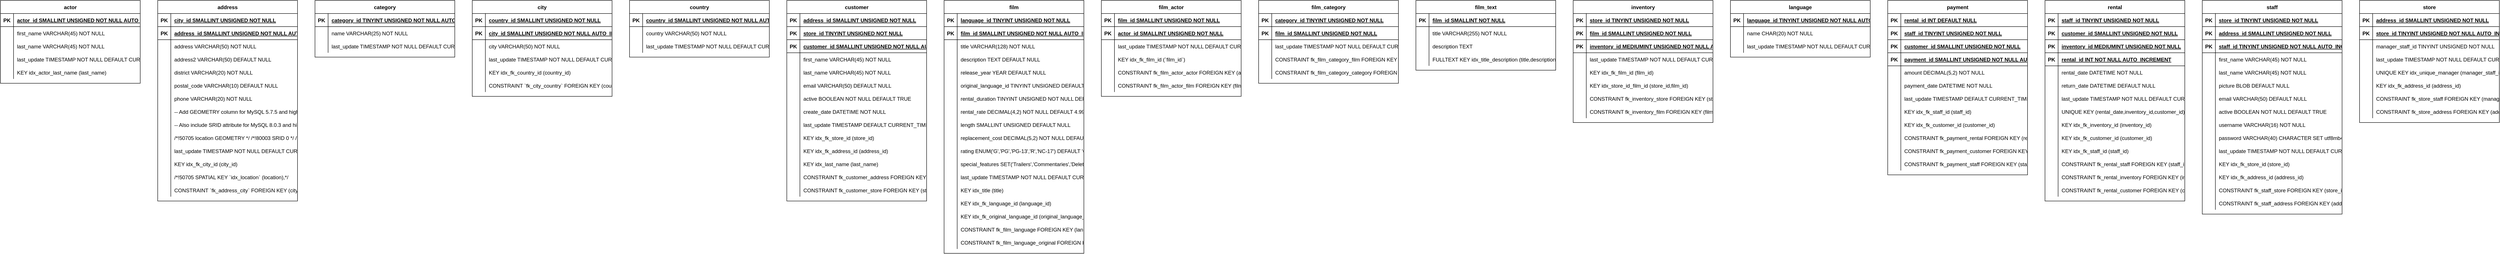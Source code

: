 <mxfile version="15.7.3" type="github">
  <diagram id="Nj-n2tvVAcBkhpzAVFHO" name="Page-1">
    <mxGraphModel dx="5492" dy="1065" grid="1" gridSize="10" guides="1" tooltips="1" connect="1" arrows="1" fold="1" page="1" pageScale="1" pageWidth="850" pageHeight="1100" math="0" shadow="0">
      <root>
        <mxCell id="0" />
        <mxCell id="1" parent="0" />
        <mxCell id="G9k0DcC7i68lAsKlDCug-1" value="actor" style="shape=table;startSize=30;container=1;collapsible=1;childLayout=tableLayout;fixedRows=1;rowLines=0;fontStyle=1;align=center;resizeLast=1;" vertex="1" parent="1">
          <mxGeometry x="-2440" y="250" width="320" height="190" as="geometry" />
        </mxCell>
        <mxCell id="G9k0DcC7i68lAsKlDCug-2" value="" style="shape=partialRectangle;collapsible=0;dropTarget=0;pointerEvents=0;fillColor=none;points=[[0,0.5],[1,0.5]];portConstraint=eastwest;top=0;left=0;right=0;bottom=1;" vertex="1" parent="G9k0DcC7i68lAsKlDCug-1">
          <mxGeometry y="30" width="320" height="30" as="geometry" />
        </mxCell>
        <mxCell id="G9k0DcC7i68lAsKlDCug-3" value="PK" style="shape=partialRectangle;overflow=hidden;connectable=0;fillColor=none;top=0;left=0;bottom=0;right=0;fontStyle=1;" vertex="1" parent="G9k0DcC7i68lAsKlDCug-2">
          <mxGeometry width="30" height="30" as="geometry">
            <mxRectangle width="30" height="30" as="alternateBounds" />
          </mxGeometry>
        </mxCell>
        <mxCell id="G9k0DcC7i68lAsKlDCug-4" value="actor_id SMALLINT UNSIGNED NOT NULL AUTO_INCREMENT" style="shape=partialRectangle;overflow=hidden;connectable=0;fillColor=none;top=0;left=0;bottom=0;right=0;align=left;spacingLeft=6;fontStyle=5;" vertex="1" parent="G9k0DcC7i68lAsKlDCug-2">
          <mxGeometry x="30" width="290" height="30" as="geometry">
            <mxRectangle width="290" height="30" as="alternateBounds" />
          </mxGeometry>
        </mxCell>
        <mxCell id="G9k0DcC7i68lAsKlDCug-5" value="" style="shape=partialRectangle;collapsible=0;dropTarget=0;pointerEvents=0;fillColor=none;points=[[0,0.5],[1,0.5]];portConstraint=eastwest;top=0;left=0;right=0;bottom=0;" vertex="1" parent="G9k0DcC7i68lAsKlDCug-1">
          <mxGeometry y="60" width="320" height="30" as="geometry" />
        </mxCell>
        <mxCell id="G9k0DcC7i68lAsKlDCug-6" value="" style="shape=partialRectangle;overflow=hidden;connectable=0;fillColor=none;top=0;left=0;bottom=0;right=0;" vertex="1" parent="G9k0DcC7i68lAsKlDCug-5">
          <mxGeometry width="30" height="30" as="geometry">
            <mxRectangle width="30" height="30" as="alternateBounds" />
          </mxGeometry>
        </mxCell>
        <mxCell id="G9k0DcC7i68lAsKlDCug-7" value="first_name VARCHAR(45) NOT NULL" style="shape=partialRectangle;overflow=hidden;connectable=0;fillColor=none;top=0;left=0;bottom=0;right=0;align=left;spacingLeft=6;" vertex="1" parent="G9k0DcC7i68lAsKlDCug-5">
          <mxGeometry x="30" width="290" height="30" as="geometry">
            <mxRectangle width="290" height="30" as="alternateBounds" />
          </mxGeometry>
        </mxCell>
        <mxCell id="G9k0DcC7i68lAsKlDCug-8" value="" style="shape=partialRectangle;collapsible=0;dropTarget=0;pointerEvents=0;fillColor=none;points=[[0,0.5],[1,0.5]];portConstraint=eastwest;top=0;left=0;right=0;bottom=0;" vertex="1" parent="G9k0DcC7i68lAsKlDCug-1">
          <mxGeometry y="90" width="320" height="30" as="geometry" />
        </mxCell>
        <mxCell id="G9k0DcC7i68lAsKlDCug-9" value="" style="shape=partialRectangle;overflow=hidden;connectable=0;fillColor=none;top=0;left=0;bottom=0;right=0;" vertex="1" parent="G9k0DcC7i68lAsKlDCug-8">
          <mxGeometry width="30" height="30" as="geometry">
            <mxRectangle width="30" height="30" as="alternateBounds" />
          </mxGeometry>
        </mxCell>
        <mxCell id="G9k0DcC7i68lAsKlDCug-10" value="last_name VARCHAR(45) NOT NULL" style="shape=partialRectangle;overflow=hidden;connectable=0;fillColor=none;top=0;left=0;bottom=0;right=0;align=left;spacingLeft=6;" vertex="1" parent="G9k0DcC7i68lAsKlDCug-8">
          <mxGeometry x="30" width="290" height="30" as="geometry">
            <mxRectangle width="290" height="30" as="alternateBounds" />
          </mxGeometry>
        </mxCell>
        <mxCell id="G9k0DcC7i68lAsKlDCug-11" value="" style="shape=partialRectangle;collapsible=0;dropTarget=0;pointerEvents=0;fillColor=none;points=[[0,0.5],[1,0.5]];portConstraint=eastwest;top=0;left=0;right=0;bottom=0;" vertex="1" parent="G9k0DcC7i68lAsKlDCug-1">
          <mxGeometry y="120" width="320" height="30" as="geometry" />
        </mxCell>
        <mxCell id="G9k0DcC7i68lAsKlDCug-12" value="" style="shape=partialRectangle;overflow=hidden;connectable=0;fillColor=none;top=0;left=0;bottom=0;right=0;" vertex="1" parent="G9k0DcC7i68lAsKlDCug-11">
          <mxGeometry width="30" height="30" as="geometry">
            <mxRectangle width="30" height="30" as="alternateBounds" />
          </mxGeometry>
        </mxCell>
        <mxCell id="G9k0DcC7i68lAsKlDCug-13" value="last_update TIMESTAMP NOT NULL DEFAULT CURRENT_TIMESTAMP ON UPDATE CURRENT_TIMESTAMP" style="shape=partialRectangle;overflow=hidden;connectable=0;fillColor=none;top=0;left=0;bottom=0;right=0;align=left;spacingLeft=6;" vertex="1" parent="G9k0DcC7i68lAsKlDCug-11">
          <mxGeometry x="30" width="290" height="30" as="geometry">
            <mxRectangle width="290" height="30" as="alternateBounds" />
          </mxGeometry>
        </mxCell>
        <mxCell id="G9k0DcC7i68lAsKlDCug-14" value="" style="shape=partialRectangle;collapsible=0;dropTarget=0;pointerEvents=0;fillColor=none;points=[[0,0.5],[1,0.5]];portConstraint=eastwest;top=0;left=0;right=0;bottom=0;" vertex="1" parent="G9k0DcC7i68lAsKlDCug-1">
          <mxGeometry y="150" width="320" height="30" as="geometry" />
        </mxCell>
        <mxCell id="G9k0DcC7i68lAsKlDCug-15" value="" style="shape=partialRectangle;overflow=hidden;connectable=0;fillColor=none;top=0;left=0;bottom=0;right=0;" vertex="1" parent="G9k0DcC7i68lAsKlDCug-14">
          <mxGeometry width="30" height="30" as="geometry">
            <mxRectangle width="30" height="30" as="alternateBounds" />
          </mxGeometry>
        </mxCell>
        <mxCell id="G9k0DcC7i68lAsKlDCug-16" value="KEY idx_actor_last_name (last_name)" style="shape=partialRectangle;overflow=hidden;connectable=0;fillColor=none;top=0;left=0;bottom=0;right=0;align=left;spacingLeft=6;" vertex="1" parent="G9k0DcC7i68lAsKlDCug-14">
          <mxGeometry x="30" width="290" height="30" as="geometry">
            <mxRectangle width="290" height="30" as="alternateBounds" />
          </mxGeometry>
        </mxCell>
        <mxCell id="G9k0DcC7i68lAsKlDCug-17" value="address" style="shape=table;startSize=30;container=1;collapsible=1;childLayout=tableLayout;fixedRows=1;rowLines=0;fontStyle=1;align=center;resizeLast=1;" vertex="1" parent="1">
          <mxGeometry x="-2080" y="250" width="320" height="460" as="geometry" />
        </mxCell>
        <mxCell id="G9k0DcC7i68lAsKlDCug-18" value="" style="shape=partialRectangle;collapsible=0;dropTarget=0;pointerEvents=0;fillColor=none;points=[[0,0.5],[1,0.5]];portConstraint=eastwest;top=0;left=0;right=0;bottom=1;" vertex="1" parent="G9k0DcC7i68lAsKlDCug-17">
          <mxGeometry y="30" width="320" height="30" as="geometry" />
        </mxCell>
        <mxCell id="G9k0DcC7i68lAsKlDCug-19" value="PK" style="shape=partialRectangle;overflow=hidden;connectable=0;fillColor=none;top=0;left=0;bottom=0;right=0;fontStyle=1;" vertex="1" parent="G9k0DcC7i68lAsKlDCug-18">
          <mxGeometry width="30" height="30" as="geometry">
            <mxRectangle width="30" height="30" as="alternateBounds" />
          </mxGeometry>
        </mxCell>
        <mxCell id="G9k0DcC7i68lAsKlDCug-20" value="city_id SMALLINT UNSIGNED NOT NULL" style="shape=partialRectangle;overflow=hidden;connectable=0;fillColor=none;top=0;left=0;bottom=0;right=0;align=left;spacingLeft=6;fontStyle=5;" vertex="1" parent="G9k0DcC7i68lAsKlDCug-18">
          <mxGeometry x="30" width="290" height="30" as="geometry">
            <mxRectangle width="290" height="30" as="alternateBounds" />
          </mxGeometry>
        </mxCell>
        <mxCell id="G9k0DcC7i68lAsKlDCug-21" value="" style="shape=partialRectangle;collapsible=0;dropTarget=0;pointerEvents=0;fillColor=none;points=[[0,0.5],[1,0.5]];portConstraint=eastwest;top=0;left=0;right=0;bottom=1;" vertex="1" parent="G9k0DcC7i68lAsKlDCug-17">
          <mxGeometry y="60" width="320" height="30" as="geometry" />
        </mxCell>
        <mxCell id="G9k0DcC7i68lAsKlDCug-22" value="PK" style="shape=partialRectangle;overflow=hidden;connectable=0;fillColor=none;top=0;left=0;bottom=0;right=0;fontStyle=1;" vertex="1" parent="G9k0DcC7i68lAsKlDCug-21">
          <mxGeometry width="30" height="30" as="geometry">
            <mxRectangle width="30" height="30" as="alternateBounds" />
          </mxGeometry>
        </mxCell>
        <mxCell id="G9k0DcC7i68lAsKlDCug-23" value="address_id SMALLINT UNSIGNED NOT NULL AUTO_INCREMENT" style="shape=partialRectangle;overflow=hidden;connectable=0;fillColor=none;top=0;left=0;bottom=0;right=0;align=left;spacingLeft=6;fontStyle=5;" vertex="1" parent="G9k0DcC7i68lAsKlDCug-21">
          <mxGeometry x="30" width="290" height="30" as="geometry">
            <mxRectangle width="290" height="30" as="alternateBounds" />
          </mxGeometry>
        </mxCell>
        <mxCell id="G9k0DcC7i68lAsKlDCug-24" value="" style="shape=partialRectangle;collapsible=0;dropTarget=0;pointerEvents=0;fillColor=none;points=[[0,0.5],[1,0.5]];portConstraint=eastwest;top=0;left=0;right=0;bottom=0;" vertex="1" parent="G9k0DcC7i68lAsKlDCug-17">
          <mxGeometry y="90" width="320" height="30" as="geometry" />
        </mxCell>
        <mxCell id="G9k0DcC7i68lAsKlDCug-25" value="" style="shape=partialRectangle;overflow=hidden;connectable=0;fillColor=none;top=0;left=0;bottom=0;right=0;" vertex="1" parent="G9k0DcC7i68lAsKlDCug-24">
          <mxGeometry width="30" height="30" as="geometry">
            <mxRectangle width="30" height="30" as="alternateBounds" />
          </mxGeometry>
        </mxCell>
        <mxCell id="G9k0DcC7i68lAsKlDCug-26" value="address VARCHAR(50) NOT NULL" style="shape=partialRectangle;overflow=hidden;connectable=0;fillColor=none;top=0;left=0;bottom=0;right=0;align=left;spacingLeft=6;" vertex="1" parent="G9k0DcC7i68lAsKlDCug-24">
          <mxGeometry x="30" width="290" height="30" as="geometry">
            <mxRectangle width="290" height="30" as="alternateBounds" />
          </mxGeometry>
        </mxCell>
        <mxCell id="G9k0DcC7i68lAsKlDCug-27" value="" style="shape=partialRectangle;collapsible=0;dropTarget=0;pointerEvents=0;fillColor=none;points=[[0,0.5],[1,0.5]];portConstraint=eastwest;top=0;left=0;right=0;bottom=0;" vertex="1" parent="G9k0DcC7i68lAsKlDCug-17">
          <mxGeometry y="120" width="320" height="30" as="geometry" />
        </mxCell>
        <mxCell id="G9k0DcC7i68lAsKlDCug-28" value="" style="shape=partialRectangle;overflow=hidden;connectable=0;fillColor=none;top=0;left=0;bottom=0;right=0;" vertex="1" parent="G9k0DcC7i68lAsKlDCug-27">
          <mxGeometry width="30" height="30" as="geometry">
            <mxRectangle width="30" height="30" as="alternateBounds" />
          </mxGeometry>
        </mxCell>
        <mxCell id="G9k0DcC7i68lAsKlDCug-29" value="address2 VARCHAR(50) DEFAULT NULL" style="shape=partialRectangle;overflow=hidden;connectable=0;fillColor=none;top=0;left=0;bottom=0;right=0;align=left;spacingLeft=6;" vertex="1" parent="G9k0DcC7i68lAsKlDCug-27">
          <mxGeometry x="30" width="290" height="30" as="geometry">
            <mxRectangle width="290" height="30" as="alternateBounds" />
          </mxGeometry>
        </mxCell>
        <mxCell id="G9k0DcC7i68lAsKlDCug-30" value="" style="shape=partialRectangle;collapsible=0;dropTarget=0;pointerEvents=0;fillColor=none;points=[[0,0.5],[1,0.5]];portConstraint=eastwest;top=0;left=0;right=0;bottom=0;" vertex="1" parent="G9k0DcC7i68lAsKlDCug-17">
          <mxGeometry y="150" width="320" height="30" as="geometry" />
        </mxCell>
        <mxCell id="G9k0DcC7i68lAsKlDCug-31" value="" style="shape=partialRectangle;overflow=hidden;connectable=0;fillColor=none;top=0;left=0;bottom=0;right=0;" vertex="1" parent="G9k0DcC7i68lAsKlDCug-30">
          <mxGeometry width="30" height="30" as="geometry">
            <mxRectangle width="30" height="30" as="alternateBounds" />
          </mxGeometry>
        </mxCell>
        <mxCell id="G9k0DcC7i68lAsKlDCug-32" value="district VARCHAR(20) NOT NULL" style="shape=partialRectangle;overflow=hidden;connectable=0;fillColor=none;top=0;left=0;bottom=0;right=0;align=left;spacingLeft=6;" vertex="1" parent="G9k0DcC7i68lAsKlDCug-30">
          <mxGeometry x="30" width="290" height="30" as="geometry">
            <mxRectangle width="290" height="30" as="alternateBounds" />
          </mxGeometry>
        </mxCell>
        <mxCell id="G9k0DcC7i68lAsKlDCug-33" value="" style="shape=partialRectangle;collapsible=0;dropTarget=0;pointerEvents=0;fillColor=none;points=[[0,0.5],[1,0.5]];portConstraint=eastwest;top=0;left=0;right=0;bottom=0;" vertex="1" parent="G9k0DcC7i68lAsKlDCug-17">
          <mxGeometry y="180" width="320" height="30" as="geometry" />
        </mxCell>
        <mxCell id="G9k0DcC7i68lAsKlDCug-34" value="" style="shape=partialRectangle;overflow=hidden;connectable=0;fillColor=none;top=0;left=0;bottom=0;right=0;" vertex="1" parent="G9k0DcC7i68lAsKlDCug-33">
          <mxGeometry width="30" height="30" as="geometry">
            <mxRectangle width="30" height="30" as="alternateBounds" />
          </mxGeometry>
        </mxCell>
        <mxCell id="G9k0DcC7i68lAsKlDCug-35" value="postal_code VARCHAR(10) DEFAULT NULL" style="shape=partialRectangle;overflow=hidden;connectable=0;fillColor=none;top=0;left=0;bottom=0;right=0;align=left;spacingLeft=6;" vertex="1" parent="G9k0DcC7i68lAsKlDCug-33">
          <mxGeometry x="30" width="290" height="30" as="geometry">
            <mxRectangle width="290" height="30" as="alternateBounds" />
          </mxGeometry>
        </mxCell>
        <mxCell id="G9k0DcC7i68lAsKlDCug-36" value="" style="shape=partialRectangle;collapsible=0;dropTarget=0;pointerEvents=0;fillColor=none;points=[[0,0.5],[1,0.5]];portConstraint=eastwest;top=0;left=0;right=0;bottom=0;" vertex="1" parent="G9k0DcC7i68lAsKlDCug-17">
          <mxGeometry y="210" width="320" height="30" as="geometry" />
        </mxCell>
        <mxCell id="G9k0DcC7i68lAsKlDCug-37" value="" style="shape=partialRectangle;overflow=hidden;connectable=0;fillColor=none;top=0;left=0;bottom=0;right=0;" vertex="1" parent="G9k0DcC7i68lAsKlDCug-36">
          <mxGeometry width="30" height="30" as="geometry">
            <mxRectangle width="30" height="30" as="alternateBounds" />
          </mxGeometry>
        </mxCell>
        <mxCell id="G9k0DcC7i68lAsKlDCug-38" value="phone VARCHAR(20) NOT NULL" style="shape=partialRectangle;overflow=hidden;connectable=0;fillColor=none;top=0;left=0;bottom=0;right=0;align=left;spacingLeft=6;" vertex="1" parent="G9k0DcC7i68lAsKlDCug-36">
          <mxGeometry x="30" width="290" height="30" as="geometry">
            <mxRectangle width="290" height="30" as="alternateBounds" />
          </mxGeometry>
        </mxCell>
        <mxCell id="G9k0DcC7i68lAsKlDCug-39" value="" style="shape=partialRectangle;collapsible=0;dropTarget=0;pointerEvents=0;fillColor=none;points=[[0,0.5],[1,0.5]];portConstraint=eastwest;top=0;left=0;right=0;bottom=0;" vertex="1" parent="G9k0DcC7i68lAsKlDCug-17">
          <mxGeometry y="240" width="320" height="30" as="geometry" />
        </mxCell>
        <mxCell id="G9k0DcC7i68lAsKlDCug-40" value="" style="shape=partialRectangle;overflow=hidden;connectable=0;fillColor=none;top=0;left=0;bottom=0;right=0;" vertex="1" parent="G9k0DcC7i68lAsKlDCug-39">
          <mxGeometry width="30" height="30" as="geometry">
            <mxRectangle width="30" height="30" as="alternateBounds" />
          </mxGeometry>
        </mxCell>
        <mxCell id="G9k0DcC7i68lAsKlDCug-41" value="-- Add GEOMETRY column for MySQL 5.7.5 and higher" style="shape=partialRectangle;overflow=hidden;connectable=0;fillColor=none;top=0;left=0;bottom=0;right=0;align=left;spacingLeft=6;" vertex="1" parent="G9k0DcC7i68lAsKlDCug-39">
          <mxGeometry x="30" width="290" height="30" as="geometry">
            <mxRectangle width="290" height="30" as="alternateBounds" />
          </mxGeometry>
        </mxCell>
        <mxCell id="G9k0DcC7i68lAsKlDCug-42" value="" style="shape=partialRectangle;collapsible=0;dropTarget=0;pointerEvents=0;fillColor=none;points=[[0,0.5],[1,0.5]];portConstraint=eastwest;top=0;left=0;right=0;bottom=0;" vertex="1" parent="G9k0DcC7i68lAsKlDCug-17">
          <mxGeometry y="270" width="320" height="30" as="geometry" />
        </mxCell>
        <mxCell id="G9k0DcC7i68lAsKlDCug-43" value="" style="shape=partialRectangle;overflow=hidden;connectable=0;fillColor=none;top=0;left=0;bottom=0;right=0;" vertex="1" parent="G9k0DcC7i68lAsKlDCug-42">
          <mxGeometry width="30" height="30" as="geometry">
            <mxRectangle width="30" height="30" as="alternateBounds" />
          </mxGeometry>
        </mxCell>
        <mxCell id="G9k0DcC7i68lAsKlDCug-44" value="-- Also include SRID attribute for MySQL 8.0.3 and higher" style="shape=partialRectangle;overflow=hidden;connectable=0;fillColor=none;top=0;left=0;bottom=0;right=0;align=left;spacingLeft=6;" vertex="1" parent="G9k0DcC7i68lAsKlDCug-42">
          <mxGeometry x="30" width="290" height="30" as="geometry">
            <mxRectangle width="290" height="30" as="alternateBounds" />
          </mxGeometry>
        </mxCell>
        <mxCell id="G9k0DcC7i68lAsKlDCug-45" value="" style="shape=partialRectangle;collapsible=0;dropTarget=0;pointerEvents=0;fillColor=none;points=[[0,0.5],[1,0.5]];portConstraint=eastwest;top=0;left=0;right=0;bottom=0;" vertex="1" parent="G9k0DcC7i68lAsKlDCug-17">
          <mxGeometry y="300" width="320" height="30" as="geometry" />
        </mxCell>
        <mxCell id="G9k0DcC7i68lAsKlDCug-46" value="" style="shape=partialRectangle;overflow=hidden;connectable=0;fillColor=none;top=0;left=0;bottom=0;right=0;" vertex="1" parent="G9k0DcC7i68lAsKlDCug-45">
          <mxGeometry width="30" height="30" as="geometry">
            <mxRectangle width="30" height="30" as="alternateBounds" />
          </mxGeometry>
        </mxCell>
        <mxCell id="G9k0DcC7i68lAsKlDCug-47" value="/*!50705 location GEOMETRY */ /*!80003 SRID 0 */ /*!50705 NOT NULL,*/" style="shape=partialRectangle;overflow=hidden;connectable=0;fillColor=none;top=0;left=0;bottom=0;right=0;align=left;spacingLeft=6;" vertex="1" parent="G9k0DcC7i68lAsKlDCug-45">
          <mxGeometry x="30" width="290" height="30" as="geometry">
            <mxRectangle width="290" height="30" as="alternateBounds" />
          </mxGeometry>
        </mxCell>
        <mxCell id="G9k0DcC7i68lAsKlDCug-48" value="" style="shape=partialRectangle;collapsible=0;dropTarget=0;pointerEvents=0;fillColor=none;points=[[0,0.5],[1,0.5]];portConstraint=eastwest;top=0;left=0;right=0;bottom=0;" vertex="1" parent="G9k0DcC7i68lAsKlDCug-17">
          <mxGeometry y="330" width="320" height="30" as="geometry" />
        </mxCell>
        <mxCell id="G9k0DcC7i68lAsKlDCug-49" value="" style="shape=partialRectangle;overflow=hidden;connectable=0;fillColor=none;top=0;left=0;bottom=0;right=0;" vertex="1" parent="G9k0DcC7i68lAsKlDCug-48">
          <mxGeometry width="30" height="30" as="geometry">
            <mxRectangle width="30" height="30" as="alternateBounds" />
          </mxGeometry>
        </mxCell>
        <mxCell id="G9k0DcC7i68lAsKlDCug-50" value="last_update TIMESTAMP NOT NULL DEFAULT CURRENT_TIMESTAMP ON UPDATE CURRENT_TIMESTAMP" style="shape=partialRectangle;overflow=hidden;connectable=0;fillColor=none;top=0;left=0;bottom=0;right=0;align=left;spacingLeft=6;" vertex="1" parent="G9k0DcC7i68lAsKlDCug-48">
          <mxGeometry x="30" width="290" height="30" as="geometry">
            <mxRectangle width="290" height="30" as="alternateBounds" />
          </mxGeometry>
        </mxCell>
        <mxCell id="G9k0DcC7i68lAsKlDCug-51" value="" style="shape=partialRectangle;collapsible=0;dropTarget=0;pointerEvents=0;fillColor=none;points=[[0,0.5],[1,0.5]];portConstraint=eastwest;top=0;left=0;right=0;bottom=0;" vertex="1" parent="G9k0DcC7i68lAsKlDCug-17">
          <mxGeometry y="360" width="320" height="30" as="geometry" />
        </mxCell>
        <mxCell id="G9k0DcC7i68lAsKlDCug-52" value="" style="shape=partialRectangle;overflow=hidden;connectable=0;fillColor=none;top=0;left=0;bottom=0;right=0;" vertex="1" parent="G9k0DcC7i68lAsKlDCug-51">
          <mxGeometry width="30" height="30" as="geometry">
            <mxRectangle width="30" height="30" as="alternateBounds" />
          </mxGeometry>
        </mxCell>
        <mxCell id="G9k0DcC7i68lAsKlDCug-53" value="KEY idx_fk_city_id (city_id)" style="shape=partialRectangle;overflow=hidden;connectable=0;fillColor=none;top=0;left=0;bottom=0;right=0;align=left;spacingLeft=6;" vertex="1" parent="G9k0DcC7i68lAsKlDCug-51">
          <mxGeometry x="30" width="290" height="30" as="geometry">
            <mxRectangle width="290" height="30" as="alternateBounds" />
          </mxGeometry>
        </mxCell>
        <mxCell id="G9k0DcC7i68lAsKlDCug-54" value="" style="shape=partialRectangle;collapsible=0;dropTarget=0;pointerEvents=0;fillColor=none;points=[[0,0.5],[1,0.5]];portConstraint=eastwest;top=0;left=0;right=0;bottom=0;" vertex="1" parent="G9k0DcC7i68lAsKlDCug-17">
          <mxGeometry y="390" width="320" height="30" as="geometry" />
        </mxCell>
        <mxCell id="G9k0DcC7i68lAsKlDCug-55" value="" style="shape=partialRectangle;overflow=hidden;connectable=0;fillColor=none;top=0;left=0;bottom=0;right=0;" vertex="1" parent="G9k0DcC7i68lAsKlDCug-54">
          <mxGeometry width="30" height="30" as="geometry">
            <mxRectangle width="30" height="30" as="alternateBounds" />
          </mxGeometry>
        </mxCell>
        <mxCell id="G9k0DcC7i68lAsKlDCug-56" value="/*!50705 SPATIAL KEY `idx_location` (location),*/" style="shape=partialRectangle;overflow=hidden;connectable=0;fillColor=none;top=0;left=0;bottom=0;right=0;align=left;spacingLeft=6;" vertex="1" parent="G9k0DcC7i68lAsKlDCug-54">
          <mxGeometry x="30" width="290" height="30" as="geometry">
            <mxRectangle width="290" height="30" as="alternateBounds" />
          </mxGeometry>
        </mxCell>
        <mxCell id="G9k0DcC7i68lAsKlDCug-57" value="" style="shape=partialRectangle;collapsible=0;dropTarget=0;pointerEvents=0;fillColor=none;points=[[0,0.5],[1,0.5]];portConstraint=eastwest;top=0;left=0;right=0;bottom=0;" vertex="1" parent="G9k0DcC7i68lAsKlDCug-17">
          <mxGeometry y="420" width="320" height="30" as="geometry" />
        </mxCell>
        <mxCell id="G9k0DcC7i68lAsKlDCug-58" value="" style="shape=partialRectangle;overflow=hidden;connectable=0;fillColor=none;top=0;left=0;bottom=0;right=0;" vertex="1" parent="G9k0DcC7i68lAsKlDCug-57">
          <mxGeometry width="30" height="30" as="geometry">
            <mxRectangle width="30" height="30" as="alternateBounds" />
          </mxGeometry>
        </mxCell>
        <mxCell id="G9k0DcC7i68lAsKlDCug-59" value="CONSTRAINT `fk_address_city` FOREIGN KEY (city_id) REFERENCES city (city_id) ON DELETE RESTRICT ON UPDATE CASCADE" style="shape=partialRectangle;overflow=hidden;connectable=0;fillColor=none;top=0;left=0;bottom=0;right=0;align=left;spacingLeft=6;" vertex="1" parent="G9k0DcC7i68lAsKlDCug-57">
          <mxGeometry x="30" width="290" height="30" as="geometry">
            <mxRectangle width="290" height="30" as="alternateBounds" />
          </mxGeometry>
        </mxCell>
        <mxCell id="G9k0DcC7i68lAsKlDCug-60" value="category" style="shape=table;startSize=30;container=1;collapsible=1;childLayout=tableLayout;fixedRows=1;rowLines=0;fontStyle=1;align=center;resizeLast=1;" vertex="1" parent="1">
          <mxGeometry x="-1720" y="250" width="320" height="130" as="geometry" />
        </mxCell>
        <mxCell id="G9k0DcC7i68lAsKlDCug-61" value="" style="shape=partialRectangle;collapsible=0;dropTarget=0;pointerEvents=0;fillColor=none;points=[[0,0.5],[1,0.5]];portConstraint=eastwest;top=0;left=0;right=0;bottom=1;" vertex="1" parent="G9k0DcC7i68lAsKlDCug-60">
          <mxGeometry y="30" width="320" height="30" as="geometry" />
        </mxCell>
        <mxCell id="G9k0DcC7i68lAsKlDCug-62" value="PK" style="shape=partialRectangle;overflow=hidden;connectable=0;fillColor=none;top=0;left=0;bottom=0;right=0;fontStyle=1;" vertex="1" parent="G9k0DcC7i68lAsKlDCug-61">
          <mxGeometry width="30" height="30" as="geometry">
            <mxRectangle width="30" height="30" as="alternateBounds" />
          </mxGeometry>
        </mxCell>
        <mxCell id="G9k0DcC7i68lAsKlDCug-63" value="category_id TINYINT UNSIGNED NOT NULL AUTO_INCREMENT" style="shape=partialRectangle;overflow=hidden;connectable=0;fillColor=none;top=0;left=0;bottom=0;right=0;align=left;spacingLeft=6;fontStyle=5;" vertex="1" parent="G9k0DcC7i68lAsKlDCug-61">
          <mxGeometry x="30" width="290" height="30" as="geometry">
            <mxRectangle width="290" height="30" as="alternateBounds" />
          </mxGeometry>
        </mxCell>
        <mxCell id="G9k0DcC7i68lAsKlDCug-64" value="" style="shape=partialRectangle;collapsible=0;dropTarget=0;pointerEvents=0;fillColor=none;points=[[0,0.5],[1,0.5]];portConstraint=eastwest;top=0;left=0;right=0;bottom=0;" vertex="1" parent="G9k0DcC7i68lAsKlDCug-60">
          <mxGeometry y="60" width="320" height="30" as="geometry" />
        </mxCell>
        <mxCell id="G9k0DcC7i68lAsKlDCug-65" value="" style="shape=partialRectangle;overflow=hidden;connectable=0;fillColor=none;top=0;left=0;bottom=0;right=0;" vertex="1" parent="G9k0DcC7i68lAsKlDCug-64">
          <mxGeometry width="30" height="30" as="geometry">
            <mxRectangle width="30" height="30" as="alternateBounds" />
          </mxGeometry>
        </mxCell>
        <mxCell id="G9k0DcC7i68lAsKlDCug-66" value="name VARCHAR(25) NOT NULL" style="shape=partialRectangle;overflow=hidden;connectable=0;fillColor=none;top=0;left=0;bottom=0;right=0;align=left;spacingLeft=6;" vertex="1" parent="G9k0DcC7i68lAsKlDCug-64">
          <mxGeometry x="30" width="290" height="30" as="geometry">
            <mxRectangle width="290" height="30" as="alternateBounds" />
          </mxGeometry>
        </mxCell>
        <mxCell id="G9k0DcC7i68lAsKlDCug-67" value="" style="shape=partialRectangle;collapsible=0;dropTarget=0;pointerEvents=0;fillColor=none;points=[[0,0.5],[1,0.5]];portConstraint=eastwest;top=0;left=0;right=0;bottom=0;" vertex="1" parent="G9k0DcC7i68lAsKlDCug-60">
          <mxGeometry y="90" width="320" height="30" as="geometry" />
        </mxCell>
        <mxCell id="G9k0DcC7i68lAsKlDCug-68" value="" style="shape=partialRectangle;overflow=hidden;connectable=0;fillColor=none;top=0;left=0;bottom=0;right=0;" vertex="1" parent="G9k0DcC7i68lAsKlDCug-67">
          <mxGeometry width="30" height="30" as="geometry">
            <mxRectangle width="30" height="30" as="alternateBounds" />
          </mxGeometry>
        </mxCell>
        <mxCell id="G9k0DcC7i68lAsKlDCug-69" value="last_update TIMESTAMP NOT NULL DEFAULT CURRENT_TIMESTAMP ON UPDATE CURRENT_TIMESTAMP" style="shape=partialRectangle;overflow=hidden;connectable=0;fillColor=none;top=0;left=0;bottom=0;right=0;align=left;spacingLeft=6;" vertex="1" parent="G9k0DcC7i68lAsKlDCug-67">
          <mxGeometry x="30" width="290" height="30" as="geometry">
            <mxRectangle width="290" height="30" as="alternateBounds" />
          </mxGeometry>
        </mxCell>
        <mxCell id="G9k0DcC7i68lAsKlDCug-70" value="city" style="shape=table;startSize=30;container=1;collapsible=1;childLayout=tableLayout;fixedRows=1;rowLines=0;fontStyle=1;align=center;resizeLast=1;" vertex="1" parent="1">
          <mxGeometry x="-1360" y="250" width="320" height="220" as="geometry" />
        </mxCell>
        <mxCell id="G9k0DcC7i68lAsKlDCug-71" value="" style="shape=partialRectangle;collapsible=0;dropTarget=0;pointerEvents=0;fillColor=none;points=[[0,0.5],[1,0.5]];portConstraint=eastwest;top=0;left=0;right=0;bottom=1;" vertex="1" parent="G9k0DcC7i68lAsKlDCug-70">
          <mxGeometry y="30" width="320" height="30" as="geometry" />
        </mxCell>
        <mxCell id="G9k0DcC7i68lAsKlDCug-72" value="PK" style="shape=partialRectangle;overflow=hidden;connectable=0;fillColor=none;top=0;left=0;bottom=0;right=0;fontStyle=1;" vertex="1" parent="G9k0DcC7i68lAsKlDCug-71">
          <mxGeometry width="30" height="30" as="geometry">
            <mxRectangle width="30" height="30" as="alternateBounds" />
          </mxGeometry>
        </mxCell>
        <mxCell id="G9k0DcC7i68lAsKlDCug-73" value="country_id SMALLINT UNSIGNED NOT NULL" style="shape=partialRectangle;overflow=hidden;connectable=0;fillColor=none;top=0;left=0;bottom=0;right=0;align=left;spacingLeft=6;fontStyle=5;" vertex="1" parent="G9k0DcC7i68lAsKlDCug-71">
          <mxGeometry x="30" width="290" height="30" as="geometry">
            <mxRectangle width="290" height="30" as="alternateBounds" />
          </mxGeometry>
        </mxCell>
        <mxCell id="G9k0DcC7i68lAsKlDCug-74" value="" style="shape=partialRectangle;collapsible=0;dropTarget=0;pointerEvents=0;fillColor=none;points=[[0,0.5],[1,0.5]];portConstraint=eastwest;top=0;left=0;right=0;bottom=1;" vertex="1" parent="G9k0DcC7i68lAsKlDCug-70">
          <mxGeometry y="60" width="320" height="30" as="geometry" />
        </mxCell>
        <mxCell id="G9k0DcC7i68lAsKlDCug-75" value="PK" style="shape=partialRectangle;overflow=hidden;connectable=0;fillColor=none;top=0;left=0;bottom=0;right=0;fontStyle=1;" vertex="1" parent="G9k0DcC7i68lAsKlDCug-74">
          <mxGeometry width="30" height="30" as="geometry">
            <mxRectangle width="30" height="30" as="alternateBounds" />
          </mxGeometry>
        </mxCell>
        <mxCell id="G9k0DcC7i68lAsKlDCug-76" value="city_id SMALLINT UNSIGNED NOT NULL AUTO_INCREMENT" style="shape=partialRectangle;overflow=hidden;connectable=0;fillColor=none;top=0;left=0;bottom=0;right=0;align=left;spacingLeft=6;fontStyle=5;" vertex="1" parent="G9k0DcC7i68lAsKlDCug-74">
          <mxGeometry x="30" width="290" height="30" as="geometry">
            <mxRectangle width="290" height="30" as="alternateBounds" />
          </mxGeometry>
        </mxCell>
        <mxCell id="G9k0DcC7i68lAsKlDCug-77" value="" style="shape=partialRectangle;collapsible=0;dropTarget=0;pointerEvents=0;fillColor=none;points=[[0,0.5],[1,0.5]];portConstraint=eastwest;top=0;left=0;right=0;bottom=0;" vertex="1" parent="G9k0DcC7i68lAsKlDCug-70">
          <mxGeometry y="90" width="320" height="30" as="geometry" />
        </mxCell>
        <mxCell id="G9k0DcC7i68lAsKlDCug-78" value="" style="shape=partialRectangle;overflow=hidden;connectable=0;fillColor=none;top=0;left=0;bottom=0;right=0;" vertex="1" parent="G9k0DcC7i68lAsKlDCug-77">
          <mxGeometry width="30" height="30" as="geometry">
            <mxRectangle width="30" height="30" as="alternateBounds" />
          </mxGeometry>
        </mxCell>
        <mxCell id="G9k0DcC7i68lAsKlDCug-79" value="city VARCHAR(50) NOT NULL" style="shape=partialRectangle;overflow=hidden;connectable=0;fillColor=none;top=0;left=0;bottom=0;right=0;align=left;spacingLeft=6;" vertex="1" parent="G9k0DcC7i68lAsKlDCug-77">
          <mxGeometry x="30" width="290" height="30" as="geometry">
            <mxRectangle width="290" height="30" as="alternateBounds" />
          </mxGeometry>
        </mxCell>
        <mxCell id="G9k0DcC7i68lAsKlDCug-80" value="" style="shape=partialRectangle;collapsible=0;dropTarget=0;pointerEvents=0;fillColor=none;points=[[0,0.5],[1,0.5]];portConstraint=eastwest;top=0;left=0;right=0;bottom=0;" vertex="1" parent="G9k0DcC7i68lAsKlDCug-70">
          <mxGeometry y="120" width="320" height="30" as="geometry" />
        </mxCell>
        <mxCell id="G9k0DcC7i68lAsKlDCug-81" value="" style="shape=partialRectangle;overflow=hidden;connectable=0;fillColor=none;top=0;left=0;bottom=0;right=0;" vertex="1" parent="G9k0DcC7i68lAsKlDCug-80">
          <mxGeometry width="30" height="30" as="geometry">
            <mxRectangle width="30" height="30" as="alternateBounds" />
          </mxGeometry>
        </mxCell>
        <mxCell id="G9k0DcC7i68lAsKlDCug-82" value="last_update TIMESTAMP NOT NULL DEFAULT CURRENT_TIMESTAMP ON UPDATE CURRENT_TIMESTAMP" style="shape=partialRectangle;overflow=hidden;connectable=0;fillColor=none;top=0;left=0;bottom=0;right=0;align=left;spacingLeft=6;" vertex="1" parent="G9k0DcC7i68lAsKlDCug-80">
          <mxGeometry x="30" width="290" height="30" as="geometry">
            <mxRectangle width="290" height="30" as="alternateBounds" />
          </mxGeometry>
        </mxCell>
        <mxCell id="G9k0DcC7i68lAsKlDCug-83" value="" style="shape=partialRectangle;collapsible=0;dropTarget=0;pointerEvents=0;fillColor=none;points=[[0,0.5],[1,0.5]];portConstraint=eastwest;top=0;left=0;right=0;bottom=0;" vertex="1" parent="G9k0DcC7i68lAsKlDCug-70">
          <mxGeometry y="150" width="320" height="30" as="geometry" />
        </mxCell>
        <mxCell id="G9k0DcC7i68lAsKlDCug-84" value="" style="shape=partialRectangle;overflow=hidden;connectable=0;fillColor=none;top=0;left=0;bottom=0;right=0;" vertex="1" parent="G9k0DcC7i68lAsKlDCug-83">
          <mxGeometry width="30" height="30" as="geometry">
            <mxRectangle width="30" height="30" as="alternateBounds" />
          </mxGeometry>
        </mxCell>
        <mxCell id="G9k0DcC7i68lAsKlDCug-85" value="KEY idx_fk_country_id (country_id)" style="shape=partialRectangle;overflow=hidden;connectable=0;fillColor=none;top=0;left=0;bottom=0;right=0;align=left;spacingLeft=6;" vertex="1" parent="G9k0DcC7i68lAsKlDCug-83">
          <mxGeometry x="30" width="290" height="30" as="geometry">
            <mxRectangle width="290" height="30" as="alternateBounds" />
          </mxGeometry>
        </mxCell>
        <mxCell id="G9k0DcC7i68lAsKlDCug-86" value="" style="shape=partialRectangle;collapsible=0;dropTarget=0;pointerEvents=0;fillColor=none;points=[[0,0.5],[1,0.5]];portConstraint=eastwest;top=0;left=0;right=0;bottom=0;" vertex="1" parent="G9k0DcC7i68lAsKlDCug-70">
          <mxGeometry y="180" width="320" height="30" as="geometry" />
        </mxCell>
        <mxCell id="G9k0DcC7i68lAsKlDCug-87" value="" style="shape=partialRectangle;overflow=hidden;connectable=0;fillColor=none;top=0;left=0;bottom=0;right=0;" vertex="1" parent="G9k0DcC7i68lAsKlDCug-86">
          <mxGeometry width="30" height="30" as="geometry">
            <mxRectangle width="30" height="30" as="alternateBounds" />
          </mxGeometry>
        </mxCell>
        <mxCell id="G9k0DcC7i68lAsKlDCug-88" value="CONSTRAINT `fk_city_country` FOREIGN KEY (country_id) REFERENCES country (country_id) ON DELETE RESTRICT ON UPDATE CASCADE" style="shape=partialRectangle;overflow=hidden;connectable=0;fillColor=none;top=0;left=0;bottom=0;right=0;align=left;spacingLeft=6;" vertex="1" parent="G9k0DcC7i68lAsKlDCug-86">
          <mxGeometry x="30" width="290" height="30" as="geometry">
            <mxRectangle width="290" height="30" as="alternateBounds" />
          </mxGeometry>
        </mxCell>
        <mxCell id="G9k0DcC7i68lAsKlDCug-89" value="country" style="shape=table;startSize=30;container=1;collapsible=1;childLayout=tableLayout;fixedRows=1;rowLines=0;fontStyle=1;align=center;resizeLast=1;" vertex="1" parent="1">
          <mxGeometry x="-1000" y="250" width="320" height="130" as="geometry" />
        </mxCell>
        <mxCell id="G9k0DcC7i68lAsKlDCug-90" value="" style="shape=partialRectangle;collapsible=0;dropTarget=0;pointerEvents=0;fillColor=none;points=[[0,0.5],[1,0.5]];portConstraint=eastwest;top=0;left=0;right=0;bottom=1;" vertex="1" parent="G9k0DcC7i68lAsKlDCug-89">
          <mxGeometry y="30" width="320" height="30" as="geometry" />
        </mxCell>
        <mxCell id="G9k0DcC7i68lAsKlDCug-91" value="PK" style="shape=partialRectangle;overflow=hidden;connectable=0;fillColor=none;top=0;left=0;bottom=0;right=0;fontStyle=1;" vertex="1" parent="G9k0DcC7i68lAsKlDCug-90">
          <mxGeometry width="30" height="30" as="geometry">
            <mxRectangle width="30" height="30" as="alternateBounds" />
          </mxGeometry>
        </mxCell>
        <mxCell id="G9k0DcC7i68lAsKlDCug-92" value="country_id SMALLINT UNSIGNED NOT NULL AUTO_INCREMENT" style="shape=partialRectangle;overflow=hidden;connectable=0;fillColor=none;top=0;left=0;bottom=0;right=0;align=left;spacingLeft=6;fontStyle=5;" vertex="1" parent="G9k0DcC7i68lAsKlDCug-90">
          <mxGeometry x="30" width="290" height="30" as="geometry">
            <mxRectangle width="290" height="30" as="alternateBounds" />
          </mxGeometry>
        </mxCell>
        <mxCell id="G9k0DcC7i68lAsKlDCug-93" value="" style="shape=partialRectangle;collapsible=0;dropTarget=0;pointerEvents=0;fillColor=none;points=[[0,0.5],[1,0.5]];portConstraint=eastwest;top=0;left=0;right=0;bottom=0;" vertex="1" parent="G9k0DcC7i68lAsKlDCug-89">
          <mxGeometry y="60" width="320" height="30" as="geometry" />
        </mxCell>
        <mxCell id="G9k0DcC7i68lAsKlDCug-94" value="" style="shape=partialRectangle;overflow=hidden;connectable=0;fillColor=none;top=0;left=0;bottom=0;right=0;" vertex="1" parent="G9k0DcC7i68lAsKlDCug-93">
          <mxGeometry width="30" height="30" as="geometry">
            <mxRectangle width="30" height="30" as="alternateBounds" />
          </mxGeometry>
        </mxCell>
        <mxCell id="G9k0DcC7i68lAsKlDCug-95" value="country VARCHAR(50) NOT NULL" style="shape=partialRectangle;overflow=hidden;connectable=0;fillColor=none;top=0;left=0;bottom=0;right=0;align=left;spacingLeft=6;" vertex="1" parent="G9k0DcC7i68lAsKlDCug-93">
          <mxGeometry x="30" width="290" height="30" as="geometry">
            <mxRectangle width="290" height="30" as="alternateBounds" />
          </mxGeometry>
        </mxCell>
        <mxCell id="G9k0DcC7i68lAsKlDCug-96" value="" style="shape=partialRectangle;collapsible=0;dropTarget=0;pointerEvents=0;fillColor=none;points=[[0,0.5],[1,0.5]];portConstraint=eastwest;top=0;left=0;right=0;bottom=0;" vertex="1" parent="G9k0DcC7i68lAsKlDCug-89">
          <mxGeometry y="90" width="320" height="30" as="geometry" />
        </mxCell>
        <mxCell id="G9k0DcC7i68lAsKlDCug-97" value="" style="shape=partialRectangle;overflow=hidden;connectable=0;fillColor=none;top=0;left=0;bottom=0;right=0;" vertex="1" parent="G9k0DcC7i68lAsKlDCug-96">
          <mxGeometry width="30" height="30" as="geometry">
            <mxRectangle width="30" height="30" as="alternateBounds" />
          </mxGeometry>
        </mxCell>
        <mxCell id="G9k0DcC7i68lAsKlDCug-98" value="last_update TIMESTAMP NOT NULL DEFAULT CURRENT_TIMESTAMP ON UPDATE CURRENT_TIMESTAMP" style="shape=partialRectangle;overflow=hidden;connectable=0;fillColor=none;top=0;left=0;bottom=0;right=0;align=left;spacingLeft=6;" vertex="1" parent="G9k0DcC7i68lAsKlDCug-96">
          <mxGeometry x="30" width="290" height="30" as="geometry">
            <mxRectangle width="290" height="30" as="alternateBounds" />
          </mxGeometry>
        </mxCell>
        <mxCell id="G9k0DcC7i68lAsKlDCug-99" value="customer" style="shape=table;startSize=30;container=1;collapsible=1;childLayout=tableLayout;fixedRows=1;rowLines=0;fontStyle=1;align=center;resizeLast=1;" vertex="1" parent="1">
          <mxGeometry x="-640" y="250" width="320" height="460" as="geometry" />
        </mxCell>
        <mxCell id="G9k0DcC7i68lAsKlDCug-100" value="" style="shape=partialRectangle;collapsible=0;dropTarget=0;pointerEvents=0;fillColor=none;points=[[0,0.5],[1,0.5]];portConstraint=eastwest;top=0;left=0;right=0;bottom=1;" vertex="1" parent="G9k0DcC7i68lAsKlDCug-99">
          <mxGeometry y="30" width="320" height="30" as="geometry" />
        </mxCell>
        <mxCell id="G9k0DcC7i68lAsKlDCug-101" value="PK" style="shape=partialRectangle;overflow=hidden;connectable=0;fillColor=none;top=0;left=0;bottom=0;right=0;fontStyle=1;" vertex="1" parent="G9k0DcC7i68lAsKlDCug-100">
          <mxGeometry width="30" height="30" as="geometry">
            <mxRectangle width="30" height="30" as="alternateBounds" />
          </mxGeometry>
        </mxCell>
        <mxCell id="G9k0DcC7i68lAsKlDCug-102" value="address_id SMALLINT UNSIGNED NOT NULL" style="shape=partialRectangle;overflow=hidden;connectable=0;fillColor=none;top=0;left=0;bottom=0;right=0;align=left;spacingLeft=6;fontStyle=5;" vertex="1" parent="G9k0DcC7i68lAsKlDCug-100">
          <mxGeometry x="30" width="290" height="30" as="geometry">
            <mxRectangle width="290" height="30" as="alternateBounds" />
          </mxGeometry>
        </mxCell>
        <mxCell id="G9k0DcC7i68lAsKlDCug-103" value="" style="shape=partialRectangle;collapsible=0;dropTarget=0;pointerEvents=0;fillColor=none;points=[[0,0.5],[1,0.5]];portConstraint=eastwest;top=0;left=0;right=0;bottom=1;" vertex="1" parent="G9k0DcC7i68lAsKlDCug-99">
          <mxGeometry y="60" width="320" height="30" as="geometry" />
        </mxCell>
        <mxCell id="G9k0DcC7i68lAsKlDCug-104" value="PK" style="shape=partialRectangle;overflow=hidden;connectable=0;fillColor=none;top=0;left=0;bottom=0;right=0;fontStyle=1;" vertex="1" parent="G9k0DcC7i68lAsKlDCug-103">
          <mxGeometry width="30" height="30" as="geometry">
            <mxRectangle width="30" height="30" as="alternateBounds" />
          </mxGeometry>
        </mxCell>
        <mxCell id="G9k0DcC7i68lAsKlDCug-105" value="store_id TINYINT UNSIGNED NOT NULL" style="shape=partialRectangle;overflow=hidden;connectable=0;fillColor=none;top=0;left=0;bottom=0;right=0;align=left;spacingLeft=6;fontStyle=5;" vertex="1" parent="G9k0DcC7i68lAsKlDCug-103">
          <mxGeometry x="30" width="290" height="30" as="geometry">
            <mxRectangle width="290" height="30" as="alternateBounds" />
          </mxGeometry>
        </mxCell>
        <mxCell id="G9k0DcC7i68lAsKlDCug-106" value="" style="shape=partialRectangle;collapsible=0;dropTarget=0;pointerEvents=0;fillColor=none;points=[[0,0.5],[1,0.5]];portConstraint=eastwest;top=0;left=0;right=0;bottom=1;" vertex="1" parent="G9k0DcC7i68lAsKlDCug-99">
          <mxGeometry y="90" width="320" height="30" as="geometry" />
        </mxCell>
        <mxCell id="G9k0DcC7i68lAsKlDCug-107" value="PK" style="shape=partialRectangle;overflow=hidden;connectable=0;fillColor=none;top=0;left=0;bottom=0;right=0;fontStyle=1;" vertex="1" parent="G9k0DcC7i68lAsKlDCug-106">
          <mxGeometry width="30" height="30" as="geometry">
            <mxRectangle width="30" height="30" as="alternateBounds" />
          </mxGeometry>
        </mxCell>
        <mxCell id="G9k0DcC7i68lAsKlDCug-108" value="customer_id SMALLINT UNSIGNED NOT NULL AUTO_INCREMENT" style="shape=partialRectangle;overflow=hidden;connectable=0;fillColor=none;top=0;left=0;bottom=0;right=0;align=left;spacingLeft=6;fontStyle=5;" vertex="1" parent="G9k0DcC7i68lAsKlDCug-106">
          <mxGeometry x="30" width="290" height="30" as="geometry">
            <mxRectangle width="290" height="30" as="alternateBounds" />
          </mxGeometry>
        </mxCell>
        <mxCell id="G9k0DcC7i68lAsKlDCug-109" value="" style="shape=partialRectangle;collapsible=0;dropTarget=0;pointerEvents=0;fillColor=none;points=[[0,0.5],[1,0.5]];portConstraint=eastwest;top=0;left=0;right=0;bottom=0;" vertex="1" parent="G9k0DcC7i68lAsKlDCug-99">
          <mxGeometry y="120" width="320" height="30" as="geometry" />
        </mxCell>
        <mxCell id="G9k0DcC7i68lAsKlDCug-110" value="" style="shape=partialRectangle;overflow=hidden;connectable=0;fillColor=none;top=0;left=0;bottom=0;right=0;" vertex="1" parent="G9k0DcC7i68lAsKlDCug-109">
          <mxGeometry width="30" height="30" as="geometry">
            <mxRectangle width="30" height="30" as="alternateBounds" />
          </mxGeometry>
        </mxCell>
        <mxCell id="G9k0DcC7i68lAsKlDCug-111" value="first_name VARCHAR(45) NOT NULL" style="shape=partialRectangle;overflow=hidden;connectable=0;fillColor=none;top=0;left=0;bottom=0;right=0;align=left;spacingLeft=6;" vertex="1" parent="G9k0DcC7i68lAsKlDCug-109">
          <mxGeometry x="30" width="290" height="30" as="geometry">
            <mxRectangle width="290" height="30" as="alternateBounds" />
          </mxGeometry>
        </mxCell>
        <mxCell id="G9k0DcC7i68lAsKlDCug-112" value="" style="shape=partialRectangle;collapsible=0;dropTarget=0;pointerEvents=0;fillColor=none;points=[[0,0.5],[1,0.5]];portConstraint=eastwest;top=0;left=0;right=0;bottom=0;" vertex="1" parent="G9k0DcC7i68lAsKlDCug-99">
          <mxGeometry y="150" width="320" height="30" as="geometry" />
        </mxCell>
        <mxCell id="G9k0DcC7i68lAsKlDCug-113" value="" style="shape=partialRectangle;overflow=hidden;connectable=0;fillColor=none;top=0;left=0;bottom=0;right=0;" vertex="1" parent="G9k0DcC7i68lAsKlDCug-112">
          <mxGeometry width="30" height="30" as="geometry">
            <mxRectangle width="30" height="30" as="alternateBounds" />
          </mxGeometry>
        </mxCell>
        <mxCell id="G9k0DcC7i68lAsKlDCug-114" value="last_name VARCHAR(45) NOT NULL" style="shape=partialRectangle;overflow=hidden;connectable=0;fillColor=none;top=0;left=0;bottom=0;right=0;align=left;spacingLeft=6;" vertex="1" parent="G9k0DcC7i68lAsKlDCug-112">
          <mxGeometry x="30" width="290" height="30" as="geometry">
            <mxRectangle width="290" height="30" as="alternateBounds" />
          </mxGeometry>
        </mxCell>
        <mxCell id="G9k0DcC7i68lAsKlDCug-115" value="" style="shape=partialRectangle;collapsible=0;dropTarget=0;pointerEvents=0;fillColor=none;points=[[0,0.5],[1,0.5]];portConstraint=eastwest;top=0;left=0;right=0;bottom=0;" vertex="1" parent="G9k0DcC7i68lAsKlDCug-99">
          <mxGeometry y="180" width="320" height="30" as="geometry" />
        </mxCell>
        <mxCell id="G9k0DcC7i68lAsKlDCug-116" value="" style="shape=partialRectangle;overflow=hidden;connectable=0;fillColor=none;top=0;left=0;bottom=0;right=0;" vertex="1" parent="G9k0DcC7i68lAsKlDCug-115">
          <mxGeometry width="30" height="30" as="geometry">
            <mxRectangle width="30" height="30" as="alternateBounds" />
          </mxGeometry>
        </mxCell>
        <mxCell id="G9k0DcC7i68lAsKlDCug-117" value="email VARCHAR(50) DEFAULT NULL" style="shape=partialRectangle;overflow=hidden;connectable=0;fillColor=none;top=0;left=0;bottom=0;right=0;align=left;spacingLeft=6;" vertex="1" parent="G9k0DcC7i68lAsKlDCug-115">
          <mxGeometry x="30" width="290" height="30" as="geometry">
            <mxRectangle width="290" height="30" as="alternateBounds" />
          </mxGeometry>
        </mxCell>
        <mxCell id="G9k0DcC7i68lAsKlDCug-118" value="" style="shape=partialRectangle;collapsible=0;dropTarget=0;pointerEvents=0;fillColor=none;points=[[0,0.5],[1,0.5]];portConstraint=eastwest;top=0;left=0;right=0;bottom=0;" vertex="1" parent="G9k0DcC7i68lAsKlDCug-99">
          <mxGeometry y="210" width="320" height="30" as="geometry" />
        </mxCell>
        <mxCell id="G9k0DcC7i68lAsKlDCug-119" value="" style="shape=partialRectangle;overflow=hidden;connectable=0;fillColor=none;top=0;left=0;bottom=0;right=0;" vertex="1" parent="G9k0DcC7i68lAsKlDCug-118">
          <mxGeometry width="30" height="30" as="geometry">
            <mxRectangle width="30" height="30" as="alternateBounds" />
          </mxGeometry>
        </mxCell>
        <mxCell id="G9k0DcC7i68lAsKlDCug-120" value="active BOOLEAN NOT NULL DEFAULT TRUE" style="shape=partialRectangle;overflow=hidden;connectable=0;fillColor=none;top=0;left=0;bottom=0;right=0;align=left;spacingLeft=6;" vertex="1" parent="G9k0DcC7i68lAsKlDCug-118">
          <mxGeometry x="30" width="290" height="30" as="geometry">
            <mxRectangle width="290" height="30" as="alternateBounds" />
          </mxGeometry>
        </mxCell>
        <mxCell id="G9k0DcC7i68lAsKlDCug-121" value="" style="shape=partialRectangle;collapsible=0;dropTarget=0;pointerEvents=0;fillColor=none;points=[[0,0.5],[1,0.5]];portConstraint=eastwest;top=0;left=0;right=0;bottom=0;" vertex="1" parent="G9k0DcC7i68lAsKlDCug-99">
          <mxGeometry y="240" width="320" height="30" as="geometry" />
        </mxCell>
        <mxCell id="G9k0DcC7i68lAsKlDCug-122" value="" style="shape=partialRectangle;overflow=hidden;connectable=0;fillColor=none;top=0;left=0;bottom=0;right=0;" vertex="1" parent="G9k0DcC7i68lAsKlDCug-121">
          <mxGeometry width="30" height="30" as="geometry">
            <mxRectangle width="30" height="30" as="alternateBounds" />
          </mxGeometry>
        </mxCell>
        <mxCell id="G9k0DcC7i68lAsKlDCug-123" value="create_date DATETIME NOT NULL" style="shape=partialRectangle;overflow=hidden;connectable=0;fillColor=none;top=0;left=0;bottom=0;right=0;align=left;spacingLeft=6;" vertex="1" parent="G9k0DcC7i68lAsKlDCug-121">
          <mxGeometry x="30" width="290" height="30" as="geometry">
            <mxRectangle width="290" height="30" as="alternateBounds" />
          </mxGeometry>
        </mxCell>
        <mxCell id="G9k0DcC7i68lAsKlDCug-124" value="" style="shape=partialRectangle;collapsible=0;dropTarget=0;pointerEvents=0;fillColor=none;points=[[0,0.5],[1,0.5]];portConstraint=eastwest;top=0;left=0;right=0;bottom=0;" vertex="1" parent="G9k0DcC7i68lAsKlDCug-99">
          <mxGeometry y="270" width="320" height="30" as="geometry" />
        </mxCell>
        <mxCell id="G9k0DcC7i68lAsKlDCug-125" value="" style="shape=partialRectangle;overflow=hidden;connectable=0;fillColor=none;top=0;left=0;bottom=0;right=0;" vertex="1" parent="G9k0DcC7i68lAsKlDCug-124">
          <mxGeometry width="30" height="30" as="geometry">
            <mxRectangle width="30" height="30" as="alternateBounds" />
          </mxGeometry>
        </mxCell>
        <mxCell id="G9k0DcC7i68lAsKlDCug-126" value="last_update TIMESTAMP DEFAULT CURRENT_TIMESTAMP ON UPDATE CURRENT_TIMESTAMP" style="shape=partialRectangle;overflow=hidden;connectable=0;fillColor=none;top=0;left=0;bottom=0;right=0;align=left;spacingLeft=6;" vertex="1" parent="G9k0DcC7i68lAsKlDCug-124">
          <mxGeometry x="30" width="290" height="30" as="geometry">
            <mxRectangle width="290" height="30" as="alternateBounds" />
          </mxGeometry>
        </mxCell>
        <mxCell id="G9k0DcC7i68lAsKlDCug-127" value="" style="shape=partialRectangle;collapsible=0;dropTarget=0;pointerEvents=0;fillColor=none;points=[[0,0.5],[1,0.5]];portConstraint=eastwest;top=0;left=0;right=0;bottom=0;" vertex="1" parent="G9k0DcC7i68lAsKlDCug-99">
          <mxGeometry y="300" width="320" height="30" as="geometry" />
        </mxCell>
        <mxCell id="G9k0DcC7i68lAsKlDCug-128" value="" style="shape=partialRectangle;overflow=hidden;connectable=0;fillColor=none;top=0;left=0;bottom=0;right=0;" vertex="1" parent="G9k0DcC7i68lAsKlDCug-127">
          <mxGeometry width="30" height="30" as="geometry">
            <mxRectangle width="30" height="30" as="alternateBounds" />
          </mxGeometry>
        </mxCell>
        <mxCell id="G9k0DcC7i68lAsKlDCug-129" value="KEY idx_fk_store_id (store_id)" style="shape=partialRectangle;overflow=hidden;connectable=0;fillColor=none;top=0;left=0;bottom=0;right=0;align=left;spacingLeft=6;" vertex="1" parent="G9k0DcC7i68lAsKlDCug-127">
          <mxGeometry x="30" width="290" height="30" as="geometry">
            <mxRectangle width="290" height="30" as="alternateBounds" />
          </mxGeometry>
        </mxCell>
        <mxCell id="G9k0DcC7i68lAsKlDCug-130" value="" style="shape=partialRectangle;collapsible=0;dropTarget=0;pointerEvents=0;fillColor=none;points=[[0,0.5],[1,0.5]];portConstraint=eastwest;top=0;left=0;right=0;bottom=0;" vertex="1" parent="G9k0DcC7i68lAsKlDCug-99">
          <mxGeometry y="330" width="320" height="30" as="geometry" />
        </mxCell>
        <mxCell id="G9k0DcC7i68lAsKlDCug-131" value="" style="shape=partialRectangle;overflow=hidden;connectable=0;fillColor=none;top=0;left=0;bottom=0;right=0;" vertex="1" parent="G9k0DcC7i68lAsKlDCug-130">
          <mxGeometry width="30" height="30" as="geometry">
            <mxRectangle width="30" height="30" as="alternateBounds" />
          </mxGeometry>
        </mxCell>
        <mxCell id="G9k0DcC7i68lAsKlDCug-132" value="KEY idx_fk_address_id (address_id)" style="shape=partialRectangle;overflow=hidden;connectable=0;fillColor=none;top=0;left=0;bottom=0;right=0;align=left;spacingLeft=6;" vertex="1" parent="G9k0DcC7i68lAsKlDCug-130">
          <mxGeometry x="30" width="290" height="30" as="geometry">
            <mxRectangle width="290" height="30" as="alternateBounds" />
          </mxGeometry>
        </mxCell>
        <mxCell id="G9k0DcC7i68lAsKlDCug-133" value="" style="shape=partialRectangle;collapsible=0;dropTarget=0;pointerEvents=0;fillColor=none;points=[[0,0.5],[1,0.5]];portConstraint=eastwest;top=0;left=0;right=0;bottom=0;" vertex="1" parent="G9k0DcC7i68lAsKlDCug-99">
          <mxGeometry y="360" width="320" height="30" as="geometry" />
        </mxCell>
        <mxCell id="G9k0DcC7i68lAsKlDCug-134" value="" style="shape=partialRectangle;overflow=hidden;connectable=0;fillColor=none;top=0;left=0;bottom=0;right=0;" vertex="1" parent="G9k0DcC7i68lAsKlDCug-133">
          <mxGeometry width="30" height="30" as="geometry">
            <mxRectangle width="30" height="30" as="alternateBounds" />
          </mxGeometry>
        </mxCell>
        <mxCell id="G9k0DcC7i68lAsKlDCug-135" value="KEY idx_last_name (last_name)" style="shape=partialRectangle;overflow=hidden;connectable=0;fillColor=none;top=0;left=0;bottom=0;right=0;align=left;spacingLeft=6;" vertex="1" parent="G9k0DcC7i68lAsKlDCug-133">
          <mxGeometry x="30" width="290" height="30" as="geometry">
            <mxRectangle width="290" height="30" as="alternateBounds" />
          </mxGeometry>
        </mxCell>
        <mxCell id="G9k0DcC7i68lAsKlDCug-136" value="" style="shape=partialRectangle;collapsible=0;dropTarget=0;pointerEvents=0;fillColor=none;points=[[0,0.5],[1,0.5]];portConstraint=eastwest;top=0;left=0;right=0;bottom=0;" vertex="1" parent="G9k0DcC7i68lAsKlDCug-99">
          <mxGeometry y="390" width="320" height="30" as="geometry" />
        </mxCell>
        <mxCell id="G9k0DcC7i68lAsKlDCug-137" value="" style="shape=partialRectangle;overflow=hidden;connectable=0;fillColor=none;top=0;left=0;bottom=0;right=0;" vertex="1" parent="G9k0DcC7i68lAsKlDCug-136">
          <mxGeometry width="30" height="30" as="geometry">
            <mxRectangle width="30" height="30" as="alternateBounds" />
          </mxGeometry>
        </mxCell>
        <mxCell id="G9k0DcC7i68lAsKlDCug-138" value="CONSTRAINT fk_customer_address FOREIGN KEY (address_id) REFERENCES address (address_id) ON DELETE RESTRICT ON UPDATE CASCADE" style="shape=partialRectangle;overflow=hidden;connectable=0;fillColor=none;top=0;left=0;bottom=0;right=0;align=left;spacingLeft=6;" vertex="1" parent="G9k0DcC7i68lAsKlDCug-136">
          <mxGeometry x="30" width="290" height="30" as="geometry">
            <mxRectangle width="290" height="30" as="alternateBounds" />
          </mxGeometry>
        </mxCell>
        <mxCell id="G9k0DcC7i68lAsKlDCug-139" value="" style="shape=partialRectangle;collapsible=0;dropTarget=0;pointerEvents=0;fillColor=none;points=[[0,0.5],[1,0.5]];portConstraint=eastwest;top=0;left=0;right=0;bottom=0;" vertex="1" parent="G9k0DcC7i68lAsKlDCug-99">
          <mxGeometry y="420" width="320" height="30" as="geometry" />
        </mxCell>
        <mxCell id="G9k0DcC7i68lAsKlDCug-140" value="" style="shape=partialRectangle;overflow=hidden;connectable=0;fillColor=none;top=0;left=0;bottom=0;right=0;" vertex="1" parent="G9k0DcC7i68lAsKlDCug-139">
          <mxGeometry width="30" height="30" as="geometry">
            <mxRectangle width="30" height="30" as="alternateBounds" />
          </mxGeometry>
        </mxCell>
        <mxCell id="G9k0DcC7i68lAsKlDCug-141" value="CONSTRAINT fk_customer_store FOREIGN KEY (store_id) REFERENCES store (store_id) ON DELETE RESTRICT ON UPDATE CASCADE" style="shape=partialRectangle;overflow=hidden;connectable=0;fillColor=none;top=0;left=0;bottom=0;right=0;align=left;spacingLeft=6;" vertex="1" parent="G9k0DcC7i68lAsKlDCug-139">
          <mxGeometry x="30" width="290" height="30" as="geometry">
            <mxRectangle width="290" height="30" as="alternateBounds" />
          </mxGeometry>
        </mxCell>
        <mxCell id="G9k0DcC7i68lAsKlDCug-142" value="film" style="shape=table;startSize=30;container=1;collapsible=1;childLayout=tableLayout;fixedRows=1;rowLines=0;fontStyle=1;align=center;resizeLast=1;" vertex="1" parent="1">
          <mxGeometry x="-280" y="250" width="320" height="580" as="geometry" />
        </mxCell>
        <mxCell id="G9k0DcC7i68lAsKlDCug-143" value="" style="shape=partialRectangle;collapsible=0;dropTarget=0;pointerEvents=0;fillColor=none;points=[[0,0.5],[1,0.5]];portConstraint=eastwest;top=0;left=0;right=0;bottom=1;" vertex="1" parent="G9k0DcC7i68lAsKlDCug-142">
          <mxGeometry y="30" width="320" height="30" as="geometry" />
        </mxCell>
        <mxCell id="G9k0DcC7i68lAsKlDCug-144" value="PK" style="shape=partialRectangle;overflow=hidden;connectable=0;fillColor=none;top=0;left=0;bottom=0;right=0;fontStyle=1;" vertex="1" parent="G9k0DcC7i68lAsKlDCug-143">
          <mxGeometry width="30" height="30" as="geometry">
            <mxRectangle width="30" height="30" as="alternateBounds" />
          </mxGeometry>
        </mxCell>
        <mxCell id="G9k0DcC7i68lAsKlDCug-145" value="language_id TINYINT UNSIGNED NOT NULL" style="shape=partialRectangle;overflow=hidden;connectable=0;fillColor=none;top=0;left=0;bottom=0;right=0;align=left;spacingLeft=6;fontStyle=5;" vertex="1" parent="G9k0DcC7i68lAsKlDCug-143">
          <mxGeometry x="30" width="290" height="30" as="geometry">
            <mxRectangle width="290" height="30" as="alternateBounds" />
          </mxGeometry>
        </mxCell>
        <mxCell id="G9k0DcC7i68lAsKlDCug-146" value="" style="shape=partialRectangle;collapsible=0;dropTarget=0;pointerEvents=0;fillColor=none;points=[[0,0.5],[1,0.5]];portConstraint=eastwest;top=0;left=0;right=0;bottom=1;" vertex="1" parent="G9k0DcC7i68lAsKlDCug-142">
          <mxGeometry y="60" width="320" height="30" as="geometry" />
        </mxCell>
        <mxCell id="G9k0DcC7i68lAsKlDCug-147" value="PK" style="shape=partialRectangle;overflow=hidden;connectable=0;fillColor=none;top=0;left=0;bottom=0;right=0;fontStyle=1;" vertex="1" parent="G9k0DcC7i68lAsKlDCug-146">
          <mxGeometry width="30" height="30" as="geometry">
            <mxRectangle width="30" height="30" as="alternateBounds" />
          </mxGeometry>
        </mxCell>
        <mxCell id="G9k0DcC7i68lAsKlDCug-148" value="film_id SMALLINT UNSIGNED NOT NULL AUTO_INCREMENT" style="shape=partialRectangle;overflow=hidden;connectable=0;fillColor=none;top=0;left=0;bottom=0;right=0;align=left;spacingLeft=6;fontStyle=5;" vertex="1" parent="G9k0DcC7i68lAsKlDCug-146">
          <mxGeometry x="30" width="290" height="30" as="geometry">
            <mxRectangle width="290" height="30" as="alternateBounds" />
          </mxGeometry>
        </mxCell>
        <mxCell id="G9k0DcC7i68lAsKlDCug-149" value="" style="shape=partialRectangle;collapsible=0;dropTarget=0;pointerEvents=0;fillColor=none;points=[[0,0.5],[1,0.5]];portConstraint=eastwest;top=0;left=0;right=0;bottom=0;" vertex="1" parent="G9k0DcC7i68lAsKlDCug-142">
          <mxGeometry y="90" width="320" height="30" as="geometry" />
        </mxCell>
        <mxCell id="G9k0DcC7i68lAsKlDCug-150" value="" style="shape=partialRectangle;overflow=hidden;connectable=0;fillColor=none;top=0;left=0;bottom=0;right=0;" vertex="1" parent="G9k0DcC7i68lAsKlDCug-149">
          <mxGeometry width="30" height="30" as="geometry">
            <mxRectangle width="30" height="30" as="alternateBounds" />
          </mxGeometry>
        </mxCell>
        <mxCell id="G9k0DcC7i68lAsKlDCug-151" value="title VARCHAR(128) NOT NULL" style="shape=partialRectangle;overflow=hidden;connectable=0;fillColor=none;top=0;left=0;bottom=0;right=0;align=left;spacingLeft=6;" vertex="1" parent="G9k0DcC7i68lAsKlDCug-149">
          <mxGeometry x="30" width="290" height="30" as="geometry">
            <mxRectangle width="290" height="30" as="alternateBounds" />
          </mxGeometry>
        </mxCell>
        <mxCell id="G9k0DcC7i68lAsKlDCug-152" value="" style="shape=partialRectangle;collapsible=0;dropTarget=0;pointerEvents=0;fillColor=none;points=[[0,0.5],[1,0.5]];portConstraint=eastwest;top=0;left=0;right=0;bottom=0;" vertex="1" parent="G9k0DcC7i68lAsKlDCug-142">
          <mxGeometry y="120" width="320" height="30" as="geometry" />
        </mxCell>
        <mxCell id="G9k0DcC7i68lAsKlDCug-153" value="" style="shape=partialRectangle;overflow=hidden;connectable=0;fillColor=none;top=0;left=0;bottom=0;right=0;" vertex="1" parent="G9k0DcC7i68lAsKlDCug-152">
          <mxGeometry width="30" height="30" as="geometry">
            <mxRectangle width="30" height="30" as="alternateBounds" />
          </mxGeometry>
        </mxCell>
        <mxCell id="G9k0DcC7i68lAsKlDCug-154" value="description TEXT DEFAULT NULL" style="shape=partialRectangle;overflow=hidden;connectable=0;fillColor=none;top=0;left=0;bottom=0;right=0;align=left;spacingLeft=6;" vertex="1" parent="G9k0DcC7i68lAsKlDCug-152">
          <mxGeometry x="30" width="290" height="30" as="geometry">
            <mxRectangle width="290" height="30" as="alternateBounds" />
          </mxGeometry>
        </mxCell>
        <mxCell id="G9k0DcC7i68lAsKlDCug-155" value="" style="shape=partialRectangle;collapsible=0;dropTarget=0;pointerEvents=0;fillColor=none;points=[[0,0.5],[1,0.5]];portConstraint=eastwest;top=0;left=0;right=0;bottom=0;" vertex="1" parent="G9k0DcC7i68lAsKlDCug-142">
          <mxGeometry y="150" width="320" height="30" as="geometry" />
        </mxCell>
        <mxCell id="G9k0DcC7i68lAsKlDCug-156" value="" style="shape=partialRectangle;overflow=hidden;connectable=0;fillColor=none;top=0;left=0;bottom=0;right=0;" vertex="1" parent="G9k0DcC7i68lAsKlDCug-155">
          <mxGeometry width="30" height="30" as="geometry">
            <mxRectangle width="30" height="30" as="alternateBounds" />
          </mxGeometry>
        </mxCell>
        <mxCell id="G9k0DcC7i68lAsKlDCug-157" value="release_year YEAR DEFAULT NULL" style="shape=partialRectangle;overflow=hidden;connectable=0;fillColor=none;top=0;left=0;bottom=0;right=0;align=left;spacingLeft=6;" vertex="1" parent="G9k0DcC7i68lAsKlDCug-155">
          <mxGeometry x="30" width="290" height="30" as="geometry">
            <mxRectangle width="290" height="30" as="alternateBounds" />
          </mxGeometry>
        </mxCell>
        <mxCell id="G9k0DcC7i68lAsKlDCug-158" value="" style="shape=partialRectangle;collapsible=0;dropTarget=0;pointerEvents=0;fillColor=none;points=[[0,0.5],[1,0.5]];portConstraint=eastwest;top=0;left=0;right=0;bottom=0;" vertex="1" parent="G9k0DcC7i68lAsKlDCug-142">
          <mxGeometry y="180" width="320" height="30" as="geometry" />
        </mxCell>
        <mxCell id="G9k0DcC7i68lAsKlDCug-159" value="" style="shape=partialRectangle;overflow=hidden;connectable=0;fillColor=none;top=0;left=0;bottom=0;right=0;" vertex="1" parent="G9k0DcC7i68lAsKlDCug-158">
          <mxGeometry width="30" height="30" as="geometry">
            <mxRectangle width="30" height="30" as="alternateBounds" />
          </mxGeometry>
        </mxCell>
        <mxCell id="G9k0DcC7i68lAsKlDCug-160" value="original_language_id TINYINT UNSIGNED DEFAULT NULL" style="shape=partialRectangle;overflow=hidden;connectable=0;fillColor=none;top=0;left=0;bottom=0;right=0;align=left;spacingLeft=6;" vertex="1" parent="G9k0DcC7i68lAsKlDCug-158">
          <mxGeometry x="30" width="290" height="30" as="geometry">
            <mxRectangle width="290" height="30" as="alternateBounds" />
          </mxGeometry>
        </mxCell>
        <mxCell id="G9k0DcC7i68lAsKlDCug-161" value="" style="shape=partialRectangle;collapsible=0;dropTarget=0;pointerEvents=0;fillColor=none;points=[[0,0.5],[1,0.5]];portConstraint=eastwest;top=0;left=0;right=0;bottom=0;" vertex="1" parent="G9k0DcC7i68lAsKlDCug-142">
          <mxGeometry y="210" width="320" height="30" as="geometry" />
        </mxCell>
        <mxCell id="G9k0DcC7i68lAsKlDCug-162" value="" style="shape=partialRectangle;overflow=hidden;connectable=0;fillColor=none;top=0;left=0;bottom=0;right=0;" vertex="1" parent="G9k0DcC7i68lAsKlDCug-161">
          <mxGeometry width="30" height="30" as="geometry">
            <mxRectangle width="30" height="30" as="alternateBounds" />
          </mxGeometry>
        </mxCell>
        <mxCell id="G9k0DcC7i68lAsKlDCug-163" value="rental_duration TINYINT UNSIGNED NOT NULL DEFAULT 3" style="shape=partialRectangle;overflow=hidden;connectable=0;fillColor=none;top=0;left=0;bottom=0;right=0;align=left;spacingLeft=6;" vertex="1" parent="G9k0DcC7i68lAsKlDCug-161">
          <mxGeometry x="30" width="290" height="30" as="geometry">
            <mxRectangle width="290" height="30" as="alternateBounds" />
          </mxGeometry>
        </mxCell>
        <mxCell id="G9k0DcC7i68lAsKlDCug-164" value="" style="shape=partialRectangle;collapsible=0;dropTarget=0;pointerEvents=0;fillColor=none;points=[[0,0.5],[1,0.5]];portConstraint=eastwest;top=0;left=0;right=0;bottom=0;" vertex="1" parent="G9k0DcC7i68lAsKlDCug-142">
          <mxGeometry y="240" width="320" height="30" as="geometry" />
        </mxCell>
        <mxCell id="G9k0DcC7i68lAsKlDCug-165" value="" style="shape=partialRectangle;overflow=hidden;connectable=0;fillColor=none;top=0;left=0;bottom=0;right=0;" vertex="1" parent="G9k0DcC7i68lAsKlDCug-164">
          <mxGeometry width="30" height="30" as="geometry">
            <mxRectangle width="30" height="30" as="alternateBounds" />
          </mxGeometry>
        </mxCell>
        <mxCell id="G9k0DcC7i68lAsKlDCug-166" value="rental_rate DECIMAL(4,2) NOT NULL DEFAULT 4.99" style="shape=partialRectangle;overflow=hidden;connectable=0;fillColor=none;top=0;left=0;bottom=0;right=0;align=left;spacingLeft=6;" vertex="1" parent="G9k0DcC7i68lAsKlDCug-164">
          <mxGeometry x="30" width="290" height="30" as="geometry">
            <mxRectangle width="290" height="30" as="alternateBounds" />
          </mxGeometry>
        </mxCell>
        <mxCell id="G9k0DcC7i68lAsKlDCug-167" value="" style="shape=partialRectangle;collapsible=0;dropTarget=0;pointerEvents=0;fillColor=none;points=[[0,0.5],[1,0.5]];portConstraint=eastwest;top=0;left=0;right=0;bottom=0;" vertex="1" parent="G9k0DcC7i68lAsKlDCug-142">
          <mxGeometry y="270" width="320" height="30" as="geometry" />
        </mxCell>
        <mxCell id="G9k0DcC7i68lAsKlDCug-168" value="" style="shape=partialRectangle;overflow=hidden;connectable=0;fillColor=none;top=0;left=0;bottom=0;right=0;" vertex="1" parent="G9k0DcC7i68lAsKlDCug-167">
          <mxGeometry width="30" height="30" as="geometry">
            <mxRectangle width="30" height="30" as="alternateBounds" />
          </mxGeometry>
        </mxCell>
        <mxCell id="G9k0DcC7i68lAsKlDCug-169" value="length SMALLINT UNSIGNED DEFAULT NULL" style="shape=partialRectangle;overflow=hidden;connectable=0;fillColor=none;top=0;left=0;bottom=0;right=0;align=left;spacingLeft=6;" vertex="1" parent="G9k0DcC7i68lAsKlDCug-167">
          <mxGeometry x="30" width="290" height="30" as="geometry">
            <mxRectangle width="290" height="30" as="alternateBounds" />
          </mxGeometry>
        </mxCell>
        <mxCell id="G9k0DcC7i68lAsKlDCug-170" value="" style="shape=partialRectangle;collapsible=0;dropTarget=0;pointerEvents=0;fillColor=none;points=[[0,0.5],[1,0.5]];portConstraint=eastwest;top=0;left=0;right=0;bottom=0;" vertex="1" parent="G9k0DcC7i68lAsKlDCug-142">
          <mxGeometry y="300" width="320" height="30" as="geometry" />
        </mxCell>
        <mxCell id="G9k0DcC7i68lAsKlDCug-171" value="" style="shape=partialRectangle;overflow=hidden;connectable=0;fillColor=none;top=0;left=0;bottom=0;right=0;" vertex="1" parent="G9k0DcC7i68lAsKlDCug-170">
          <mxGeometry width="30" height="30" as="geometry">
            <mxRectangle width="30" height="30" as="alternateBounds" />
          </mxGeometry>
        </mxCell>
        <mxCell id="G9k0DcC7i68lAsKlDCug-172" value="replacement_cost DECIMAL(5,2) NOT NULL DEFAULT 19.99" style="shape=partialRectangle;overflow=hidden;connectable=0;fillColor=none;top=0;left=0;bottom=0;right=0;align=left;spacingLeft=6;" vertex="1" parent="G9k0DcC7i68lAsKlDCug-170">
          <mxGeometry x="30" width="290" height="30" as="geometry">
            <mxRectangle width="290" height="30" as="alternateBounds" />
          </mxGeometry>
        </mxCell>
        <mxCell id="G9k0DcC7i68lAsKlDCug-173" value="" style="shape=partialRectangle;collapsible=0;dropTarget=0;pointerEvents=0;fillColor=none;points=[[0,0.5],[1,0.5]];portConstraint=eastwest;top=0;left=0;right=0;bottom=0;" vertex="1" parent="G9k0DcC7i68lAsKlDCug-142">
          <mxGeometry y="330" width="320" height="30" as="geometry" />
        </mxCell>
        <mxCell id="G9k0DcC7i68lAsKlDCug-174" value="" style="shape=partialRectangle;overflow=hidden;connectable=0;fillColor=none;top=0;left=0;bottom=0;right=0;" vertex="1" parent="G9k0DcC7i68lAsKlDCug-173">
          <mxGeometry width="30" height="30" as="geometry">
            <mxRectangle width="30" height="30" as="alternateBounds" />
          </mxGeometry>
        </mxCell>
        <mxCell id="G9k0DcC7i68lAsKlDCug-175" value="rating ENUM(&#39;G&#39;,&#39;PG&#39;,&#39;PG-13&#39;,&#39;R&#39;,&#39;NC-17&#39;) DEFAULT &#39;G&#39;" style="shape=partialRectangle;overflow=hidden;connectable=0;fillColor=none;top=0;left=0;bottom=0;right=0;align=left;spacingLeft=6;" vertex="1" parent="G9k0DcC7i68lAsKlDCug-173">
          <mxGeometry x="30" width="290" height="30" as="geometry">
            <mxRectangle width="290" height="30" as="alternateBounds" />
          </mxGeometry>
        </mxCell>
        <mxCell id="G9k0DcC7i68lAsKlDCug-176" value="" style="shape=partialRectangle;collapsible=0;dropTarget=0;pointerEvents=0;fillColor=none;points=[[0,0.5],[1,0.5]];portConstraint=eastwest;top=0;left=0;right=0;bottom=0;" vertex="1" parent="G9k0DcC7i68lAsKlDCug-142">
          <mxGeometry y="360" width="320" height="30" as="geometry" />
        </mxCell>
        <mxCell id="G9k0DcC7i68lAsKlDCug-177" value="" style="shape=partialRectangle;overflow=hidden;connectable=0;fillColor=none;top=0;left=0;bottom=0;right=0;" vertex="1" parent="G9k0DcC7i68lAsKlDCug-176">
          <mxGeometry width="30" height="30" as="geometry">
            <mxRectangle width="30" height="30" as="alternateBounds" />
          </mxGeometry>
        </mxCell>
        <mxCell id="G9k0DcC7i68lAsKlDCug-178" value="special_features SET(&#39;Trailers&#39;,&#39;Commentaries&#39;,&#39;Deleted Scenes&#39;,&#39;Behind the Scenes&#39;) DEFAULT NULL" style="shape=partialRectangle;overflow=hidden;connectable=0;fillColor=none;top=0;left=0;bottom=0;right=0;align=left;spacingLeft=6;" vertex="1" parent="G9k0DcC7i68lAsKlDCug-176">
          <mxGeometry x="30" width="290" height="30" as="geometry">
            <mxRectangle width="290" height="30" as="alternateBounds" />
          </mxGeometry>
        </mxCell>
        <mxCell id="G9k0DcC7i68lAsKlDCug-179" value="" style="shape=partialRectangle;collapsible=0;dropTarget=0;pointerEvents=0;fillColor=none;points=[[0,0.5],[1,0.5]];portConstraint=eastwest;top=0;left=0;right=0;bottom=0;" vertex="1" parent="G9k0DcC7i68lAsKlDCug-142">
          <mxGeometry y="390" width="320" height="30" as="geometry" />
        </mxCell>
        <mxCell id="G9k0DcC7i68lAsKlDCug-180" value="" style="shape=partialRectangle;overflow=hidden;connectable=0;fillColor=none;top=0;left=0;bottom=0;right=0;" vertex="1" parent="G9k0DcC7i68lAsKlDCug-179">
          <mxGeometry width="30" height="30" as="geometry">
            <mxRectangle width="30" height="30" as="alternateBounds" />
          </mxGeometry>
        </mxCell>
        <mxCell id="G9k0DcC7i68lAsKlDCug-181" value="last_update TIMESTAMP NOT NULL DEFAULT CURRENT_TIMESTAMP ON UPDATE CURRENT_TIMESTAMP" style="shape=partialRectangle;overflow=hidden;connectable=0;fillColor=none;top=0;left=0;bottom=0;right=0;align=left;spacingLeft=6;" vertex="1" parent="G9k0DcC7i68lAsKlDCug-179">
          <mxGeometry x="30" width="290" height="30" as="geometry">
            <mxRectangle width="290" height="30" as="alternateBounds" />
          </mxGeometry>
        </mxCell>
        <mxCell id="G9k0DcC7i68lAsKlDCug-182" value="" style="shape=partialRectangle;collapsible=0;dropTarget=0;pointerEvents=0;fillColor=none;points=[[0,0.5],[1,0.5]];portConstraint=eastwest;top=0;left=0;right=0;bottom=0;" vertex="1" parent="G9k0DcC7i68lAsKlDCug-142">
          <mxGeometry y="420" width="320" height="30" as="geometry" />
        </mxCell>
        <mxCell id="G9k0DcC7i68lAsKlDCug-183" value="" style="shape=partialRectangle;overflow=hidden;connectable=0;fillColor=none;top=0;left=0;bottom=0;right=0;" vertex="1" parent="G9k0DcC7i68lAsKlDCug-182">
          <mxGeometry width="30" height="30" as="geometry">
            <mxRectangle width="30" height="30" as="alternateBounds" />
          </mxGeometry>
        </mxCell>
        <mxCell id="G9k0DcC7i68lAsKlDCug-184" value="KEY idx_title (title)" style="shape=partialRectangle;overflow=hidden;connectable=0;fillColor=none;top=0;left=0;bottom=0;right=0;align=left;spacingLeft=6;" vertex="1" parent="G9k0DcC7i68lAsKlDCug-182">
          <mxGeometry x="30" width="290" height="30" as="geometry">
            <mxRectangle width="290" height="30" as="alternateBounds" />
          </mxGeometry>
        </mxCell>
        <mxCell id="G9k0DcC7i68lAsKlDCug-185" value="" style="shape=partialRectangle;collapsible=0;dropTarget=0;pointerEvents=0;fillColor=none;points=[[0,0.5],[1,0.5]];portConstraint=eastwest;top=0;left=0;right=0;bottom=0;" vertex="1" parent="G9k0DcC7i68lAsKlDCug-142">
          <mxGeometry y="450" width="320" height="30" as="geometry" />
        </mxCell>
        <mxCell id="G9k0DcC7i68lAsKlDCug-186" value="" style="shape=partialRectangle;overflow=hidden;connectable=0;fillColor=none;top=0;left=0;bottom=0;right=0;" vertex="1" parent="G9k0DcC7i68lAsKlDCug-185">
          <mxGeometry width="30" height="30" as="geometry">
            <mxRectangle width="30" height="30" as="alternateBounds" />
          </mxGeometry>
        </mxCell>
        <mxCell id="G9k0DcC7i68lAsKlDCug-187" value="KEY idx_fk_language_id (language_id)" style="shape=partialRectangle;overflow=hidden;connectable=0;fillColor=none;top=0;left=0;bottom=0;right=0;align=left;spacingLeft=6;" vertex="1" parent="G9k0DcC7i68lAsKlDCug-185">
          <mxGeometry x="30" width="290" height="30" as="geometry">
            <mxRectangle width="290" height="30" as="alternateBounds" />
          </mxGeometry>
        </mxCell>
        <mxCell id="G9k0DcC7i68lAsKlDCug-188" value="" style="shape=partialRectangle;collapsible=0;dropTarget=0;pointerEvents=0;fillColor=none;points=[[0,0.5],[1,0.5]];portConstraint=eastwest;top=0;left=0;right=0;bottom=0;" vertex="1" parent="G9k0DcC7i68lAsKlDCug-142">
          <mxGeometry y="480" width="320" height="30" as="geometry" />
        </mxCell>
        <mxCell id="G9k0DcC7i68lAsKlDCug-189" value="" style="shape=partialRectangle;overflow=hidden;connectable=0;fillColor=none;top=0;left=0;bottom=0;right=0;" vertex="1" parent="G9k0DcC7i68lAsKlDCug-188">
          <mxGeometry width="30" height="30" as="geometry">
            <mxRectangle width="30" height="30" as="alternateBounds" />
          </mxGeometry>
        </mxCell>
        <mxCell id="G9k0DcC7i68lAsKlDCug-190" value="KEY idx_fk_original_language_id (original_language_id)" style="shape=partialRectangle;overflow=hidden;connectable=0;fillColor=none;top=0;left=0;bottom=0;right=0;align=left;spacingLeft=6;" vertex="1" parent="G9k0DcC7i68lAsKlDCug-188">
          <mxGeometry x="30" width="290" height="30" as="geometry">
            <mxRectangle width="290" height="30" as="alternateBounds" />
          </mxGeometry>
        </mxCell>
        <mxCell id="G9k0DcC7i68lAsKlDCug-191" value="" style="shape=partialRectangle;collapsible=0;dropTarget=0;pointerEvents=0;fillColor=none;points=[[0,0.5],[1,0.5]];portConstraint=eastwest;top=0;left=0;right=0;bottom=0;" vertex="1" parent="G9k0DcC7i68lAsKlDCug-142">
          <mxGeometry y="510" width="320" height="30" as="geometry" />
        </mxCell>
        <mxCell id="G9k0DcC7i68lAsKlDCug-192" value="" style="shape=partialRectangle;overflow=hidden;connectable=0;fillColor=none;top=0;left=0;bottom=0;right=0;" vertex="1" parent="G9k0DcC7i68lAsKlDCug-191">
          <mxGeometry width="30" height="30" as="geometry">
            <mxRectangle width="30" height="30" as="alternateBounds" />
          </mxGeometry>
        </mxCell>
        <mxCell id="G9k0DcC7i68lAsKlDCug-193" value="CONSTRAINT fk_film_language FOREIGN KEY (language_id) REFERENCES language (language_id) ON DELETE RESTRICT ON UPDATE CASCADE" style="shape=partialRectangle;overflow=hidden;connectable=0;fillColor=none;top=0;left=0;bottom=0;right=0;align=left;spacingLeft=6;" vertex="1" parent="G9k0DcC7i68lAsKlDCug-191">
          <mxGeometry x="30" width="290" height="30" as="geometry">
            <mxRectangle width="290" height="30" as="alternateBounds" />
          </mxGeometry>
        </mxCell>
        <mxCell id="G9k0DcC7i68lAsKlDCug-194" value="" style="shape=partialRectangle;collapsible=0;dropTarget=0;pointerEvents=0;fillColor=none;points=[[0,0.5],[1,0.5]];portConstraint=eastwest;top=0;left=0;right=0;bottom=0;" vertex="1" parent="G9k0DcC7i68lAsKlDCug-142">
          <mxGeometry y="540" width="320" height="30" as="geometry" />
        </mxCell>
        <mxCell id="G9k0DcC7i68lAsKlDCug-195" value="" style="shape=partialRectangle;overflow=hidden;connectable=0;fillColor=none;top=0;left=0;bottom=0;right=0;" vertex="1" parent="G9k0DcC7i68lAsKlDCug-194">
          <mxGeometry width="30" height="30" as="geometry">
            <mxRectangle width="30" height="30" as="alternateBounds" />
          </mxGeometry>
        </mxCell>
        <mxCell id="G9k0DcC7i68lAsKlDCug-196" value="CONSTRAINT fk_film_language_original FOREIGN KEY (original_language_id) REFERENCES language (language_id) ON DELETE RESTRICT ON UPDATE CASCADE" style="shape=partialRectangle;overflow=hidden;connectable=0;fillColor=none;top=0;left=0;bottom=0;right=0;align=left;spacingLeft=6;" vertex="1" parent="G9k0DcC7i68lAsKlDCug-194">
          <mxGeometry x="30" width="290" height="30" as="geometry">
            <mxRectangle width="290" height="30" as="alternateBounds" />
          </mxGeometry>
        </mxCell>
        <mxCell id="G9k0DcC7i68lAsKlDCug-197" value="film_actor" style="shape=table;startSize=30;container=1;collapsible=1;childLayout=tableLayout;fixedRows=1;rowLines=0;fontStyle=1;align=center;resizeLast=1;" vertex="1" parent="1">
          <mxGeometry x="80" y="250" width="320" height="220" as="geometry" />
        </mxCell>
        <mxCell id="G9k0DcC7i68lAsKlDCug-198" value="" style="shape=partialRectangle;collapsible=0;dropTarget=0;pointerEvents=0;fillColor=none;points=[[0,0.5],[1,0.5]];portConstraint=eastwest;top=0;left=0;right=0;bottom=1;" vertex="1" parent="G9k0DcC7i68lAsKlDCug-197">
          <mxGeometry y="30" width="320" height="30" as="geometry" />
        </mxCell>
        <mxCell id="G9k0DcC7i68lAsKlDCug-199" value="PK" style="shape=partialRectangle;overflow=hidden;connectable=0;fillColor=none;top=0;left=0;bottom=0;right=0;fontStyle=1;" vertex="1" parent="G9k0DcC7i68lAsKlDCug-198">
          <mxGeometry width="30" height="30" as="geometry">
            <mxRectangle width="30" height="30" as="alternateBounds" />
          </mxGeometry>
        </mxCell>
        <mxCell id="G9k0DcC7i68lAsKlDCug-200" value="film_id SMALLINT UNSIGNED NOT NULL" style="shape=partialRectangle;overflow=hidden;connectable=0;fillColor=none;top=0;left=0;bottom=0;right=0;align=left;spacingLeft=6;fontStyle=5;" vertex="1" parent="G9k0DcC7i68lAsKlDCug-198">
          <mxGeometry x="30" width="290" height="30" as="geometry">
            <mxRectangle width="290" height="30" as="alternateBounds" />
          </mxGeometry>
        </mxCell>
        <mxCell id="G9k0DcC7i68lAsKlDCug-201" value="" style="shape=partialRectangle;collapsible=0;dropTarget=0;pointerEvents=0;fillColor=none;points=[[0,0.5],[1,0.5]];portConstraint=eastwest;top=0;left=0;right=0;bottom=1;" vertex="1" parent="G9k0DcC7i68lAsKlDCug-197">
          <mxGeometry y="60" width="320" height="30" as="geometry" />
        </mxCell>
        <mxCell id="G9k0DcC7i68lAsKlDCug-202" value="PK" style="shape=partialRectangle;overflow=hidden;connectable=0;fillColor=none;top=0;left=0;bottom=0;right=0;fontStyle=1;" vertex="1" parent="G9k0DcC7i68lAsKlDCug-201">
          <mxGeometry width="30" height="30" as="geometry">
            <mxRectangle width="30" height="30" as="alternateBounds" />
          </mxGeometry>
        </mxCell>
        <mxCell id="G9k0DcC7i68lAsKlDCug-203" value="actor_id SMALLINT UNSIGNED NOT NULL" style="shape=partialRectangle;overflow=hidden;connectable=0;fillColor=none;top=0;left=0;bottom=0;right=0;align=left;spacingLeft=6;fontStyle=5;" vertex="1" parent="G9k0DcC7i68lAsKlDCug-201">
          <mxGeometry x="30" width="290" height="30" as="geometry">
            <mxRectangle width="290" height="30" as="alternateBounds" />
          </mxGeometry>
        </mxCell>
        <mxCell id="G9k0DcC7i68lAsKlDCug-204" value="" style="shape=partialRectangle;collapsible=0;dropTarget=0;pointerEvents=0;fillColor=none;points=[[0,0.5],[1,0.5]];portConstraint=eastwest;top=0;left=0;right=0;bottom=0;" vertex="1" parent="G9k0DcC7i68lAsKlDCug-197">
          <mxGeometry y="90" width="320" height="30" as="geometry" />
        </mxCell>
        <mxCell id="G9k0DcC7i68lAsKlDCug-205" value="" style="shape=partialRectangle;overflow=hidden;connectable=0;fillColor=none;top=0;left=0;bottom=0;right=0;" vertex="1" parent="G9k0DcC7i68lAsKlDCug-204">
          <mxGeometry width="30" height="30" as="geometry">
            <mxRectangle width="30" height="30" as="alternateBounds" />
          </mxGeometry>
        </mxCell>
        <mxCell id="G9k0DcC7i68lAsKlDCug-206" value="last_update TIMESTAMP NOT NULL DEFAULT CURRENT_TIMESTAMP ON UPDATE CURRENT_TIMESTAMP" style="shape=partialRectangle;overflow=hidden;connectable=0;fillColor=none;top=0;left=0;bottom=0;right=0;align=left;spacingLeft=6;" vertex="1" parent="G9k0DcC7i68lAsKlDCug-204">
          <mxGeometry x="30" width="290" height="30" as="geometry">
            <mxRectangle width="290" height="30" as="alternateBounds" />
          </mxGeometry>
        </mxCell>
        <mxCell id="G9k0DcC7i68lAsKlDCug-207" value="" style="shape=partialRectangle;collapsible=0;dropTarget=0;pointerEvents=0;fillColor=none;points=[[0,0.5],[1,0.5]];portConstraint=eastwest;top=0;left=0;right=0;bottom=0;" vertex="1" parent="G9k0DcC7i68lAsKlDCug-197">
          <mxGeometry y="120" width="320" height="30" as="geometry" />
        </mxCell>
        <mxCell id="G9k0DcC7i68lAsKlDCug-208" value="" style="shape=partialRectangle;overflow=hidden;connectable=0;fillColor=none;top=0;left=0;bottom=0;right=0;" vertex="1" parent="G9k0DcC7i68lAsKlDCug-207">
          <mxGeometry width="30" height="30" as="geometry">
            <mxRectangle width="30" height="30" as="alternateBounds" />
          </mxGeometry>
        </mxCell>
        <mxCell id="G9k0DcC7i68lAsKlDCug-209" value="KEY idx_fk_film_id (`film_id`)" style="shape=partialRectangle;overflow=hidden;connectable=0;fillColor=none;top=0;left=0;bottom=0;right=0;align=left;spacingLeft=6;" vertex="1" parent="G9k0DcC7i68lAsKlDCug-207">
          <mxGeometry x="30" width="290" height="30" as="geometry">
            <mxRectangle width="290" height="30" as="alternateBounds" />
          </mxGeometry>
        </mxCell>
        <mxCell id="G9k0DcC7i68lAsKlDCug-210" value="" style="shape=partialRectangle;collapsible=0;dropTarget=0;pointerEvents=0;fillColor=none;points=[[0,0.5],[1,0.5]];portConstraint=eastwest;top=0;left=0;right=0;bottom=0;" vertex="1" parent="G9k0DcC7i68lAsKlDCug-197">
          <mxGeometry y="150" width="320" height="30" as="geometry" />
        </mxCell>
        <mxCell id="G9k0DcC7i68lAsKlDCug-211" value="" style="shape=partialRectangle;overflow=hidden;connectable=0;fillColor=none;top=0;left=0;bottom=0;right=0;" vertex="1" parent="G9k0DcC7i68lAsKlDCug-210">
          <mxGeometry width="30" height="30" as="geometry">
            <mxRectangle width="30" height="30" as="alternateBounds" />
          </mxGeometry>
        </mxCell>
        <mxCell id="G9k0DcC7i68lAsKlDCug-212" value="CONSTRAINT fk_film_actor_actor FOREIGN KEY (actor_id) REFERENCES actor (actor_id) ON DELETE RESTRICT ON UPDATE CASCADE" style="shape=partialRectangle;overflow=hidden;connectable=0;fillColor=none;top=0;left=0;bottom=0;right=0;align=left;spacingLeft=6;" vertex="1" parent="G9k0DcC7i68lAsKlDCug-210">
          <mxGeometry x="30" width="290" height="30" as="geometry">
            <mxRectangle width="290" height="30" as="alternateBounds" />
          </mxGeometry>
        </mxCell>
        <mxCell id="G9k0DcC7i68lAsKlDCug-213" value="" style="shape=partialRectangle;collapsible=0;dropTarget=0;pointerEvents=0;fillColor=none;points=[[0,0.5],[1,0.5]];portConstraint=eastwest;top=0;left=0;right=0;bottom=0;" vertex="1" parent="G9k0DcC7i68lAsKlDCug-197">
          <mxGeometry y="180" width="320" height="30" as="geometry" />
        </mxCell>
        <mxCell id="G9k0DcC7i68lAsKlDCug-214" value="" style="shape=partialRectangle;overflow=hidden;connectable=0;fillColor=none;top=0;left=0;bottom=0;right=0;" vertex="1" parent="G9k0DcC7i68lAsKlDCug-213">
          <mxGeometry width="30" height="30" as="geometry">
            <mxRectangle width="30" height="30" as="alternateBounds" />
          </mxGeometry>
        </mxCell>
        <mxCell id="G9k0DcC7i68lAsKlDCug-215" value="CONSTRAINT fk_film_actor_film FOREIGN KEY (film_id) REFERENCES film (film_id) ON DELETE RESTRICT ON UPDATE CASCADE" style="shape=partialRectangle;overflow=hidden;connectable=0;fillColor=none;top=0;left=0;bottom=0;right=0;align=left;spacingLeft=6;" vertex="1" parent="G9k0DcC7i68lAsKlDCug-213">
          <mxGeometry x="30" width="290" height="30" as="geometry">
            <mxRectangle width="290" height="30" as="alternateBounds" />
          </mxGeometry>
        </mxCell>
        <mxCell id="G9k0DcC7i68lAsKlDCug-216" value="film_category" style="shape=table;startSize=30;container=1;collapsible=1;childLayout=tableLayout;fixedRows=1;rowLines=0;fontStyle=1;align=center;resizeLast=1;" vertex="1" parent="1">
          <mxGeometry x="440" y="250" width="320" height="190" as="geometry" />
        </mxCell>
        <mxCell id="G9k0DcC7i68lAsKlDCug-217" value="" style="shape=partialRectangle;collapsible=0;dropTarget=0;pointerEvents=0;fillColor=none;points=[[0,0.5],[1,0.5]];portConstraint=eastwest;top=0;left=0;right=0;bottom=1;" vertex="1" parent="G9k0DcC7i68lAsKlDCug-216">
          <mxGeometry y="30" width="320" height="30" as="geometry" />
        </mxCell>
        <mxCell id="G9k0DcC7i68lAsKlDCug-218" value="PK" style="shape=partialRectangle;overflow=hidden;connectable=0;fillColor=none;top=0;left=0;bottom=0;right=0;fontStyle=1;" vertex="1" parent="G9k0DcC7i68lAsKlDCug-217">
          <mxGeometry width="30" height="30" as="geometry">
            <mxRectangle width="30" height="30" as="alternateBounds" />
          </mxGeometry>
        </mxCell>
        <mxCell id="G9k0DcC7i68lAsKlDCug-219" value="category_id TINYINT UNSIGNED NOT NULL" style="shape=partialRectangle;overflow=hidden;connectable=0;fillColor=none;top=0;left=0;bottom=0;right=0;align=left;spacingLeft=6;fontStyle=5;" vertex="1" parent="G9k0DcC7i68lAsKlDCug-217">
          <mxGeometry x="30" width="290" height="30" as="geometry">
            <mxRectangle width="290" height="30" as="alternateBounds" />
          </mxGeometry>
        </mxCell>
        <mxCell id="G9k0DcC7i68lAsKlDCug-220" value="" style="shape=partialRectangle;collapsible=0;dropTarget=0;pointerEvents=0;fillColor=none;points=[[0,0.5],[1,0.5]];portConstraint=eastwest;top=0;left=0;right=0;bottom=1;" vertex="1" parent="G9k0DcC7i68lAsKlDCug-216">
          <mxGeometry y="60" width="320" height="30" as="geometry" />
        </mxCell>
        <mxCell id="G9k0DcC7i68lAsKlDCug-221" value="PK" style="shape=partialRectangle;overflow=hidden;connectable=0;fillColor=none;top=0;left=0;bottom=0;right=0;fontStyle=1;" vertex="1" parent="G9k0DcC7i68lAsKlDCug-220">
          <mxGeometry width="30" height="30" as="geometry">
            <mxRectangle width="30" height="30" as="alternateBounds" />
          </mxGeometry>
        </mxCell>
        <mxCell id="G9k0DcC7i68lAsKlDCug-222" value="film_id SMALLINT UNSIGNED NOT NULL" style="shape=partialRectangle;overflow=hidden;connectable=0;fillColor=none;top=0;left=0;bottom=0;right=0;align=left;spacingLeft=6;fontStyle=5;" vertex="1" parent="G9k0DcC7i68lAsKlDCug-220">
          <mxGeometry x="30" width="290" height="30" as="geometry">
            <mxRectangle width="290" height="30" as="alternateBounds" />
          </mxGeometry>
        </mxCell>
        <mxCell id="G9k0DcC7i68lAsKlDCug-223" value="" style="shape=partialRectangle;collapsible=0;dropTarget=0;pointerEvents=0;fillColor=none;points=[[0,0.5],[1,0.5]];portConstraint=eastwest;top=0;left=0;right=0;bottom=0;" vertex="1" parent="G9k0DcC7i68lAsKlDCug-216">
          <mxGeometry y="90" width="320" height="30" as="geometry" />
        </mxCell>
        <mxCell id="G9k0DcC7i68lAsKlDCug-224" value="" style="shape=partialRectangle;overflow=hidden;connectable=0;fillColor=none;top=0;left=0;bottom=0;right=0;" vertex="1" parent="G9k0DcC7i68lAsKlDCug-223">
          <mxGeometry width="30" height="30" as="geometry">
            <mxRectangle width="30" height="30" as="alternateBounds" />
          </mxGeometry>
        </mxCell>
        <mxCell id="G9k0DcC7i68lAsKlDCug-225" value="last_update TIMESTAMP NOT NULL DEFAULT CURRENT_TIMESTAMP ON UPDATE CURRENT_TIMESTAMP" style="shape=partialRectangle;overflow=hidden;connectable=0;fillColor=none;top=0;left=0;bottom=0;right=0;align=left;spacingLeft=6;" vertex="1" parent="G9k0DcC7i68lAsKlDCug-223">
          <mxGeometry x="30" width="290" height="30" as="geometry">
            <mxRectangle width="290" height="30" as="alternateBounds" />
          </mxGeometry>
        </mxCell>
        <mxCell id="G9k0DcC7i68lAsKlDCug-226" value="" style="shape=partialRectangle;collapsible=0;dropTarget=0;pointerEvents=0;fillColor=none;points=[[0,0.5],[1,0.5]];portConstraint=eastwest;top=0;left=0;right=0;bottom=0;" vertex="1" parent="G9k0DcC7i68lAsKlDCug-216">
          <mxGeometry y="120" width="320" height="30" as="geometry" />
        </mxCell>
        <mxCell id="G9k0DcC7i68lAsKlDCug-227" value="" style="shape=partialRectangle;overflow=hidden;connectable=0;fillColor=none;top=0;left=0;bottom=0;right=0;" vertex="1" parent="G9k0DcC7i68lAsKlDCug-226">
          <mxGeometry width="30" height="30" as="geometry">
            <mxRectangle width="30" height="30" as="alternateBounds" />
          </mxGeometry>
        </mxCell>
        <mxCell id="G9k0DcC7i68lAsKlDCug-228" value="CONSTRAINT fk_film_category_film FOREIGN KEY (film_id) REFERENCES film (film_id) ON DELETE RESTRICT ON UPDATE CASCADE" style="shape=partialRectangle;overflow=hidden;connectable=0;fillColor=none;top=0;left=0;bottom=0;right=0;align=left;spacingLeft=6;" vertex="1" parent="G9k0DcC7i68lAsKlDCug-226">
          <mxGeometry x="30" width="290" height="30" as="geometry">
            <mxRectangle width="290" height="30" as="alternateBounds" />
          </mxGeometry>
        </mxCell>
        <mxCell id="G9k0DcC7i68lAsKlDCug-229" value="" style="shape=partialRectangle;collapsible=0;dropTarget=0;pointerEvents=0;fillColor=none;points=[[0,0.5],[1,0.5]];portConstraint=eastwest;top=0;left=0;right=0;bottom=0;" vertex="1" parent="G9k0DcC7i68lAsKlDCug-216">
          <mxGeometry y="150" width="320" height="30" as="geometry" />
        </mxCell>
        <mxCell id="G9k0DcC7i68lAsKlDCug-230" value="" style="shape=partialRectangle;overflow=hidden;connectable=0;fillColor=none;top=0;left=0;bottom=0;right=0;" vertex="1" parent="G9k0DcC7i68lAsKlDCug-229">
          <mxGeometry width="30" height="30" as="geometry">
            <mxRectangle width="30" height="30" as="alternateBounds" />
          </mxGeometry>
        </mxCell>
        <mxCell id="G9k0DcC7i68lAsKlDCug-231" value="CONSTRAINT fk_film_category_category FOREIGN KEY (category_id) REFERENCES category (category_id) ON DELETE RESTRICT ON UPDATE CASCADE" style="shape=partialRectangle;overflow=hidden;connectable=0;fillColor=none;top=0;left=0;bottom=0;right=0;align=left;spacingLeft=6;" vertex="1" parent="G9k0DcC7i68lAsKlDCug-229">
          <mxGeometry x="30" width="290" height="30" as="geometry">
            <mxRectangle width="290" height="30" as="alternateBounds" />
          </mxGeometry>
        </mxCell>
        <mxCell id="G9k0DcC7i68lAsKlDCug-232" value="film_text" style="shape=table;startSize=30;container=1;collapsible=1;childLayout=tableLayout;fixedRows=1;rowLines=0;fontStyle=1;align=center;resizeLast=1;" vertex="1" parent="1">
          <mxGeometry x="800" y="250" width="320" height="160" as="geometry" />
        </mxCell>
        <mxCell id="G9k0DcC7i68lAsKlDCug-233" value="" style="shape=partialRectangle;collapsible=0;dropTarget=0;pointerEvents=0;fillColor=none;points=[[0,0.5],[1,0.5]];portConstraint=eastwest;top=0;left=0;right=0;bottom=1;" vertex="1" parent="G9k0DcC7i68lAsKlDCug-232">
          <mxGeometry y="30" width="320" height="30" as="geometry" />
        </mxCell>
        <mxCell id="G9k0DcC7i68lAsKlDCug-234" value="PK" style="shape=partialRectangle;overflow=hidden;connectable=0;fillColor=none;top=0;left=0;bottom=0;right=0;fontStyle=1;" vertex="1" parent="G9k0DcC7i68lAsKlDCug-233">
          <mxGeometry width="30" height="30" as="geometry">
            <mxRectangle width="30" height="30" as="alternateBounds" />
          </mxGeometry>
        </mxCell>
        <mxCell id="G9k0DcC7i68lAsKlDCug-235" value="film_id SMALLINT NOT NULL" style="shape=partialRectangle;overflow=hidden;connectable=0;fillColor=none;top=0;left=0;bottom=0;right=0;align=left;spacingLeft=6;fontStyle=5;" vertex="1" parent="G9k0DcC7i68lAsKlDCug-233">
          <mxGeometry x="30" width="290" height="30" as="geometry">
            <mxRectangle width="290" height="30" as="alternateBounds" />
          </mxGeometry>
        </mxCell>
        <mxCell id="G9k0DcC7i68lAsKlDCug-236" value="" style="shape=partialRectangle;collapsible=0;dropTarget=0;pointerEvents=0;fillColor=none;points=[[0,0.5],[1,0.5]];portConstraint=eastwest;top=0;left=0;right=0;bottom=0;" vertex="1" parent="G9k0DcC7i68lAsKlDCug-232">
          <mxGeometry y="60" width="320" height="30" as="geometry" />
        </mxCell>
        <mxCell id="G9k0DcC7i68lAsKlDCug-237" value="" style="shape=partialRectangle;overflow=hidden;connectable=0;fillColor=none;top=0;left=0;bottom=0;right=0;" vertex="1" parent="G9k0DcC7i68lAsKlDCug-236">
          <mxGeometry width="30" height="30" as="geometry">
            <mxRectangle width="30" height="30" as="alternateBounds" />
          </mxGeometry>
        </mxCell>
        <mxCell id="G9k0DcC7i68lAsKlDCug-238" value="title VARCHAR(255) NOT NULL" style="shape=partialRectangle;overflow=hidden;connectable=0;fillColor=none;top=0;left=0;bottom=0;right=0;align=left;spacingLeft=6;" vertex="1" parent="G9k0DcC7i68lAsKlDCug-236">
          <mxGeometry x="30" width="290" height="30" as="geometry">
            <mxRectangle width="290" height="30" as="alternateBounds" />
          </mxGeometry>
        </mxCell>
        <mxCell id="G9k0DcC7i68lAsKlDCug-239" value="" style="shape=partialRectangle;collapsible=0;dropTarget=0;pointerEvents=0;fillColor=none;points=[[0,0.5],[1,0.5]];portConstraint=eastwest;top=0;left=0;right=0;bottom=0;" vertex="1" parent="G9k0DcC7i68lAsKlDCug-232">
          <mxGeometry y="90" width="320" height="30" as="geometry" />
        </mxCell>
        <mxCell id="G9k0DcC7i68lAsKlDCug-240" value="" style="shape=partialRectangle;overflow=hidden;connectable=0;fillColor=none;top=0;left=0;bottom=0;right=0;" vertex="1" parent="G9k0DcC7i68lAsKlDCug-239">
          <mxGeometry width="30" height="30" as="geometry">
            <mxRectangle width="30" height="30" as="alternateBounds" />
          </mxGeometry>
        </mxCell>
        <mxCell id="G9k0DcC7i68lAsKlDCug-241" value="description TEXT" style="shape=partialRectangle;overflow=hidden;connectable=0;fillColor=none;top=0;left=0;bottom=0;right=0;align=left;spacingLeft=6;" vertex="1" parent="G9k0DcC7i68lAsKlDCug-239">
          <mxGeometry x="30" width="290" height="30" as="geometry">
            <mxRectangle width="290" height="30" as="alternateBounds" />
          </mxGeometry>
        </mxCell>
        <mxCell id="G9k0DcC7i68lAsKlDCug-242" value="" style="shape=partialRectangle;collapsible=0;dropTarget=0;pointerEvents=0;fillColor=none;points=[[0,0.5],[1,0.5]];portConstraint=eastwest;top=0;left=0;right=0;bottom=0;" vertex="1" parent="G9k0DcC7i68lAsKlDCug-232">
          <mxGeometry y="120" width="320" height="30" as="geometry" />
        </mxCell>
        <mxCell id="G9k0DcC7i68lAsKlDCug-243" value="" style="shape=partialRectangle;overflow=hidden;connectable=0;fillColor=none;top=0;left=0;bottom=0;right=0;" vertex="1" parent="G9k0DcC7i68lAsKlDCug-242">
          <mxGeometry width="30" height="30" as="geometry">
            <mxRectangle width="30" height="30" as="alternateBounds" />
          </mxGeometry>
        </mxCell>
        <mxCell id="G9k0DcC7i68lAsKlDCug-244" value="FULLTEXT KEY idx_title_description (title,description)" style="shape=partialRectangle;overflow=hidden;connectable=0;fillColor=none;top=0;left=0;bottom=0;right=0;align=left;spacingLeft=6;" vertex="1" parent="G9k0DcC7i68lAsKlDCug-242">
          <mxGeometry x="30" width="290" height="30" as="geometry">
            <mxRectangle width="290" height="30" as="alternateBounds" />
          </mxGeometry>
        </mxCell>
        <mxCell id="G9k0DcC7i68lAsKlDCug-245" value="inventory" style="shape=table;startSize=30;container=1;collapsible=1;childLayout=tableLayout;fixedRows=1;rowLines=0;fontStyle=1;align=center;resizeLast=1;" vertex="1" parent="1">
          <mxGeometry x="1160" y="250" width="320" height="280" as="geometry" />
        </mxCell>
        <mxCell id="G9k0DcC7i68lAsKlDCug-246" value="" style="shape=partialRectangle;collapsible=0;dropTarget=0;pointerEvents=0;fillColor=none;points=[[0,0.5],[1,0.5]];portConstraint=eastwest;top=0;left=0;right=0;bottom=1;" vertex="1" parent="G9k0DcC7i68lAsKlDCug-245">
          <mxGeometry y="30" width="320" height="30" as="geometry" />
        </mxCell>
        <mxCell id="G9k0DcC7i68lAsKlDCug-247" value="PK" style="shape=partialRectangle;overflow=hidden;connectable=0;fillColor=none;top=0;left=0;bottom=0;right=0;fontStyle=1;" vertex="1" parent="G9k0DcC7i68lAsKlDCug-246">
          <mxGeometry width="30" height="30" as="geometry">
            <mxRectangle width="30" height="30" as="alternateBounds" />
          </mxGeometry>
        </mxCell>
        <mxCell id="G9k0DcC7i68lAsKlDCug-248" value="store_id TINYINT UNSIGNED NOT NULL" style="shape=partialRectangle;overflow=hidden;connectable=0;fillColor=none;top=0;left=0;bottom=0;right=0;align=left;spacingLeft=6;fontStyle=5;" vertex="1" parent="G9k0DcC7i68lAsKlDCug-246">
          <mxGeometry x="30" width="290" height="30" as="geometry">
            <mxRectangle width="290" height="30" as="alternateBounds" />
          </mxGeometry>
        </mxCell>
        <mxCell id="G9k0DcC7i68lAsKlDCug-249" value="" style="shape=partialRectangle;collapsible=0;dropTarget=0;pointerEvents=0;fillColor=none;points=[[0,0.5],[1,0.5]];portConstraint=eastwest;top=0;left=0;right=0;bottom=1;" vertex="1" parent="G9k0DcC7i68lAsKlDCug-245">
          <mxGeometry y="60" width="320" height="30" as="geometry" />
        </mxCell>
        <mxCell id="G9k0DcC7i68lAsKlDCug-250" value="PK" style="shape=partialRectangle;overflow=hidden;connectable=0;fillColor=none;top=0;left=0;bottom=0;right=0;fontStyle=1;" vertex="1" parent="G9k0DcC7i68lAsKlDCug-249">
          <mxGeometry width="30" height="30" as="geometry">
            <mxRectangle width="30" height="30" as="alternateBounds" />
          </mxGeometry>
        </mxCell>
        <mxCell id="G9k0DcC7i68lAsKlDCug-251" value="film_id SMALLINT UNSIGNED NOT NULL" style="shape=partialRectangle;overflow=hidden;connectable=0;fillColor=none;top=0;left=0;bottom=0;right=0;align=left;spacingLeft=6;fontStyle=5;" vertex="1" parent="G9k0DcC7i68lAsKlDCug-249">
          <mxGeometry x="30" width="290" height="30" as="geometry">
            <mxRectangle width="290" height="30" as="alternateBounds" />
          </mxGeometry>
        </mxCell>
        <mxCell id="G9k0DcC7i68lAsKlDCug-252" value="" style="shape=partialRectangle;collapsible=0;dropTarget=0;pointerEvents=0;fillColor=none;points=[[0,0.5],[1,0.5]];portConstraint=eastwest;top=0;left=0;right=0;bottom=1;" vertex="1" parent="G9k0DcC7i68lAsKlDCug-245">
          <mxGeometry y="90" width="320" height="30" as="geometry" />
        </mxCell>
        <mxCell id="G9k0DcC7i68lAsKlDCug-253" value="PK" style="shape=partialRectangle;overflow=hidden;connectable=0;fillColor=none;top=0;left=0;bottom=0;right=0;fontStyle=1;" vertex="1" parent="G9k0DcC7i68lAsKlDCug-252">
          <mxGeometry width="30" height="30" as="geometry">
            <mxRectangle width="30" height="30" as="alternateBounds" />
          </mxGeometry>
        </mxCell>
        <mxCell id="G9k0DcC7i68lAsKlDCug-254" value="inventory_id MEDIUMINT UNSIGNED NOT NULL AUTO_INCREMENT" style="shape=partialRectangle;overflow=hidden;connectable=0;fillColor=none;top=0;left=0;bottom=0;right=0;align=left;spacingLeft=6;fontStyle=5;" vertex="1" parent="G9k0DcC7i68lAsKlDCug-252">
          <mxGeometry x="30" width="290" height="30" as="geometry">
            <mxRectangle width="290" height="30" as="alternateBounds" />
          </mxGeometry>
        </mxCell>
        <mxCell id="G9k0DcC7i68lAsKlDCug-255" value="" style="shape=partialRectangle;collapsible=0;dropTarget=0;pointerEvents=0;fillColor=none;points=[[0,0.5],[1,0.5]];portConstraint=eastwest;top=0;left=0;right=0;bottom=0;" vertex="1" parent="G9k0DcC7i68lAsKlDCug-245">
          <mxGeometry y="120" width="320" height="30" as="geometry" />
        </mxCell>
        <mxCell id="G9k0DcC7i68lAsKlDCug-256" value="" style="shape=partialRectangle;overflow=hidden;connectable=0;fillColor=none;top=0;left=0;bottom=0;right=0;" vertex="1" parent="G9k0DcC7i68lAsKlDCug-255">
          <mxGeometry width="30" height="30" as="geometry">
            <mxRectangle width="30" height="30" as="alternateBounds" />
          </mxGeometry>
        </mxCell>
        <mxCell id="G9k0DcC7i68lAsKlDCug-257" value="last_update TIMESTAMP NOT NULL DEFAULT CURRENT_TIMESTAMP ON UPDATE CURRENT_TIMESTAMP" style="shape=partialRectangle;overflow=hidden;connectable=0;fillColor=none;top=0;left=0;bottom=0;right=0;align=left;spacingLeft=6;" vertex="1" parent="G9k0DcC7i68lAsKlDCug-255">
          <mxGeometry x="30" width="290" height="30" as="geometry">
            <mxRectangle width="290" height="30" as="alternateBounds" />
          </mxGeometry>
        </mxCell>
        <mxCell id="G9k0DcC7i68lAsKlDCug-258" value="" style="shape=partialRectangle;collapsible=0;dropTarget=0;pointerEvents=0;fillColor=none;points=[[0,0.5],[1,0.5]];portConstraint=eastwest;top=0;left=0;right=0;bottom=0;" vertex="1" parent="G9k0DcC7i68lAsKlDCug-245">
          <mxGeometry y="150" width="320" height="30" as="geometry" />
        </mxCell>
        <mxCell id="G9k0DcC7i68lAsKlDCug-259" value="" style="shape=partialRectangle;overflow=hidden;connectable=0;fillColor=none;top=0;left=0;bottom=0;right=0;" vertex="1" parent="G9k0DcC7i68lAsKlDCug-258">
          <mxGeometry width="30" height="30" as="geometry">
            <mxRectangle width="30" height="30" as="alternateBounds" />
          </mxGeometry>
        </mxCell>
        <mxCell id="G9k0DcC7i68lAsKlDCug-260" value="KEY idx_fk_film_id (film_id)" style="shape=partialRectangle;overflow=hidden;connectable=0;fillColor=none;top=0;left=0;bottom=0;right=0;align=left;spacingLeft=6;" vertex="1" parent="G9k0DcC7i68lAsKlDCug-258">
          <mxGeometry x="30" width="290" height="30" as="geometry">
            <mxRectangle width="290" height="30" as="alternateBounds" />
          </mxGeometry>
        </mxCell>
        <mxCell id="G9k0DcC7i68lAsKlDCug-261" value="" style="shape=partialRectangle;collapsible=0;dropTarget=0;pointerEvents=0;fillColor=none;points=[[0,0.5],[1,0.5]];portConstraint=eastwest;top=0;left=0;right=0;bottom=0;" vertex="1" parent="G9k0DcC7i68lAsKlDCug-245">
          <mxGeometry y="180" width="320" height="30" as="geometry" />
        </mxCell>
        <mxCell id="G9k0DcC7i68lAsKlDCug-262" value="" style="shape=partialRectangle;overflow=hidden;connectable=0;fillColor=none;top=0;left=0;bottom=0;right=0;" vertex="1" parent="G9k0DcC7i68lAsKlDCug-261">
          <mxGeometry width="30" height="30" as="geometry">
            <mxRectangle width="30" height="30" as="alternateBounds" />
          </mxGeometry>
        </mxCell>
        <mxCell id="G9k0DcC7i68lAsKlDCug-263" value="KEY idx_store_id_film_id (store_id,film_id)" style="shape=partialRectangle;overflow=hidden;connectable=0;fillColor=none;top=0;left=0;bottom=0;right=0;align=left;spacingLeft=6;" vertex="1" parent="G9k0DcC7i68lAsKlDCug-261">
          <mxGeometry x="30" width="290" height="30" as="geometry">
            <mxRectangle width="290" height="30" as="alternateBounds" />
          </mxGeometry>
        </mxCell>
        <mxCell id="G9k0DcC7i68lAsKlDCug-264" value="" style="shape=partialRectangle;collapsible=0;dropTarget=0;pointerEvents=0;fillColor=none;points=[[0,0.5],[1,0.5]];portConstraint=eastwest;top=0;left=0;right=0;bottom=0;" vertex="1" parent="G9k0DcC7i68lAsKlDCug-245">
          <mxGeometry y="210" width="320" height="30" as="geometry" />
        </mxCell>
        <mxCell id="G9k0DcC7i68lAsKlDCug-265" value="" style="shape=partialRectangle;overflow=hidden;connectable=0;fillColor=none;top=0;left=0;bottom=0;right=0;" vertex="1" parent="G9k0DcC7i68lAsKlDCug-264">
          <mxGeometry width="30" height="30" as="geometry">
            <mxRectangle width="30" height="30" as="alternateBounds" />
          </mxGeometry>
        </mxCell>
        <mxCell id="G9k0DcC7i68lAsKlDCug-266" value="CONSTRAINT fk_inventory_store FOREIGN KEY (store_id) REFERENCES store (store_id) ON DELETE RESTRICT ON UPDATE CASCADE" style="shape=partialRectangle;overflow=hidden;connectable=0;fillColor=none;top=0;left=0;bottom=0;right=0;align=left;spacingLeft=6;" vertex="1" parent="G9k0DcC7i68lAsKlDCug-264">
          <mxGeometry x="30" width="290" height="30" as="geometry">
            <mxRectangle width="290" height="30" as="alternateBounds" />
          </mxGeometry>
        </mxCell>
        <mxCell id="G9k0DcC7i68lAsKlDCug-267" value="" style="shape=partialRectangle;collapsible=0;dropTarget=0;pointerEvents=0;fillColor=none;points=[[0,0.5],[1,0.5]];portConstraint=eastwest;top=0;left=0;right=0;bottom=0;" vertex="1" parent="G9k0DcC7i68lAsKlDCug-245">
          <mxGeometry y="240" width="320" height="30" as="geometry" />
        </mxCell>
        <mxCell id="G9k0DcC7i68lAsKlDCug-268" value="" style="shape=partialRectangle;overflow=hidden;connectable=0;fillColor=none;top=0;left=0;bottom=0;right=0;" vertex="1" parent="G9k0DcC7i68lAsKlDCug-267">
          <mxGeometry width="30" height="30" as="geometry">
            <mxRectangle width="30" height="30" as="alternateBounds" />
          </mxGeometry>
        </mxCell>
        <mxCell id="G9k0DcC7i68lAsKlDCug-269" value="CONSTRAINT fk_inventory_film FOREIGN KEY (film_id) REFERENCES film (film_id) ON DELETE RESTRICT ON UPDATE CASCADE" style="shape=partialRectangle;overflow=hidden;connectable=0;fillColor=none;top=0;left=0;bottom=0;right=0;align=left;spacingLeft=6;" vertex="1" parent="G9k0DcC7i68lAsKlDCug-267">
          <mxGeometry x="30" width="290" height="30" as="geometry">
            <mxRectangle width="290" height="30" as="alternateBounds" />
          </mxGeometry>
        </mxCell>
        <mxCell id="G9k0DcC7i68lAsKlDCug-270" value="language" style="shape=table;startSize=30;container=1;collapsible=1;childLayout=tableLayout;fixedRows=1;rowLines=0;fontStyle=1;align=center;resizeLast=1;" vertex="1" parent="1">
          <mxGeometry x="1520" y="250" width="320" height="130" as="geometry" />
        </mxCell>
        <mxCell id="G9k0DcC7i68lAsKlDCug-271" value="" style="shape=partialRectangle;collapsible=0;dropTarget=0;pointerEvents=0;fillColor=none;points=[[0,0.5],[1,0.5]];portConstraint=eastwest;top=0;left=0;right=0;bottom=1;" vertex="1" parent="G9k0DcC7i68lAsKlDCug-270">
          <mxGeometry y="30" width="320" height="30" as="geometry" />
        </mxCell>
        <mxCell id="G9k0DcC7i68lAsKlDCug-272" value="PK" style="shape=partialRectangle;overflow=hidden;connectable=0;fillColor=none;top=0;left=0;bottom=0;right=0;fontStyle=1;" vertex="1" parent="G9k0DcC7i68lAsKlDCug-271">
          <mxGeometry width="30" height="30" as="geometry">
            <mxRectangle width="30" height="30" as="alternateBounds" />
          </mxGeometry>
        </mxCell>
        <mxCell id="G9k0DcC7i68lAsKlDCug-273" value="language_id TINYINT UNSIGNED NOT NULL AUTO_INCREMENT" style="shape=partialRectangle;overflow=hidden;connectable=0;fillColor=none;top=0;left=0;bottom=0;right=0;align=left;spacingLeft=6;fontStyle=5;" vertex="1" parent="G9k0DcC7i68lAsKlDCug-271">
          <mxGeometry x="30" width="290" height="30" as="geometry">
            <mxRectangle width="290" height="30" as="alternateBounds" />
          </mxGeometry>
        </mxCell>
        <mxCell id="G9k0DcC7i68lAsKlDCug-274" value="" style="shape=partialRectangle;collapsible=0;dropTarget=0;pointerEvents=0;fillColor=none;points=[[0,0.5],[1,0.5]];portConstraint=eastwest;top=0;left=0;right=0;bottom=0;" vertex="1" parent="G9k0DcC7i68lAsKlDCug-270">
          <mxGeometry y="60" width="320" height="30" as="geometry" />
        </mxCell>
        <mxCell id="G9k0DcC7i68lAsKlDCug-275" value="" style="shape=partialRectangle;overflow=hidden;connectable=0;fillColor=none;top=0;left=0;bottom=0;right=0;" vertex="1" parent="G9k0DcC7i68lAsKlDCug-274">
          <mxGeometry width="30" height="30" as="geometry">
            <mxRectangle width="30" height="30" as="alternateBounds" />
          </mxGeometry>
        </mxCell>
        <mxCell id="G9k0DcC7i68lAsKlDCug-276" value="name CHAR(20) NOT NULL" style="shape=partialRectangle;overflow=hidden;connectable=0;fillColor=none;top=0;left=0;bottom=0;right=0;align=left;spacingLeft=6;" vertex="1" parent="G9k0DcC7i68lAsKlDCug-274">
          <mxGeometry x="30" width="290" height="30" as="geometry">
            <mxRectangle width="290" height="30" as="alternateBounds" />
          </mxGeometry>
        </mxCell>
        <mxCell id="G9k0DcC7i68lAsKlDCug-277" value="" style="shape=partialRectangle;collapsible=0;dropTarget=0;pointerEvents=0;fillColor=none;points=[[0,0.5],[1,0.5]];portConstraint=eastwest;top=0;left=0;right=0;bottom=0;" vertex="1" parent="G9k0DcC7i68lAsKlDCug-270">
          <mxGeometry y="90" width="320" height="30" as="geometry" />
        </mxCell>
        <mxCell id="G9k0DcC7i68lAsKlDCug-278" value="" style="shape=partialRectangle;overflow=hidden;connectable=0;fillColor=none;top=0;left=0;bottom=0;right=0;" vertex="1" parent="G9k0DcC7i68lAsKlDCug-277">
          <mxGeometry width="30" height="30" as="geometry">
            <mxRectangle width="30" height="30" as="alternateBounds" />
          </mxGeometry>
        </mxCell>
        <mxCell id="G9k0DcC7i68lAsKlDCug-279" value="last_update TIMESTAMP NOT NULL DEFAULT CURRENT_TIMESTAMP ON UPDATE CURRENT_TIMESTAMP" style="shape=partialRectangle;overflow=hidden;connectable=0;fillColor=none;top=0;left=0;bottom=0;right=0;align=left;spacingLeft=6;" vertex="1" parent="G9k0DcC7i68lAsKlDCug-277">
          <mxGeometry x="30" width="290" height="30" as="geometry">
            <mxRectangle width="290" height="30" as="alternateBounds" />
          </mxGeometry>
        </mxCell>
        <mxCell id="G9k0DcC7i68lAsKlDCug-280" value="payment" style="shape=table;startSize=30;container=1;collapsible=1;childLayout=tableLayout;fixedRows=1;rowLines=0;fontStyle=1;align=center;resizeLast=1;" vertex="1" parent="1">
          <mxGeometry x="1880" y="250" width="320" height="400" as="geometry" />
        </mxCell>
        <mxCell id="G9k0DcC7i68lAsKlDCug-281" value="" style="shape=partialRectangle;collapsible=0;dropTarget=0;pointerEvents=0;fillColor=none;points=[[0,0.5],[1,0.5]];portConstraint=eastwest;top=0;left=0;right=0;bottom=1;" vertex="1" parent="G9k0DcC7i68lAsKlDCug-280">
          <mxGeometry y="30" width="320" height="30" as="geometry" />
        </mxCell>
        <mxCell id="G9k0DcC7i68lAsKlDCug-282" value="PK" style="shape=partialRectangle;overflow=hidden;connectable=0;fillColor=none;top=0;left=0;bottom=0;right=0;fontStyle=1;" vertex="1" parent="G9k0DcC7i68lAsKlDCug-281">
          <mxGeometry width="30" height="30" as="geometry">
            <mxRectangle width="30" height="30" as="alternateBounds" />
          </mxGeometry>
        </mxCell>
        <mxCell id="G9k0DcC7i68lAsKlDCug-283" value="rental_id INT DEFAULT NULL" style="shape=partialRectangle;overflow=hidden;connectable=0;fillColor=none;top=0;left=0;bottom=0;right=0;align=left;spacingLeft=6;fontStyle=5;" vertex="1" parent="G9k0DcC7i68lAsKlDCug-281">
          <mxGeometry x="30" width="290" height="30" as="geometry">
            <mxRectangle width="290" height="30" as="alternateBounds" />
          </mxGeometry>
        </mxCell>
        <mxCell id="G9k0DcC7i68lAsKlDCug-284" value="" style="shape=partialRectangle;collapsible=0;dropTarget=0;pointerEvents=0;fillColor=none;points=[[0,0.5],[1,0.5]];portConstraint=eastwest;top=0;left=0;right=0;bottom=1;" vertex="1" parent="G9k0DcC7i68lAsKlDCug-280">
          <mxGeometry y="60" width="320" height="30" as="geometry" />
        </mxCell>
        <mxCell id="G9k0DcC7i68lAsKlDCug-285" value="PK" style="shape=partialRectangle;overflow=hidden;connectable=0;fillColor=none;top=0;left=0;bottom=0;right=0;fontStyle=1;" vertex="1" parent="G9k0DcC7i68lAsKlDCug-284">
          <mxGeometry width="30" height="30" as="geometry">
            <mxRectangle width="30" height="30" as="alternateBounds" />
          </mxGeometry>
        </mxCell>
        <mxCell id="G9k0DcC7i68lAsKlDCug-286" value="staff_id TINYINT UNSIGNED NOT NULL" style="shape=partialRectangle;overflow=hidden;connectable=0;fillColor=none;top=0;left=0;bottom=0;right=0;align=left;spacingLeft=6;fontStyle=5;" vertex="1" parent="G9k0DcC7i68lAsKlDCug-284">
          <mxGeometry x="30" width="290" height="30" as="geometry">
            <mxRectangle width="290" height="30" as="alternateBounds" />
          </mxGeometry>
        </mxCell>
        <mxCell id="G9k0DcC7i68lAsKlDCug-287" value="" style="shape=partialRectangle;collapsible=0;dropTarget=0;pointerEvents=0;fillColor=none;points=[[0,0.5],[1,0.5]];portConstraint=eastwest;top=0;left=0;right=0;bottom=1;" vertex="1" parent="G9k0DcC7i68lAsKlDCug-280">
          <mxGeometry y="90" width="320" height="30" as="geometry" />
        </mxCell>
        <mxCell id="G9k0DcC7i68lAsKlDCug-288" value="PK" style="shape=partialRectangle;overflow=hidden;connectable=0;fillColor=none;top=0;left=0;bottom=0;right=0;fontStyle=1;" vertex="1" parent="G9k0DcC7i68lAsKlDCug-287">
          <mxGeometry width="30" height="30" as="geometry">
            <mxRectangle width="30" height="30" as="alternateBounds" />
          </mxGeometry>
        </mxCell>
        <mxCell id="G9k0DcC7i68lAsKlDCug-289" value="customer_id SMALLINT UNSIGNED NOT NULL" style="shape=partialRectangle;overflow=hidden;connectable=0;fillColor=none;top=0;left=0;bottom=0;right=0;align=left;spacingLeft=6;fontStyle=5;" vertex="1" parent="G9k0DcC7i68lAsKlDCug-287">
          <mxGeometry x="30" width="290" height="30" as="geometry">
            <mxRectangle width="290" height="30" as="alternateBounds" />
          </mxGeometry>
        </mxCell>
        <mxCell id="G9k0DcC7i68lAsKlDCug-290" value="" style="shape=partialRectangle;collapsible=0;dropTarget=0;pointerEvents=0;fillColor=none;points=[[0,0.5],[1,0.5]];portConstraint=eastwest;top=0;left=0;right=0;bottom=1;" vertex="1" parent="G9k0DcC7i68lAsKlDCug-280">
          <mxGeometry y="120" width="320" height="30" as="geometry" />
        </mxCell>
        <mxCell id="G9k0DcC7i68lAsKlDCug-291" value="PK" style="shape=partialRectangle;overflow=hidden;connectable=0;fillColor=none;top=0;left=0;bottom=0;right=0;fontStyle=1;" vertex="1" parent="G9k0DcC7i68lAsKlDCug-290">
          <mxGeometry width="30" height="30" as="geometry">
            <mxRectangle width="30" height="30" as="alternateBounds" />
          </mxGeometry>
        </mxCell>
        <mxCell id="G9k0DcC7i68lAsKlDCug-292" value="payment_id SMALLINT UNSIGNED NOT NULL AUTO_INCREMENT" style="shape=partialRectangle;overflow=hidden;connectable=0;fillColor=none;top=0;left=0;bottom=0;right=0;align=left;spacingLeft=6;fontStyle=5;" vertex="1" parent="G9k0DcC7i68lAsKlDCug-290">
          <mxGeometry x="30" width="290" height="30" as="geometry">
            <mxRectangle width="290" height="30" as="alternateBounds" />
          </mxGeometry>
        </mxCell>
        <mxCell id="G9k0DcC7i68lAsKlDCug-293" value="" style="shape=partialRectangle;collapsible=0;dropTarget=0;pointerEvents=0;fillColor=none;points=[[0,0.5],[1,0.5]];portConstraint=eastwest;top=0;left=0;right=0;bottom=0;" vertex="1" parent="G9k0DcC7i68lAsKlDCug-280">
          <mxGeometry y="150" width="320" height="30" as="geometry" />
        </mxCell>
        <mxCell id="G9k0DcC7i68lAsKlDCug-294" value="" style="shape=partialRectangle;overflow=hidden;connectable=0;fillColor=none;top=0;left=0;bottom=0;right=0;" vertex="1" parent="G9k0DcC7i68lAsKlDCug-293">
          <mxGeometry width="30" height="30" as="geometry">
            <mxRectangle width="30" height="30" as="alternateBounds" />
          </mxGeometry>
        </mxCell>
        <mxCell id="G9k0DcC7i68lAsKlDCug-295" value="amount DECIMAL(5,2) NOT NULL" style="shape=partialRectangle;overflow=hidden;connectable=0;fillColor=none;top=0;left=0;bottom=0;right=0;align=left;spacingLeft=6;" vertex="1" parent="G9k0DcC7i68lAsKlDCug-293">
          <mxGeometry x="30" width="290" height="30" as="geometry">
            <mxRectangle width="290" height="30" as="alternateBounds" />
          </mxGeometry>
        </mxCell>
        <mxCell id="G9k0DcC7i68lAsKlDCug-296" value="" style="shape=partialRectangle;collapsible=0;dropTarget=0;pointerEvents=0;fillColor=none;points=[[0,0.5],[1,0.5]];portConstraint=eastwest;top=0;left=0;right=0;bottom=0;" vertex="1" parent="G9k0DcC7i68lAsKlDCug-280">
          <mxGeometry y="180" width="320" height="30" as="geometry" />
        </mxCell>
        <mxCell id="G9k0DcC7i68lAsKlDCug-297" value="" style="shape=partialRectangle;overflow=hidden;connectable=0;fillColor=none;top=0;left=0;bottom=0;right=0;" vertex="1" parent="G9k0DcC7i68lAsKlDCug-296">
          <mxGeometry width="30" height="30" as="geometry">
            <mxRectangle width="30" height="30" as="alternateBounds" />
          </mxGeometry>
        </mxCell>
        <mxCell id="G9k0DcC7i68lAsKlDCug-298" value="payment_date DATETIME NOT NULL" style="shape=partialRectangle;overflow=hidden;connectable=0;fillColor=none;top=0;left=0;bottom=0;right=0;align=left;spacingLeft=6;" vertex="1" parent="G9k0DcC7i68lAsKlDCug-296">
          <mxGeometry x="30" width="290" height="30" as="geometry">
            <mxRectangle width="290" height="30" as="alternateBounds" />
          </mxGeometry>
        </mxCell>
        <mxCell id="G9k0DcC7i68lAsKlDCug-299" value="" style="shape=partialRectangle;collapsible=0;dropTarget=0;pointerEvents=0;fillColor=none;points=[[0,0.5],[1,0.5]];portConstraint=eastwest;top=0;left=0;right=0;bottom=0;" vertex="1" parent="G9k0DcC7i68lAsKlDCug-280">
          <mxGeometry y="210" width="320" height="30" as="geometry" />
        </mxCell>
        <mxCell id="G9k0DcC7i68lAsKlDCug-300" value="" style="shape=partialRectangle;overflow=hidden;connectable=0;fillColor=none;top=0;left=0;bottom=0;right=0;" vertex="1" parent="G9k0DcC7i68lAsKlDCug-299">
          <mxGeometry width="30" height="30" as="geometry">
            <mxRectangle width="30" height="30" as="alternateBounds" />
          </mxGeometry>
        </mxCell>
        <mxCell id="G9k0DcC7i68lAsKlDCug-301" value="last_update TIMESTAMP DEFAULT CURRENT_TIMESTAMP ON UPDATE CURRENT_TIMESTAMP" style="shape=partialRectangle;overflow=hidden;connectable=0;fillColor=none;top=0;left=0;bottom=0;right=0;align=left;spacingLeft=6;" vertex="1" parent="G9k0DcC7i68lAsKlDCug-299">
          <mxGeometry x="30" width="290" height="30" as="geometry">
            <mxRectangle width="290" height="30" as="alternateBounds" />
          </mxGeometry>
        </mxCell>
        <mxCell id="G9k0DcC7i68lAsKlDCug-302" value="" style="shape=partialRectangle;collapsible=0;dropTarget=0;pointerEvents=0;fillColor=none;points=[[0,0.5],[1,0.5]];portConstraint=eastwest;top=0;left=0;right=0;bottom=0;" vertex="1" parent="G9k0DcC7i68lAsKlDCug-280">
          <mxGeometry y="240" width="320" height="30" as="geometry" />
        </mxCell>
        <mxCell id="G9k0DcC7i68lAsKlDCug-303" value="" style="shape=partialRectangle;overflow=hidden;connectable=0;fillColor=none;top=0;left=0;bottom=0;right=0;" vertex="1" parent="G9k0DcC7i68lAsKlDCug-302">
          <mxGeometry width="30" height="30" as="geometry">
            <mxRectangle width="30" height="30" as="alternateBounds" />
          </mxGeometry>
        </mxCell>
        <mxCell id="G9k0DcC7i68lAsKlDCug-304" value="KEY idx_fk_staff_id (staff_id)" style="shape=partialRectangle;overflow=hidden;connectable=0;fillColor=none;top=0;left=0;bottom=0;right=0;align=left;spacingLeft=6;" vertex="1" parent="G9k0DcC7i68lAsKlDCug-302">
          <mxGeometry x="30" width="290" height="30" as="geometry">
            <mxRectangle width="290" height="30" as="alternateBounds" />
          </mxGeometry>
        </mxCell>
        <mxCell id="G9k0DcC7i68lAsKlDCug-305" value="" style="shape=partialRectangle;collapsible=0;dropTarget=0;pointerEvents=0;fillColor=none;points=[[0,0.5],[1,0.5]];portConstraint=eastwest;top=0;left=0;right=0;bottom=0;" vertex="1" parent="G9k0DcC7i68lAsKlDCug-280">
          <mxGeometry y="270" width="320" height="30" as="geometry" />
        </mxCell>
        <mxCell id="G9k0DcC7i68lAsKlDCug-306" value="" style="shape=partialRectangle;overflow=hidden;connectable=0;fillColor=none;top=0;left=0;bottom=0;right=0;" vertex="1" parent="G9k0DcC7i68lAsKlDCug-305">
          <mxGeometry width="30" height="30" as="geometry">
            <mxRectangle width="30" height="30" as="alternateBounds" />
          </mxGeometry>
        </mxCell>
        <mxCell id="G9k0DcC7i68lAsKlDCug-307" value="KEY idx_fk_customer_id (customer_id)" style="shape=partialRectangle;overflow=hidden;connectable=0;fillColor=none;top=0;left=0;bottom=0;right=0;align=left;spacingLeft=6;" vertex="1" parent="G9k0DcC7i68lAsKlDCug-305">
          <mxGeometry x="30" width="290" height="30" as="geometry">
            <mxRectangle width="290" height="30" as="alternateBounds" />
          </mxGeometry>
        </mxCell>
        <mxCell id="G9k0DcC7i68lAsKlDCug-308" value="" style="shape=partialRectangle;collapsible=0;dropTarget=0;pointerEvents=0;fillColor=none;points=[[0,0.5],[1,0.5]];portConstraint=eastwest;top=0;left=0;right=0;bottom=0;" vertex="1" parent="G9k0DcC7i68lAsKlDCug-280">
          <mxGeometry y="300" width="320" height="30" as="geometry" />
        </mxCell>
        <mxCell id="G9k0DcC7i68lAsKlDCug-309" value="" style="shape=partialRectangle;overflow=hidden;connectable=0;fillColor=none;top=0;left=0;bottom=0;right=0;" vertex="1" parent="G9k0DcC7i68lAsKlDCug-308">
          <mxGeometry width="30" height="30" as="geometry">
            <mxRectangle width="30" height="30" as="alternateBounds" />
          </mxGeometry>
        </mxCell>
        <mxCell id="G9k0DcC7i68lAsKlDCug-310" value="CONSTRAINT fk_payment_rental FOREIGN KEY (rental_id) REFERENCES rental (rental_id) ON DELETE SET NULL ON UPDATE CASCADE" style="shape=partialRectangle;overflow=hidden;connectable=0;fillColor=none;top=0;left=0;bottom=0;right=0;align=left;spacingLeft=6;" vertex="1" parent="G9k0DcC7i68lAsKlDCug-308">
          <mxGeometry x="30" width="290" height="30" as="geometry">
            <mxRectangle width="290" height="30" as="alternateBounds" />
          </mxGeometry>
        </mxCell>
        <mxCell id="G9k0DcC7i68lAsKlDCug-311" value="" style="shape=partialRectangle;collapsible=0;dropTarget=0;pointerEvents=0;fillColor=none;points=[[0,0.5],[1,0.5]];portConstraint=eastwest;top=0;left=0;right=0;bottom=0;" vertex="1" parent="G9k0DcC7i68lAsKlDCug-280">
          <mxGeometry y="330" width="320" height="30" as="geometry" />
        </mxCell>
        <mxCell id="G9k0DcC7i68lAsKlDCug-312" value="" style="shape=partialRectangle;overflow=hidden;connectable=0;fillColor=none;top=0;left=0;bottom=0;right=0;" vertex="1" parent="G9k0DcC7i68lAsKlDCug-311">
          <mxGeometry width="30" height="30" as="geometry">
            <mxRectangle width="30" height="30" as="alternateBounds" />
          </mxGeometry>
        </mxCell>
        <mxCell id="G9k0DcC7i68lAsKlDCug-313" value="CONSTRAINT fk_payment_customer FOREIGN KEY (customer_id) REFERENCES customer (customer_id) ON DELETE RESTRICT ON UPDATE CASCADE" style="shape=partialRectangle;overflow=hidden;connectable=0;fillColor=none;top=0;left=0;bottom=0;right=0;align=left;spacingLeft=6;" vertex="1" parent="G9k0DcC7i68lAsKlDCug-311">
          <mxGeometry x="30" width="290" height="30" as="geometry">
            <mxRectangle width="290" height="30" as="alternateBounds" />
          </mxGeometry>
        </mxCell>
        <mxCell id="G9k0DcC7i68lAsKlDCug-314" value="" style="shape=partialRectangle;collapsible=0;dropTarget=0;pointerEvents=0;fillColor=none;points=[[0,0.5],[1,0.5]];portConstraint=eastwest;top=0;left=0;right=0;bottom=0;" vertex="1" parent="G9k0DcC7i68lAsKlDCug-280">
          <mxGeometry y="360" width="320" height="30" as="geometry" />
        </mxCell>
        <mxCell id="G9k0DcC7i68lAsKlDCug-315" value="" style="shape=partialRectangle;overflow=hidden;connectable=0;fillColor=none;top=0;left=0;bottom=0;right=0;" vertex="1" parent="G9k0DcC7i68lAsKlDCug-314">
          <mxGeometry width="30" height="30" as="geometry">
            <mxRectangle width="30" height="30" as="alternateBounds" />
          </mxGeometry>
        </mxCell>
        <mxCell id="G9k0DcC7i68lAsKlDCug-316" value="CONSTRAINT fk_payment_staff FOREIGN KEY (staff_id) REFERENCES staff (staff_id) ON DELETE RESTRICT ON UPDATE CASCADE" style="shape=partialRectangle;overflow=hidden;connectable=0;fillColor=none;top=0;left=0;bottom=0;right=0;align=left;spacingLeft=6;" vertex="1" parent="G9k0DcC7i68lAsKlDCug-314">
          <mxGeometry x="30" width="290" height="30" as="geometry">
            <mxRectangle width="290" height="30" as="alternateBounds" />
          </mxGeometry>
        </mxCell>
        <mxCell id="G9k0DcC7i68lAsKlDCug-317" value="rental" style="shape=table;startSize=30;container=1;collapsible=1;childLayout=tableLayout;fixedRows=1;rowLines=0;fontStyle=1;align=center;resizeLast=1;" vertex="1" parent="1">
          <mxGeometry x="2240" y="250" width="320" height="460" as="geometry" />
        </mxCell>
        <mxCell id="G9k0DcC7i68lAsKlDCug-318" value="" style="shape=partialRectangle;collapsible=0;dropTarget=0;pointerEvents=0;fillColor=none;points=[[0,0.5],[1,0.5]];portConstraint=eastwest;top=0;left=0;right=0;bottom=1;" vertex="1" parent="G9k0DcC7i68lAsKlDCug-317">
          <mxGeometry y="30" width="320" height="30" as="geometry" />
        </mxCell>
        <mxCell id="G9k0DcC7i68lAsKlDCug-319" value="PK" style="shape=partialRectangle;overflow=hidden;connectable=0;fillColor=none;top=0;left=0;bottom=0;right=0;fontStyle=1;" vertex="1" parent="G9k0DcC7i68lAsKlDCug-318">
          <mxGeometry width="30" height="30" as="geometry">
            <mxRectangle width="30" height="30" as="alternateBounds" />
          </mxGeometry>
        </mxCell>
        <mxCell id="G9k0DcC7i68lAsKlDCug-320" value="staff_id TINYINT UNSIGNED NOT NULL" style="shape=partialRectangle;overflow=hidden;connectable=0;fillColor=none;top=0;left=0;bottom=0;right=0;align=left;spacingLeft=6;fontStyle=5;" vertex="1" parent="G9k0DcC7i68lAsKlDCug-318">
          <mxGeometry x="30" width="290" height="30" as="geometry">
            <mxRectangle width="290" height="30" as="alternateBounds" />
          </mxGeometry>
        </mxCell>
        <mxCell id="G9k0DcC7i68lAsKlDCug-321" value="" style="shape=partialRectangle;collapsible=0;dropTarget=0;pointerEvents=0;fillColor=none;points=[[0,0.5],[1,0.5]];portConstraint=eastwest;top=0;left=0;right=0;bottom=1;" vertex="1" parent="G9k0DcC7i68lAsKlDCug-317">
          <mxGeometry y="60" width="320" height="30" as="geometry" />
        </mxCell>
        <mxCell id="G9k0DcC7i68lAsKlDCug-322" value="PK" style="shape=partialRectangle;overflow=hidden;connectable=0;fillColor=none;top=0;left=0;bottom=0;right=0;fontStyle=1;" vertex="1" parent="G9k0DcC7i68lAsKlDCug-321">
          <mxGeometry width="30" height="30" as="geometry">
            <mxRectangle width="30" height="30" as="alternateBounds" />
          </mxGeometry>
        </mxCell>
        <mxCell id="G9k0DcC7i68lAsKlDCug-323" value="customer_id SMALLINT UNSIGNED NOT NULL" style="shape=partialRectangle;overflow=hidden;connectable=0;fillColor=none;top=0;left=0;bottom=0;right=0;align=left;spacingLeft=6;fontStyle=5;" vertex="1" parent="G9k0DcC7i68lAsKlDCug-321">
          <mxGeometry x="30" width="290" height="30" as="geometry">
            <mxRectangle width="290" height="30" as="alternateBounds" />
          </mxGeometry>
        </mxCell>
        <mxCell id="G9k0DcC7i68lAsKlDCug-324" value="" style="shape=partialRectangle;collapsible=0;dropTarget=0;pointerEvents=0;fillColor=none;points=[[0,0.5],[1,0.5]];portConstraint=eastwest;top=0;left=0;right=0;bottom=1;" vertex="1" parent="G9k0DcC7i68lAsKlDCug-317">
          <mxGeometry y="90" width="320" height="30" as="geometry" />
        </mxCell>
        <mxCell id="G9k0DcC7i68lAsKlDCug-325" value="PK" style="shape=partialRectangle;overflow=hidden;connectable=0;fillColor=none;top=0;left=0;bottom=0;right=0;fontStyle=1;" vertex="1" parent="G9k0DcC7i68lAsKlDCug-324">
          <mxGeometry width="30" height="30" as="geometry">
            <mxRectangle width="30" height="30" as="alternateBounds" />
          </mxGeometry>
        </mxCell>
        <mxCell id="G9k0DcC7i68lAsKlDCug-326" value="inventory_id MEDIUMINT UNSIGNED NOT NULL" style="shape=partialRectangle;overflow=hidden;connectable=0;fillColor=none;top=0;left=0;bottom=0;right=0;align=left;spacingLeft=6;fontStyle=5;" vertex="1" parent="G9k0DcC7i68lAsKlDCug-324">
          <mxGeometry x="30" width="290" height="30" as="geometry">
            <mxRectangle width="290" height="30" as="alternateBounds" />
          </mxGeometry>
        </mxCell>
        <mxCell id="G9k0DcC7i68lAsKlDCug-327" value="" style="shape=partialRectangle;collapsible=0;dropTarget=0;pointerEvents=0;fillColor=none;points=[[0,0.5],[1,0.5]];portConstraint=eastwest;top=0;left=0;right=0;bottom=1;" vertex="1" parent="G9k0DcC7i68lAsKlDCug-317">
          <mxGeometry y="120" width="320" height="30" as="geometry" />
        </mxCell>
        <mxCell id="G9k0DcC7i68lAsKlDCug-328" value="PK" style="shape=partialRectangle;overflow=hidden;connectable=0;fillColor=none;top=0;left=0;bottom=0;right=0;fontStyle=1;" vertex="1" parent="G9k0DcC7i68lAsKlDCug-327">
          <mxGeometry width="30" height="30" as="geometry">
            <mxRectangle width="30" height="30" as="alternateBounds" />
          </mxGeometry>
        </mxCell>
        <mxCell id="G9k0DcC7i68lAsKlDCug-329" value="rental_id INT NOT NULL AUTO_INCREMENT" style="shape=partialRectangle;overflow=hidden;connectable=0;fillColor=none;top=0;left=0;bottom=0;right=0;align=left;spacingLeft=6;fontStyle=5;" vertex="1" parent="G9k0DcC7i68lAsKlDCug-327">
          <mxGeometry x="30" width="290" height="30" as="geometry">
            <mxRectangle width="290" height="30" as="alternateBounds" />
          </mxGeometry>
        </mxCell>
        <mxCell id="G9k0DcC7i68lAsKlDCug-330" value="" style="shape=partialRectangle;collapsible=0;dropTarget=0;pointerEvents=0;fillColor=none;points=[[0,0.5],[1,0.5]];portConstraint=eastwest;top=0;left=0;right=0;bottom=0;" vertex="1" parent="G9k0DcC7i68lAsKlDCug-317">
          <mxGeometry y="150" width="320" height="30" as="geometry" />
        </mxCell>
        <mxCell id="G9k0DcC7i68lAsKlDCug-331" value="" style="shape=partialRectangle;overflow=hidden;connectable=0;fillColor=none;top=0;left=0;bottom=0;right=0;" vertex="1" parent="G9k0DcC7i68lAsKlDCug-330">
          <mxGeometry width="30" height="30" as="geometry">
            <mxRectangle width="30" height="30" as="alternateBounds" />
          </mxGeometry>
        </mxCell>
        <mxCell id="G9k0DcC7i68lAsKlDCug-332" value="rental_date DATETIME NOT NULL" style="shape=partialRectangle;overflow=hidden;connectable=0;fillColor=none;top=0;left=0;bottom=0;right=0;align=left;spacingLeft=6;" vertex="1" parent="G9k0DcC7i68lAsKlDCug-330">
          <mxGeometry x="30" width="290" height="30" as="geometry">
            <mxRectangle width="290" height="30" as="alternateBounds" />
          </mxGeometry>
        </mxCell>
        <mxCell id="G9k0DcC7i68lAsKlDCug-333" value="" style="shape=partialRectangle;collapsible=0;dropTarget=0;pointerEvents=0;fillColor=none;points=[[0,0.5],[1,0.5]];portConstraint=eastwest;top=0;left=0;right=0;bottom=0;" vertex="1" parent="G9k0DcC7i68lAsKlDCug-317">
          <mxGeometry y="180" width="320" height="30" as="geometry" />
        </mxCell>
        <mxCell id="G9k0DcC7i68lAsKlDCug-334" value="" style="shape=partialRectangle;overflow=hidden;connectable=0;fillColor=none;top=0;left=0;bottom=0;right=0;" vertex="1" parent="G9k0DcC7i68lAsKlDCug-333">
          <mxGeometry width="30" height="30" as="geometry">
            <mxRectangle width="30" height="30" as="alternateBounds" />
          </mxGeometry>
        </mxCell>
        <mxCell id="G9k0DcC7i68lAsKlDCug-335" value="return_date DATETIME DEFAULT NULL" style="shape=partialRectangle;overflow=hidden;connectable=0;fillColor=none;top=0;left=0;bottom=0;right=0;align=left;spacingLeft=6;" vertex="1" parent="G9k0DcC7i68lAsKlDCug-333">
          <mxGeometry x="30" width="290" height="30" as="geometry">
            <mxRectangle width="290" height="30" as="alternateBounds" />
          </mxGeometry>
        </mxCell>
        <mxCell id="G9k0DcC7i68lAsKlDCug-336" value="" style="shape=partialRectangle;collapsible=0;dropTarget=0;pointerEvents=0;fillColor=none;points=[[0,0.5],[1,0.5]];portConstraint=eastwest;top=0;left=0;right=0;bottom=0;" vertex="1" parent="G9k0DcC7i68lAsKlDCug-317">
          <mxGeometry y="210" width="320" height="30" as="geometry" />
        </mxCell>
        <mxCell id="G9k0DcC7i68lAsKlDCug-337" value="" style="shape=partialRectangle;overflow=hidden;connectable=0;fillColor=none;top=0;left=0;bottom=0;right=0;" vertex="1" parent="G9k0DcC7i68lAsKlDCug-336">
          <mxGeometry width="30" height="30" as="geometry">
            <mxRectangle width="30" height="30" as="alternateBounds" />
          </mxGeometry>
        </mxCell>
        <mxCell id="G9k0DcC7i68lAsKlDCug-338" value="last_update TIMESTAMP NOT NULL DEFAULT CURRENT_TIMESTAMP ON UPDATE CURRENT_TIMESTAMP" style="shape=partialRectangle;overflow=hidden;connectable=0;fillColor=none;top=0;left=0;bottom=0;right=0;align=left;spacingLeft=6;" vertex="1" parent="G9k0DcC7i68lAsKlDCug-336">
          <mxGeometry x="30" width="290" height="30" as="geometry">
            <mxRectangle width="290" height="30" as="alternateBounds" />
          </mxGeometry>
        </mxCell>
        <mxCell id="G9k0DcC7i68lAsKlDCug-339" value="" style="shape=partialRectangle;collapsible=0;dropTarget=0;pointerEvents=0;fillColor=none;points=[[0,0.5],[1,0.5]];portConstraint=eastwest;top=0;left=0;right=0;bottom=0;" vertex="1" parent="G9k0DcC7i68lAsKlDCug-317">
          <mxGeometry y="240" width="320" height="30" as="geometry" />
        </mxCell>
        <mxCell id="G9k0DcC7i68lAsKlDCug-340" value="" style="shape=partialRectangle;overflow=hidden;connectable=0;fillColor=none;top=0;left=0;bottom=0;right=0;" vertex="1" parent="G9k0DcC7i68lAsKlDCug-339">
          <mxGeometry width="30" height="30" as="geometry">
            <mxRectangle width="30" height="30" as="alternateBounds" />
          </mxGeometry>
        </mxCell>
        <mxCell id="G9k0DcC7i68lAsKlDCug-341" value="UNIQUE KEY  (rental_date,inventory_id,customer_id)" style="shape=partialRectangle;overflow=hidden;connectable=0;fillColor=none;top=0;left=0;bottom=0;right=0;align=left;spacingLeft=6;" vertex="1" parent="G9k0DcC7i68lAsKlDCug-339">
          <mxGeometry x="30" width="290" height="30" as="geometry">
            <mxRectangle width="290" height="30" as="alternateBounds" />
          </mxGeometry>
        </mxCell>
        <mxCell id="G9k0DcC7i68lAsKlDCug-342" value="" style="shape=partialRectangle;collapsible=0;dropTarget=0;pointerEvents=0;fillColor=none;points=[[0,0.5],[1,0.5]];portConstraint=eastwest;top=0;left=0;right=0;bottom=0;" vertex="1" parent="G9k0DcC7i68lAsKlDCug-317">
          <mxGeometry y="270" width="320" height="30" as="geometry" />
        </mxCell>
        <mxCell id="G9k0DcC7i68lAsKlDCug-343" value="" style="shape=partialRectangle;overflow=hidden;connectable=0;fillColor=none;top=0;left=0;bottom=0;right=0;" vertex="1" parent="G9k0DcC7i68lAsKlDCug-342">
          <mxGeometry width="30" height="30" as="geometry">
            <mxRectangle width="30" height="30" as="alternateBounds" />
          </mxGeometry>
        </mxCell>
        <mxCell id="G9k0DcC7i68lAsKlDCug-344" value="KEY idx_fk_inventory_id (inventory_id)" style="shape=partialRectangle;overflow=hidden;connectable=0;fillColor=none;top=0;left=0;bottom=0;right=0;align=left;spacingLeft=6;" vertex="1" parent="G9k0DcC7i68lAsKlDCug-342">
          <mxGeometry x="30" width="290" height="30" as="geometry">
            <mxRectangle width="290" height="30" as="alternateBounds" />
          </mxGeometry>
        </mxCell>
        <mxCell id="G9k0DcC7i68lAsKlDCug-345" value="" style="shape=partialRectangle;collapsible=0;dropTarget=0;pointerEvents=0;fillColor=none;points=[[0,0.5],[1,0.5]];portConstraint=eastwest;top=0;left=0;right=0;bottom=0;" vertex="1" parent="G9k0DcC7i68lAsKlDCug-317">
          <mxGeometry y="300" width="320" height="30" as="geometry" />
        </mxCell>
        <mxCell id="G9k0DcC7i68lAsKlDCug-346" value="" style="shape=partialRectangle;overflow=hidden;connectable=0;fillColor=none;top=0;left=0;bottom=0;right=0;" vertex="1" parent="G9k0DcC7i68lAsKlDCug-345">
          <mxGeometry width="30" height="30" as="geometry">
            <mxRectangle width="30" height="30" as="alternateBounds" />
          </mxGeometry>
        </mxCell>
        <mxCell id="G9k0DcC7i68lAsKlDCug-347" value="KEY idx_fk_customer_id (customer_id)" style="shape=partialRectangle;overflow=hidden;connectable=0;fillColor=none;top=0;left=0;bottom=0;right=0;align=left;spacingLeft=6;" vertex="1" parent="G9k0DcC7i68lAsKlDCug-345">
          <mxGeometry x="30" width="290" height="30" as="geometry">
            <mxRectangle width="290" height="30" as="alternateBounds" />
          </mxGeometry>
        </mxCell>
        <mxCell id="G9k0DcC7i68lAsKlDCug-348" value="" style="shape=partialRectangle;collapsible=0;dropTarget=0;pointerEvents=0;fillColor=none;points=[[0,0.5],[1,0.5]];portConstraint=eastwest;top=0;left=0;right=0;bottom=0;" vertex="1" parent="G9k0DcC7i68lAsKlDCug-317">
          <mxGeometry y="330" width="320" height="30" as="geometry" />
        </mxCell>
        <mxCell id="G9k0DcC7i68lAsKlDCug-349" value="" style="shape=partialRectangle;overflow=hidden;connectable=0;fillColor=none;top=0;left=0;bottom=0;right=0;" vertex="1" parent="G9k0DcC7i68lAsKlDCug-348">
          <mxGeometry width="30" height="30" as="geometry">
            <mxRectangle width="30" height="30" as="alternateBounds" />
          </mxGeometry>
        </mxCell>
        <mxCell id="G9k0DcC7i68lAsKlDCug-350" value="KEY idx_fk_staff_id (staff_id)" style="shape=partialRectangle;overflow=hidden;connectable=0;fillColor=none;top=0;left=0;bottom=0;right=0;align=left;spacingLeft=6;" vertex="1" parent="G9k0DcC7i68lAsKlDCug-348">
          <mxGeometry x="30" width="290" height="30" as="geometry">
            <mxRectangle width="290" height="30" as="alternateBounds" />
          </mxGeometry>
        </mxCell>
        <mxCell id="G9k0DcC7i68lAsKlDCug-351" value="" style="shape=partialRectangle;collapsible=0;dropTarget=0;pointerEvents=0;fillColor=none;points=[[0,0.5],[1,0.5]];portConstraint=eastwest;top=0;left=0;right=0;bottom=0;" vertex="1" parent="G9k0DcC7i68lAsKlDCug-317">
          <mxGeometry y="360" width="320" height="30" as="geometry" />
        </mxCell>
        <mxCell id="G9k0DcC7i68lAsKlDCug-352" value="" style="shape=partialRectangle;overflow=hidden;connectable=0;fillColor=none;top=0;left=0;bottom=0;right=0;" vertex="1" parent="G9k0DcC7i68lAsKlDCug-351">
          <mxGeometry width="30" height="30" as="geometry">
            <mxRectangle width="30" height="30" as="alternateBounds" />
          </mxGeometry>
        </mxCell>
        <mxCell id="G9k0DcC7i68lAsKlDCug-353" value="CONSTRAINT fk_rental_staff FOREIGN KEY (staff_id) REFERENCES staff (staff_id) ON DELETE RESTRICT ON UPDATE CASCADE" style="shape=partialRectangle;overflow=hidden;connectable=0;fillColor=none;top=0;left=0;bottom=0;right=0;align=left;spacingLeft=6;" vertex="1" parent="G9k0DcC7i68lAsKlDCug-351">
          <mxGeometry x="30" width="290" height="30" as="geometry">
            <mxRectangle width="290" height="30" as="alternateBounds" />
          </mxGeometry>
        </mxCell>
        <mxCell id="G9k0DcC7i68lAsKlDCug-354" value="" style="shape=partialRectangle;collapsible=0;dropTarget=0;pointerEvents=0;fillColor=none;points=[[0,0.5],[1,0.5]];portConstraint=eastwest;top=0;left=0;right=0;bottom=0;" vertex="1" parent="G9k0DcC7i68lAsKlDCug-317">
          <mxGeometry y="390" width="320" height="30" as="geometry" />
        </mxCell>
        <mxCell id="G9k0DcC7i68lAsKlDCug-355" value="" style="shape=partialRectangle;overflow=hidden;connectable=0;fillColor=none;top=0;left=0;bottom=0;right=0;" vertex="1" parent="G9k0DcC7i68lAsKlDCug-354">
          <mxGeometry width="30" height="30" as="geometry">
            <mxRectangle width="30" height="30" as="alternateBounds" />
          </mxGeometry>
        </mxCell>
        <mxCell id="G9k0DcC7i68lAsKlDCug-356" value="CONSTRAINT fk_rental_inventory FOREIGN KEY (inventory_id) REFERENCES inventory (inventory_id) ON DELETE RESTRICT ON UPDATE CASCADE" style="shape=partialRectangle;overflow=hidden;connectable=0;fillColor=none;top=0;left=0;bottom=0;right=0;align=left;spacingLeft=6;" vertex="1" parent="G9k0DcC7i68lAsKlDCug-354">
          <mxGeometry x="30" width="290" height="30" as="geometry">
            <mxRectangle width="290" height="30" as="alternateBounds" />
          </mxGeometry>
        </mxCell>
        <mxCell id="G9k0DcC7i68lAsKlDCug-357" value="" style="shape=partialRectangle;collapsible=0;dropTarget=0;pointerEvents=0;fillColor=none;points=[[0,0.5],[1,0.5]];portConstraint=eastwest;top=0;left=0;right=0;bottom=0;" vertex="1" parent="G9k0DcC7i68lAsKlDCug-317">
          <mxGeometry y="420" width="320" height="30" as="geometry" />
        </mxCell>
        <mxCell id="G9k0DcC7i68lAsKlDCug-358" value="" style="shape=partialRectangle;overflow=hidden;connectable=0;fillColor=none;top=0;left=0;bottom=0;right=0;" vertex="1" parent="G9k0DcC7i68lAsKlDCug-357">
          <mxGeometry width="30" height="30" as="geometry">
            <mxRectangle width="30" height="30" as="alternateBounds" />
          </mxGeometry>
        </mxCell>
        <mxCell id="G9k0DcC7i68lAsKlDCug-359" value="CONSTRAINT fk_rental_customer FOREIGN KEY (customer_id) REFERENCES customer (customer_id) ON DELETE RESTRICT ON UPDATE CASCADE" style="shape=partialRectangle;overflow=hidden;connectable=0;fillColor=none;top=0;left=0;bottom=0;right=0;align=left;spacingLeft=6;" vertex="1" parent="G9k0DcC7i68lAsKlDCug-357">
          <mxGeometry x="30" width="290" height="30" as="geometry">
            <mxRectangle width="290" height="30" as="alternateBounds" />
          </mxGeometry>
        </mxCell>
        <mxCell id="G9k0DcC7i68lAsKlDCug-360" value="staff" style="shape=table;startSize=30;container=1;collapsible=1;childLayout=tableLayout;fixedRows=1;rowLines=0;fontStyle=1;align=center;resizeLast=1;" vertex="1" parent="1">
          <mxGeometry x="2600" y="250" width="320" height="490" as="geometry" />
        </mxCell>
        <mxCell id="G9k0DcC7i68lAsKlDCug-361" value="" style="shape=partialRectangle;collapsible=0;dropTarget=0;pointerEvents=0;fillColor=none;points=[[0,0.5],[1,0.5]];portConstraint=eastwest;top=0;left=0;right=0;bottom=1;" vertex="1" parent="G9k0DcC7i68lAsKlDCug-360">
          <mxGeometry y="30" width="320" height="30" as="geometry" />
        </mxCell>
        <mxCell id="G9k0DcC7i68lAsKlDCug-362" value="PK" style="shape=partialRectangle;overflow=hidden;connectable=0;fillColor=none;top=0;left=0;bottom=0;right=0;fontStyle=1;" vertex="1" parent="G9k0DcC7i68lAsKlDCug-361">
          <mxGeometry width="30" height="30" as="geometry">
            <mxRectangle width="30" height="30" as="alternateBounds" />
          </mxGeometry>
        </mxCell>
        <mxCell id="G9k0DcC7i68lAsKlDCug-363" value="store_id TINYINT UNSIGNED NOT NULL" style="shape=partialRectangle;overflow=hidden;connectable=0;fillColor=none;top=0;left=0;bottom=0;right=0;align=left;spacingLeft=6;fontStyle=5;" vertex="1" parent="G9k0DcC7i68lAsKlDCug-361">
          <mxGeometry x="30" width="290" height="30" as="geometry">
            <mxRectangle width="290" height="30" as="alternateBounds" />
          </mxGeometry>
        </mxCell>
        <mxCell id="G9k0DcC7i68lAsKlDCug-364" value="" style="shape=partialRectangle;collapsible=0;dropTarget=0;pointerEvents=0;fillColor=none;points=[[0,0.5],[1,0.5]];portConstraint=eastwest;top=0;left=0;right=0;bottom=1;" vertex="1" parent="G9k0DcC7i68lAsKlDCug-360">
          <mxGeometry y="60" width="320" height="30" as="geometry" />
        </mxCell>
        <mxCell id="G9k0DcC7i68lAsKlDCug-365" value="PK" style="shape=partialRectangle;overflow=hidden;connectable=0;fillColor=none;top=0;left=0;bottom=0;right=0;fontStyle=1;" vertex="1" parent="G9k0DcC7i68lAsKlDCug-364">
          <mxGeometry width="30" height="30" as="geometry">
            <mxRectangle width="30" height="30" as="alternateBounds" />
          </mxGeometry>
        </mxCell>
        <mxCell id="G9k0DcC7i68lAsKlDCug-366" value="address_id SMALLINT UNSIGNED NOT NULL" style="shape=partialRectangle;overflow=hidden;connectable=0;fillColor=none;top=0;left=0;bottom=0;right=0;align=left;spacingLeft=6;fontStyle=5;" vertex="1" parent="G9k0DcC7i68lAsKlDCug-364">
          <mxGeometry x="30" width="290" height="30" as="geometry">
            <mxRectangle width="290" height="30" as="alternateBounds" />
          </mxGeometry>
        </mxCell>
        <mxCell id="G9k0DcC7i68lAsKlDCug-367" value="" style="shape=partialRectangle;collapsible=0;dropTarget=0;pointerEvents=0;fillColor=none;points=[[0,0.5],[1,0.5]];portConstraint=eastwest;top=0;left=0;right=0;bottom=1;" vertex="1" parent="G9k0DcC7i68lAsKlDCug-360">
          <mxGeometry y="90" width="320" height="30" as="geometry" />
        </mxCell>
        <mxCell id="G9k0DcC7i68lAsKlDCug-368" value="PK" style="shape=partialRectangle;overflow=hidden;connectable=0;fillColor=none;top=0;left=0;bottom=0;right=0;fontStyle=1;" vertex="1" parent="G9k0DcC7i68lAsKlDCug-367">
          <mxGeometry width="30" height="30" as="geometry">
            <mxRectangle width="30" height="30" as="alternateBounds" />
          </mxGeometry>
        </mxCell>
        <mxCell id="G9k0DcC7i68lAsKlDCug-369" value="staff_id TINYINT UNSIGNED NOT NULL AUTO_INCREMENT" style="shape=partialRectangle;overflow=hidden;connectable=0;fillColor=none;top=0;left=0;bottom=0;right=0;align=left;spacingLeft=6;fontStyle=5;" vertex="1" parent="G9k0DcC7i68lAsKlDCug-367">
          <mxGeometry x="30" width="290" height="30" as="geometry">
            <mxRectangle width="290" height="30" as="alternateBounds" />
          </mxGeometry>
        </mxCell>
        <mxCell id="G9k0DcC7i68lAsKlDCug-370" value="" style="shape=partialRectangle;collapsible=0;dropTarget=0;pointerEvents=0;fillColor=none;points=[[0,0.5],[1,0.5]];portConstraint=eastwest;top=0;left=0;right=0;bottom=0;" vertex="1" parent="G9k0DcC7i68lAsKlDCug-360">
          <mxGeometry y="120" width="320" height="30" as="geometry" />
        </mxCell>
        <mxCell id="G9k0DcC7i68lAsKlDCug-371" value="" style="shape=partialRectangle;overflow=hidden;connectable=0;fillColor=none;top=0;left=0;bottom=0;right=0;" vertex="1" parent="G9k0DcC7i68lAsKlDCug-370">
          <mxGeometry width="30" height="30" as="geometry">
            <mxRectangle width="30" height="30" as="alternateBounds" />
          </mxGeometry>
        </mxCell>
        <mxCell id="G9k0DcC7i68lAsKlDCug-372" value="first_name VARCHAR(45) NOT NULL" style="shape=partialRectangle;overflow=hidden;connectable=0;fillColor=none;top=0;left=0;bottom=0;right=0;align=left;spacingLeft=6;" vertex="1" parent="G9k0DcC7i68lAsKlDCug-370">
          <mxGeometry x="30" width="290" height="30" as="geometry">
            <mxRectangle width="290" height="30" as="alternateBounds" />
          </mxGeometry>
        </mxCell>
        <mxCell id="G9k0DcC7i68lAsKlDCug-373" value="" style="shape=partialRectangle;collapsible=0;dropTarget=0;pointerEvents=0;fillColor=none;points=[[0,0.5],[1,0.5]];portConstraint=eastwest;top=0;left=0;right=0;bottom=0;" vertex="1" parent="G9k0DcC7i68lAsKlDCug-360">
          <mxGeometry y="150" width="320" height="30" as="geometry" />
        </mxCell>
        <mxCell id="G9k0DcC7i68lAsKlDCug-374" value="" style="shape=partialRectangle;overflow=hidden;connectable=0;fillColor=none;top=0;left=0;bottom=0;right=0;" vertex="1" parent="G9k0DcC7i68lAsKlDCug-373">
          <mxGeometry width="30" height="30" as="geometry">
            <mxRectangle width="30" height="30" as="alternateBounds" />
          </mxGeometry>
        </mxCell>
        <mxCell id="G9k0DcC7i68lAsKlDCug-375" value="last_name VARCHAR(45) NOT NULL" style="shape=partialRectangle;overflow=hidden;connectable=0;fillColor=none;top=0;left=0;bottom=0;right=0;align=left;spacingLeft=6;" vertex="1" parent="G9k0DcC7i68lAsKlDCug-373">
          <mxGeometry x="30" width="290" height="30" as="geometry">
            <mxRectangle width="290" height="30" as="alternateBounds" />
          </mxGeometry>
        </mxCell>
        <mxCell id="G9k0DcC7i68lAsKlDCug-376" value="" style="shape=partialRectangle;collapsible=0;dropTarget=0;pointerEvents=0;fillColor=none;points=[[0,0.5],[1,0.5]];portConstraint=eastwest;top=0;left=0;right=0;bottom=0;" vertex="1" parent="G9k0DcC7i68lAsKlDCug-360">
          <mxGeometry y="180" width="320" height="30" as="geometry" />
        </mxCell>
        <mxCell id="G9k0DcC7i68lAsKlDCug-377" value="" style="shape=partialRectangle;overflow=hidden;connectable=0;fillColor=none;top=0;left=0;bottom=0;right=0;" vertex="1" parent="G9k0DcC7i68lAsKlDCug-376">
          <mxGeometry width="30" height="30" as="geometry">
            <mxRectangle width="30" height="30" as="alternateBounds" />
          </mxGeometry>
        </mxCell>
        <mxCell id="G9k0DcC7i68lAsKlDCug-378" value="picture BLOB DEFAULT NULL" style="shape=partialRectangle;overflow=hidden;connectable=0;fillColor=none;top=0;left=0;bottom=0;right=0;align=left;spacingLeft=6;" vertex="1" parent="G9k0DcC7i68lAsKlDCug-376">
          <mxGeometry x="30" width="290" height="30" as="geometry">
            <mxRectangle width="290" height="30" as="alternateBounds" />
          </mxGeometry>
        </mxCell>
        <mxCell id="G9k0DcC7i68lAsKlDCug-379" value="" style="shape=partialRectangle;collapsible=0;dropTarget=0;pointerEvents=0;fillColor=none;points=[[0,0.5],[1,0.5]];portConstraint=eastwest;top=0;left=0;right=0;bottom=0;" vertex="1" parent="G9k0DcC7i68lAsKlDCug-360">
          <mxGeometry y="210" width="320" height="30" as="geometry" />
        </mxCell>
        <mxCell id="G9k0DcC7i68lAsKlDCug-380" value="" style="shape=partialRectangle;overflow=hidden;connectable=0;fillColor=none;top=0;left=0;bottom=0;right=0;" vertex="1" parent="G9k0DcC7i68lAsKlDCug-379">
          <mxGeometry width="30" height="30" as="geometry">
            <mxRectangle width="30" height="30" as="alternateBounds" />
          </mxGeometry>
        </mxCell>
        <mxCell id="G9k0DcC7i68lAsKlDCug-381" value="email VARCHAR(50) DEFAULT NULL" style="shape=partialRectangle;overflow=hidden;connectable=0;fillColor=none;top=0;left=0;bottom=0;right=0;align=left;spacingLeft=6;" vertex="1" parent="G9k0DcC7i68lAsKlDCug-379">
          <mxGeometry x="30" width="290" height="30" as="geometry">
            <mxRectangle width="290" height="30" as="alternateBounds" />
          </mxGeometry>
        </mxCell>
        <mxCell id="G9k0DcC7i68lAsKlDCug-382" value="" style="shape=partialRectangle;collapsible=0;dropTarget=0;pointerEvents=0;fillColor=none;points=[[0,0.5],[1,0.5]];portConstraint=eastwest;top=0;left=0;right=0;bottom=0;" vertex="1" parent="G9k0DcC7i68lAsKlDCug-360">
          <mxGeometry y="240" width="320" height="30" as="geometry" />
        </mxCell>
        <mxCell id="G9k0DcC7i68lAsKlDCug-383" value="" style="shape=partialRectangle;overflow=hidden;connectable=0;fillColor=none;top=0;left=0;bottom=0;right=0;" vertex="1" parent="G9k0DcC7i68lAsKlDCug-382">
          <mxGeometry width="30" height="30" as="geometry">
            <mxRectangle width="30" height="30" as="alternateBounds" />
          </mxGeometry>
        </mxCell>
        <mxCell id="G9k0DcC7i68lAsKlDCug-384" value="active BOOLEAN NOT NULL DEFAULT TRUE" style="shape=partialRectangle;overflow=hidden;connectable=0;fillColor=none;top=0;left=0;bottom=0;right=0;align=left;spacingLeft=6;" vertex="1" parent="G9k0DcC7i68lAsKlDCug-382">
          <mxGeometry x="30" width="290" height="30" as="geometry">
            <mxRectangle width="290" height="30" as="alternateBounds" />
          </mxGeometry>
        </mxCell>
        <mxCell id="G9k0DcC7i68lAsKlDCug-385" value="" style="shape=partialRectangle;collapsible=0;dropTarget=0;pointerEvents=0;fillColor=none;points=[[0,0.5],[1,0.5]];portConstraint=eastwest;top=0;left=0;right=0;bottom=0;" vertex="1" parent="G9k0DcC7i68lAsKlDCug-360">
          <mxGeometry y="270" width="320" height="30" as="geometry" />
        </mxCell>
        <mxCell id="G9k0DcC7i68lAsKlDCug-386" value="" style="shape=partialRectangle;overflow=hidden;connectable=0;fillColor=none;top=0;left=0;bottom=0;right=0;" vertex="1" parent="G9k0DcC7i68lAsKlDCug-385">
          <mxGeometry width="30" height="30" as="geometry">
            <mxRectangle width="30" height="30" as="alternateBounds" />
          </mxGeometry>
        </mxCell>
        <mxCell id="G9k0DcC7i68lAsKlDCug-387" value="username VARCHAR(16) NOT NULL" style="shape=partialRectangle;overflow=hidden;connectable=0;fillColor=none;top=0;left=0;bottom=0;right=0;align=left;spacingLeft=6;" vertex="1" parent="G9k0DcC7i68lAsKlDCug-385">
          <mxGeometry x="30" width="290" height="30" as="geometry">
            <mxRectangle width="290" height="30" as="alternateBounds" />
          </mxGeometry>
        </mxCell>
        <mxCell id="G9k0DcC7i68lAsKlDCug-388" value="" style="shape=partialRectangle;collapsible=0;dropTarget=0;pointerEvents=0;fillColor=none;points=[[0,0.5],[1,0.5]];portConstraint=eastwest;top=0;left=0;right=0;bottom=0;" vertex="1" parent="G9k0DcC7i68lAsKlDCug-360">
          <mxGeometry y="300" width="320" height="30" as="geometry" />
        </mxCell>
        <mxCell id="G9k0DcC7i68lAsKlDCug-389" value="" style="shape=partialRectangle;overflow=hidden;connectable=0;fillColor=none;top=0;left=0;bottom=0;right=0;" vertex="1" parent="G9k0DcC7i68lAsKlDCug-388">
          <mxGeometry width="30" height="30" as="geometry">
            <mxRectangle width="30" height="30" as="alternateBounds" />
          </mxGeometry>
        </mxCell>
        <mxCell id="G9k0DcC7i68lAsKlDCug-390" value="password VARCHAR(40) CHARACTER SET utf8mb4 COLLATE utf8mb4_bin DEFAULT NULL" style="shape=partialRectangle;overflow=hidden;connectable=0;fillColor=none;top=0;left=0;bottom=0;right=0;align=left;spacingLeft=6;" vertex="1" parent="G9k0DcC7i68lAsKlDCug-388">
          <mxGeometry x="30" width="290" height="30" as="geometry">
            <mxRectangle width="290" height="30" as="alternateBounds" />
          </mxGeometry>
        </mxCell>
        <mxCell id="G9k0DcC7i68lAsKlDCug-391" value="" style="shape=partialRectangle;collapsible=0;dropTarget=0;pointerEvents=0;fillColor=none;points=[[0,0.5],[1,0.5]];portConstraint=eastwest;top=0;left=0;right=0;bottom=0;" vertex="1" parent="G9k0DcC7i68lAsKlDCug-360">
          <mxGeometry y="330" width="320" height="30" as="geometry" />
        </mxCell>
        <mxCell id="G9k0DcC7i68lAsKlDCug-392" value="" style="shape=partialRectangle;overflow=hidden;connectable=0;fillColor=none;top=0;left=0;bottom=0;right=0;" vertex="1" parent="G9k0DcC7i68lAsKlDCug-391">
          <mxGeometry width="30" height="30" as="geometry">
            <mxRectangle width="30" height="30" as="alternateBounds" />
          </mxGeometry>
        </mxCell>
        <mxCell id="G9k0DcC7i68lAsKlDCug-393" value="last_update TIMESTAMP NOT NULL DEFAULT CURRENT_TIMESTAMP ON UPDATE CURRENT_TIMESTAMP" style="shape=partialRectangle;overflow=hidden;connectable=0;fillColor=none;top=0;left=0;bottom=0;right=0;align=left;spacingLeft=6;" vertex="1" parent="G9k0DcC7i68lAsKlDCug-391">
          <mxGeometry x="30" width="290" height="30" as="geometry">
            <mxRectangle width="290" height="30" as="alternateBounds" />
          </mxGeometry>
        </mxCell>
        <mxCell id="G9k0DcC7i68lAsKlDCug-394" value="" style="shape=partialRectangle;collapsible=0;dropTarget=0;pointerEvents=0;fillColor=none;points=[[0,0.5],[1,0.5]];portConstraint=eastwest;top=0;left=0;right=0;bottom=0;" vertex="1" parent="G9k0DcC7i68lAsKlDCug-360">
          <mxGeometry y="360" width="320" height="30" as="geometry" />
        </mxCell>
        <mxCell id="G9k0DcC7i68lAsKlDCug-395" value="" style="shape=partialRectangle;overflow=hidden;connectable=0;fillColor=none;top=0;left=0;bottom=0;right=0;" vertex="1" parent="G9k0DcC7i68lAsKlDCug-394">
          <mxGeometry width="30" height="30" as="geometry">
            <mxRectangle width="30" height="30" as="alternateBounds" />
          </mxGeometry>
        </mxCell>
        <mxCell id="G9k0DcC7i68lAsKlDCug-396" value="KEY idx_fk_store_id (store_id)" style="shape=partialRectangle;overflow=hidden;connectable=0;fillColor=none;top=0;left=0;bottom=0;right=0;align=left;spacingLeft=6;" vertex="1" parent="G9k0DcC7i68lAsKlDCug-394">
          <mxGeometry x="30" width="290" height="30" as="geometry">
            <mxRectangle width="290" height="30" as="alternateBounds" />
          </mxGeometry>
        </mxCell>
        <mxCell id="G9k0DcC7i68lAsKlDCug-397" value="" style="shape=partialRectangle;collapsible=0;dropTarget=0;pointerEvents=0;fillColor=none;points=[[0,0.5],[1,0.5]];portConstraint=eastwest;top=0;left=0;right=0;bottom=0;" vertex="1" parent="G9k0DcC7i68lAsKlDCug-360">
          <mxGeometry y="390" width="320" height="30" as="geometry" />
        </mxCell>
        <mxCell id="G9k0DcC7i68lAsKlDCug-398" value="" style="shape=partialRectangle;overflow=hidden;connectable=0;fillColor=none;top=0;left=0;bottom=0;right=0;" vertex="1" parent="G9k0DcC7i68lAsKlDCug-397">
          <mxGeometry width="30" height="30" as="geometry">
            <mxRectangle width="30" height="30" as="alternateBounds" />
          </mxGeometry>
        </mxCell>
        <mxCell id="G9k0DcC7i68lAsKlDCug-399" value="KEY idx_fk_address_id (address_id)" style="shape=partialRectangle;overflow=hidden;connectable=0;fillColor=none;top=0;left=0;bottom=0;right=0;align=left;spacingLeft=6;" vertex="1" parent="G9k0DcC7i68lAsKlDCug-397">
          <mxGeometry x="30" width="290" height="30" as="geometry">
            <mxRectangle width="290" height="30" as="alternateBounds" />
          </mxGeometry>
        </mxCell>
        <mxCell id="G9k0DcC7i68lAsKlDCug-400" value="" style="shape=partialRectangle;collapsible=0;dropTarget=0;pointerEvents=0;fillColor=none;points=[[0,0.5],[1,0.5]];portConstraint=eastwest;top=0;left=0;right=0;bottom=0;" vertex="1" parent="G9k0DcC7i68lAsKlDCug-360">
          <mxGeometry y="420" width="320" height="30" as="geometry" />
        </mxCell>
        <mxCell id="G9k0DcC7i68lAsKlDCug-401" value="" style="shape=partialRectangle;overflow=hidden;connectable=0;fillColor=none;top=0;left=0;bottom=0;right=0;" vertex="1" parent="G9k0DcC7i68lAsKlDCug-400">
          <mxGeometry width="30" height="30" as="geometry">
            <mxRectangle width="30" height="30" as="alternateBounds" />
          </mxGeometry>
        </mxCell>
        <mxCell id="G9k0DcC7i68lAsKlDCug-402" value="CONSTRAINT fk_staff_store FOREIGN KEY (store_id) REFERENCES store (store_id) ON DELETE RESTRICT ON UPDATE CASCADE" style="shape=partialRectangle;overflow=hidden;connectable=0;fillColor=none;top=0;left=0;bottom=0;right=0;align=left;spacingLeft=6;" vertex="1" parent="G9k0DcC7i68lAsKlDCug-400">
          <mxGeometry x="30" width="290" height="30" as="geometry">
            <mxRectangle width="290" height="30" as="alternateBounds" />
          </mxGeometry>
        </mxCell>
        <mxCell id="G9k0DcC7i68lAsKlDCug-403" value="" style="shape=partialRectangle;collapsible=0;dropTarget=0;pointerEvents=0;fillColor=none;points=[[0,0.5],[1,0.5]];portConstraint=eastwest;top=0;left=0;right=0;bottom=0;" vertex="1" parent="G9k0DcC7i68lAsKlDCug-360">
          <mxGeometry y="450" width="320" height="30" as="geometry" />
        </mxCell>
        <mxCell id="G9k0DcC7i68lAsKlDCug-404" value="" style="shape=partialRectangle;overflow=hidden;connectable=0;fillColor=none;top=0;left=0;bottom=0;right=0;" vertex="1" parent="G9k0DcC7i68lAsKlDCug-403">
          <mxGeometry width="30" height="30" as="geometry">
            <mxRectangle width="30" height="30" as="alternateBounds" />
          </mxGeometry>
        </mxCell>
        <mxCell id="G9k0DcC7i68lAsKlDCug-405" value="CONSTRAINT fk_staff_address FOREIGN KEY (address_id) REFERENCES address (address_id) ON DELETE RESTRICT ON UPDATE CASCADE" style="shape=partialRectangle;overflow=hidden;connectable=0;fillColor=none;top=0;left=0;bottom=0;right=0;align=left;spacingLeft=6;" vertex="1" parent="G9k0DcC7i68lAsKlDCug-403">
          <mxGeometry x="30" width="290" height="30" as="geometry">
            <mxRectangle width="290" height="30" as="alternateBounds" />
          </mxGeometry>
        </mxCell>
        <mxCell id="G9k0DcC7i68lAsKlDCug-406" value="store" style="shape=table;startSize=30;container=1;collapsible=1;childLayout=tableLayout;fixedRows=1;rowLines=0;fontStyle=1;align=center;resizeLast=1;" vertex="1" parent="1">
          <mxGeometry x="2960" y="250" width="320" height="280" as="geometry" />
        </mxCell>
        <mxCell id="G9k0DcC7i68lAsKlDCug-407" value="" style="shape=partialRectangle;collapsible=0;dropTarget=0;pointerEvents=0;fillColor=none;points=[[0,0.5],[1,0.5]];portConstraint=eastwest;top=0;left=0;right=0;bottom=1;" vertex="1" parent="G9k0DcC7i68lAsKlDCug-406">
          <mxGeometry y="30" width="320" height="30" as="geometry" />
        </mxCell>
        <mxCell id="G9k0DcC7i68lAsKlDCug-408" value="PK" style="shape=partialRectangle;overflow=hidden;connectable=0;fillColor=none;top=0;left=0;bottom=0;right=0;fontStyle=1;" vertex="1" parent="G9k0DcC7i68lAsKlDCug-407">
          <mxGeometry width="30" height="30" as="geometry">
            <mxRectangle width="30" height="30" as="alternateBounds" />
          </mxGeometry>
        </mxCell>
        <mxCell id="G9k0DcC7i68lAsKlDCug-409" value="address_id SMALLINT UNSIGNED NOT NULL" style="shape=partialRectangle;overflow=hidden;connectable=0;fillColor=none;top=0;left=0;bottom=0;right=0;align=left;spacingLeft=6;fontStyle=5;" vertex="1" parent="G9k0DcC7i68lAsKlDCug-407">
          <mxGeometry x="30" width="290" height="30" as="geometry">
            <mxRectangle width="290" height="30" as="alternateBounds" />
          </mxGeometry>
        </mxCell>
        <mxCell id="G9k0DcC7i68lAsKlDCug-410" value="" style="shape=partialRectangle;collapsible=0;dropTarget=0;pointerEvents=0;fillColor=none;points=[[0,0.5],[1,0.5]];portConstraint=eastwest;top=0;left=0;right=0;bottom=1;" vertex="1" parent="G9k0DcC7i68lAsKlDCug-406">
          <mxGeometry y="60" width="320" height="30" as="geometry" />
        </mxCell>
        <mxCell id="G9k0DcC7i68lAsKlDCug-411" value="PK" style="shape=partialRectangle;overflow=hidden;connectable=0;fillColor=none;top=0;left=0;bottom=0;right=0;fontStyle=1;" vertex="1" parent="G9k0DcC7i68lAsKlDCug-410">
          <mxGeometry width="30" height="30" as="geometry">
            <mxRectangle width="30" height="30" as="alternateBounds" />
          </mxGeometry>
        </mxCell>
        <mxCell id="G9k0DcC7i68lAsKlDCug-412" value="store_id TINYINT UNSIGNED NOT NULL AUTO_INCREMENT" style="shape=partialRectangle;overflow=hidden;connectable=0;fillColor=none;top=0;left=0;bottom=0;right=0;align=left;spacingLeft=6;fontStyle=5;" vertex="1" parent="G9k0DcC7i68lAsKlDCug-410">
          <mxGeometry x="30" width="290" height="30" as="geometry">
            <mxRectangle width="290" height="30" as="alternateBounds" />
          </mxGeometry>
        </mxCell>
        <mxCell id="G9k0DcC7i68lAsKlDCug-413" value="" style="shape=partialRectangle;collapsible=0;dropTarget=0;pointerEvents=0;fillColor=none;points=[[0,0.5],[1,0.5]];portConstraint=eastwest;top=0;left=0;right=0;bottom=0;" vertex="1" parent="G9k0DcC7i68lAsKlDCug-406">
          <mxGeometry y="90" width="320" height="30" as="geometry" />
        </mxCell>
        <mxCell id="G9k0DcC7i68lAsKlDCug-414" value="" style="shape=partialRectangle;overflow=hidden;connectable=0;fillColor=none;top=0;left=0;bottom=0;right=0;" vertex="1" parent="G9k0DcC7i68lAsKlDCug-413">
          <mxGeometry width="30" height="30" as="geometry">
            <mxRectangle width="30" height="30" as="alternateBounds" />
          </mxGeometry>
        </mxCell>
        <mxCell id="G9k0DcC7i68lAsKlDCug-415" value="manager_staff_id TINYINT UNSIGNED NOT NULL" style="shape=partialRectangle;overflow=hidden;connectable=0;fillColor=none;top=0;left=0;bottom=0;right=0;align=left;spacingLeft=6;" vertex="1" parent="G9k0DcC7i68lAsKlDCug-413">
          <mxGeometry x="30" width="290" height="30" as="geometry">
            <mxRectangle width="290" height="30" as="alternateBounds" />
          </mxGeometry>
        </mxCell>
        <mxCell id="G9k0DcC7i68lAsKlDCug-416" value="" style="shape=partialRectangle;collapsible=0;dropTarget=0;pointerEvents=0;fillColor=none;points=[[0,0.5],[1,0.5]];portConstraint=eastwest;top=0;left=0;right=0;bottom=0;" vertex="1" parent="G9k0DcC7i68lAsKlDCug-406">
          <mxGeometry y="120" width="320" height="30" as="geometry" />
        </mxCell>
        <mxCell id="G9k0DcC7i68lAsKlDCug-417" value="" style="shape=partialRectangle;overflow=hidden;connectable=0;fillColor=none;top=0;left=0;bottom=0;right=0;" vertex="1" parent="G9k0DcC7i68lAsKlDCug-416">
          <mxGeometry width="30" height="30" as="geometry">
            <mxRectangle width="30" height="30" as="alternateBounds" />
          </mxGeometry>
        </mxCell>
        <mxCell id="G9k0DcC7i68lAsKlDCug-418" value="last_update TIMESTAMP NOT NULL DEFAULT CURRENT_TIMESTAMP ON UPDATE CURRENT_TIMESTAMP" style="shape=partialRectangle;overflow=hidden;connectable=0;fillColor=none;top=0;left=0;bottom=0;right=0;align=left;spacingLeft=6;" vertex="1" parent="G9k0DcC7i68lAsKlDCug-416">
          <mxGeometry x="30" width="290" height="30" as="geometry">
            <mxRectangle width="290" height="30" as="alternateBounds" />
          </mxGeometry>
        </mxCell>
        <mxCell id="G9k0DcC7i68lAsKlDCug-419" value="" style="shape=partialRectangle;collapsible=0;dropTarget=0;pointerEvents=0;fillColor=none;points=[[0,0.5],[1,0.5]];portConstraint=eastwest;top=0;left=0;right=0;bottom=0;" vertex="1" parent="G9k0DcC7i68lAsKlDCug-406">
          <mxGeometry y="150" width="320" height="30" as="geometry" />
        </mxCell>
        <mxCell id="G9k0DcC7i68lAsKlDCug-420" value="" style="shape=partialRectangle;overflow=hidden;connectable=0;fillColor=none;top=0;left=0;bottom=0;right=0;" vertex="1" parent="G9k0DcC7i68lAsKlDCug-419">
          <mxGeometry width="30" height="30" as="geometry">
            <mxRectangle width="30" height="30" as="alternateBounds" />
          </mxGeometry>
        </mxCell>
        <mxCell id="G9k0DcC7i68lAsKlDCug-421" value="UNIQUE KEY idx_unique_manager (manager_staff_id)" style="shape=partialRectangle;overflow=hidden;connectable=0;fillColor=none;top=0;left=0;bottom=0;right=0;align=left;spacingLeft=6;" vertex="1" parent="G9k0DcC7i68lAsKlDCug-419">
          <mxGeometry x="30" width="290" height="30" as="geometry">
            <mxRectangle width="290" height="30" as="alternateBounds" />
          </mxGeometry>
        </mxCell>
        <mxCell id="G9k0DcC7i68lAsKlDCug-422" value="" style="shape=partialRectangle;collapsible=0;dropTarget=0;pointerEvents=0;fillColor=none;points=[[0,0.5],[1,0.5]];portConstraint=eastwest;top=0;left=0;right=0;bottom=0;" vertex="1" parent="G9k0DcC7i68lAsKlDCug-406">
          <mxGeometry y="180" width="320" height="30" as="geometry" />
        </mxCell>
        <mxCell id="G9k0DcC7i68lAsKlDCug-423" value="" style="shape=partialRectangle;overflow=hidden;connectable=0;fillColor=none;top=0;left=0;bottom=0;right=0;" vertex="1" parent="G9k0DcC7i68lAsKlDCug-422">
          <mxGeometry width="30" height="30" as="geometry">
            <mxRectangle width="30" height="30" as="alternateBounds" />
          </mxGeometry>
        </mxCell>
        <mxCell id="G9k0DcC7i68lAsKlDCug-424" value="KEY idx_fk_address_id (address_id)" style="shape=partialRectangle;overflow=hidden;connectable=0;fillColor=none;top=0;left=0;bottom=0;right=0;align=left;spacingLeft=6;" vertex="1" parent="G9k0DcC7i68lAsKlDCug-422">
          <mxGeometry x="30" width="290" height="30" as="geometry">
            <mxRectangle width="290" height="30" as="alternateBounds" />
          </mxGeometry>
        </mxCell>
        <mxCell id="G9k0DcC7i68lAsKlDCug-425" value="" style="shape=partialRectangle;collapsible=0;dropTarget=0;pointerEvents=0;fillColor=none;points=[[0,0.5],[1,0.5]];portConstraint=eastwest;top=0;left=0;right=0;bottom=0;" vertex="1" parent="G9k0DcC7i68lAsKlDCug-406">
          <mxGeometry y="210" width="320" height="30" as="geometry" />
        </mxCell>
        <mxCell id="G9k0DcC7i68lAsKlDCug-426" value="" style="shape=partialRectangle;overflow=hidden;connectable=0;fillColor=none;top=0;left=0;bottom=0;right=0;" vertex="1" parent="G9k0DcC7i68lAsKlDCug-425">
          <mxGeometry width="30" height="30" as="geometry">
            <mxRectangle width="30" height="30" as="alternateBounds" />
          </mxGeometry>
        </mxCell>
        <mxCell id="G9k0DcC7i68lAsKlDCug-427" value="CONSTRAINT fk_store_staff FOREIGN KEY (manager_staff_id) REFERENCES staff (staff_id) ON DELETE RESTRICT ON UPDATE CASCADE" style="shape=partialRectangle;overflow=hidden;connectable=0;fillColor=none;top=0;left=0;bottom=0;right=0;align=left;spacingLeft=6;" vertex="1" parent="G9k0DcC7i68lAsKlDCug-425">
          <mxGeometry x="30" width="290" height="30" as="geometry">
            <mxRectangle width="290" height="30" as="alternateBounds" />
          </mxGeometry>
        </mxCell>
        <mxCell id="G9k0DcC7i68lAsKlDCug-428" value="" style="shape=partialRectangle;collapsible=0;dropTarget=0;pointerEvents=0;fillColor=none;points=[[0,0.5],[1,0.5]];portConstraint=eastwest;top=0;left=0;right=0;bottom=0;" vertex="1" parent="G9k0DcC7i68lAsKlDCug-406">
          <mxGeometry y="240" width="320" height="30" as="geometry" />
        </mxCell>
        <mxCell id="G9k0DcC7i68lAsKlDCug-429" value="" style="shape=partialRectangle;overflow=hidden;connectable=0;fillColor=none;top=0;left=0;bottom=0;right=0;" vertex="1" parent="G9k0DcC7i68lAsKlDCug-428">
          <mxGeometry width="30" height="30" as="geometry">
            <mxRectangle width="30" height="30" as="alternateBounds" />
          </mxGeometry>
        </mxCell>
        <mxCell id="G9k0DcC7i68lAsKlDCug-430" value="CONSTRAINT fk_store_address FOREIGN KEY (address_id) REFERENCES address (address_id) ON DELETE RESTRICT ON UPDATE CASCADE" style="shape=partialRectangle;overflow=hidden;connectable=0;fillColor=none;top=0;left=0;bottom=0;right=0;align=left;spacingLeft=6;" vertex="1" parent="G9k0DcC7i68lAsKlDCug-428">
          <mxGeometry x="30" width="290" height="30" as="geometry">
            <mxRectangle width="290" height="30" as="alternateBounds" />
          </mxGeometry>
        </mxCell>
      </root>
    </mxGraphModel>
  </diagram>
</mxfile>

